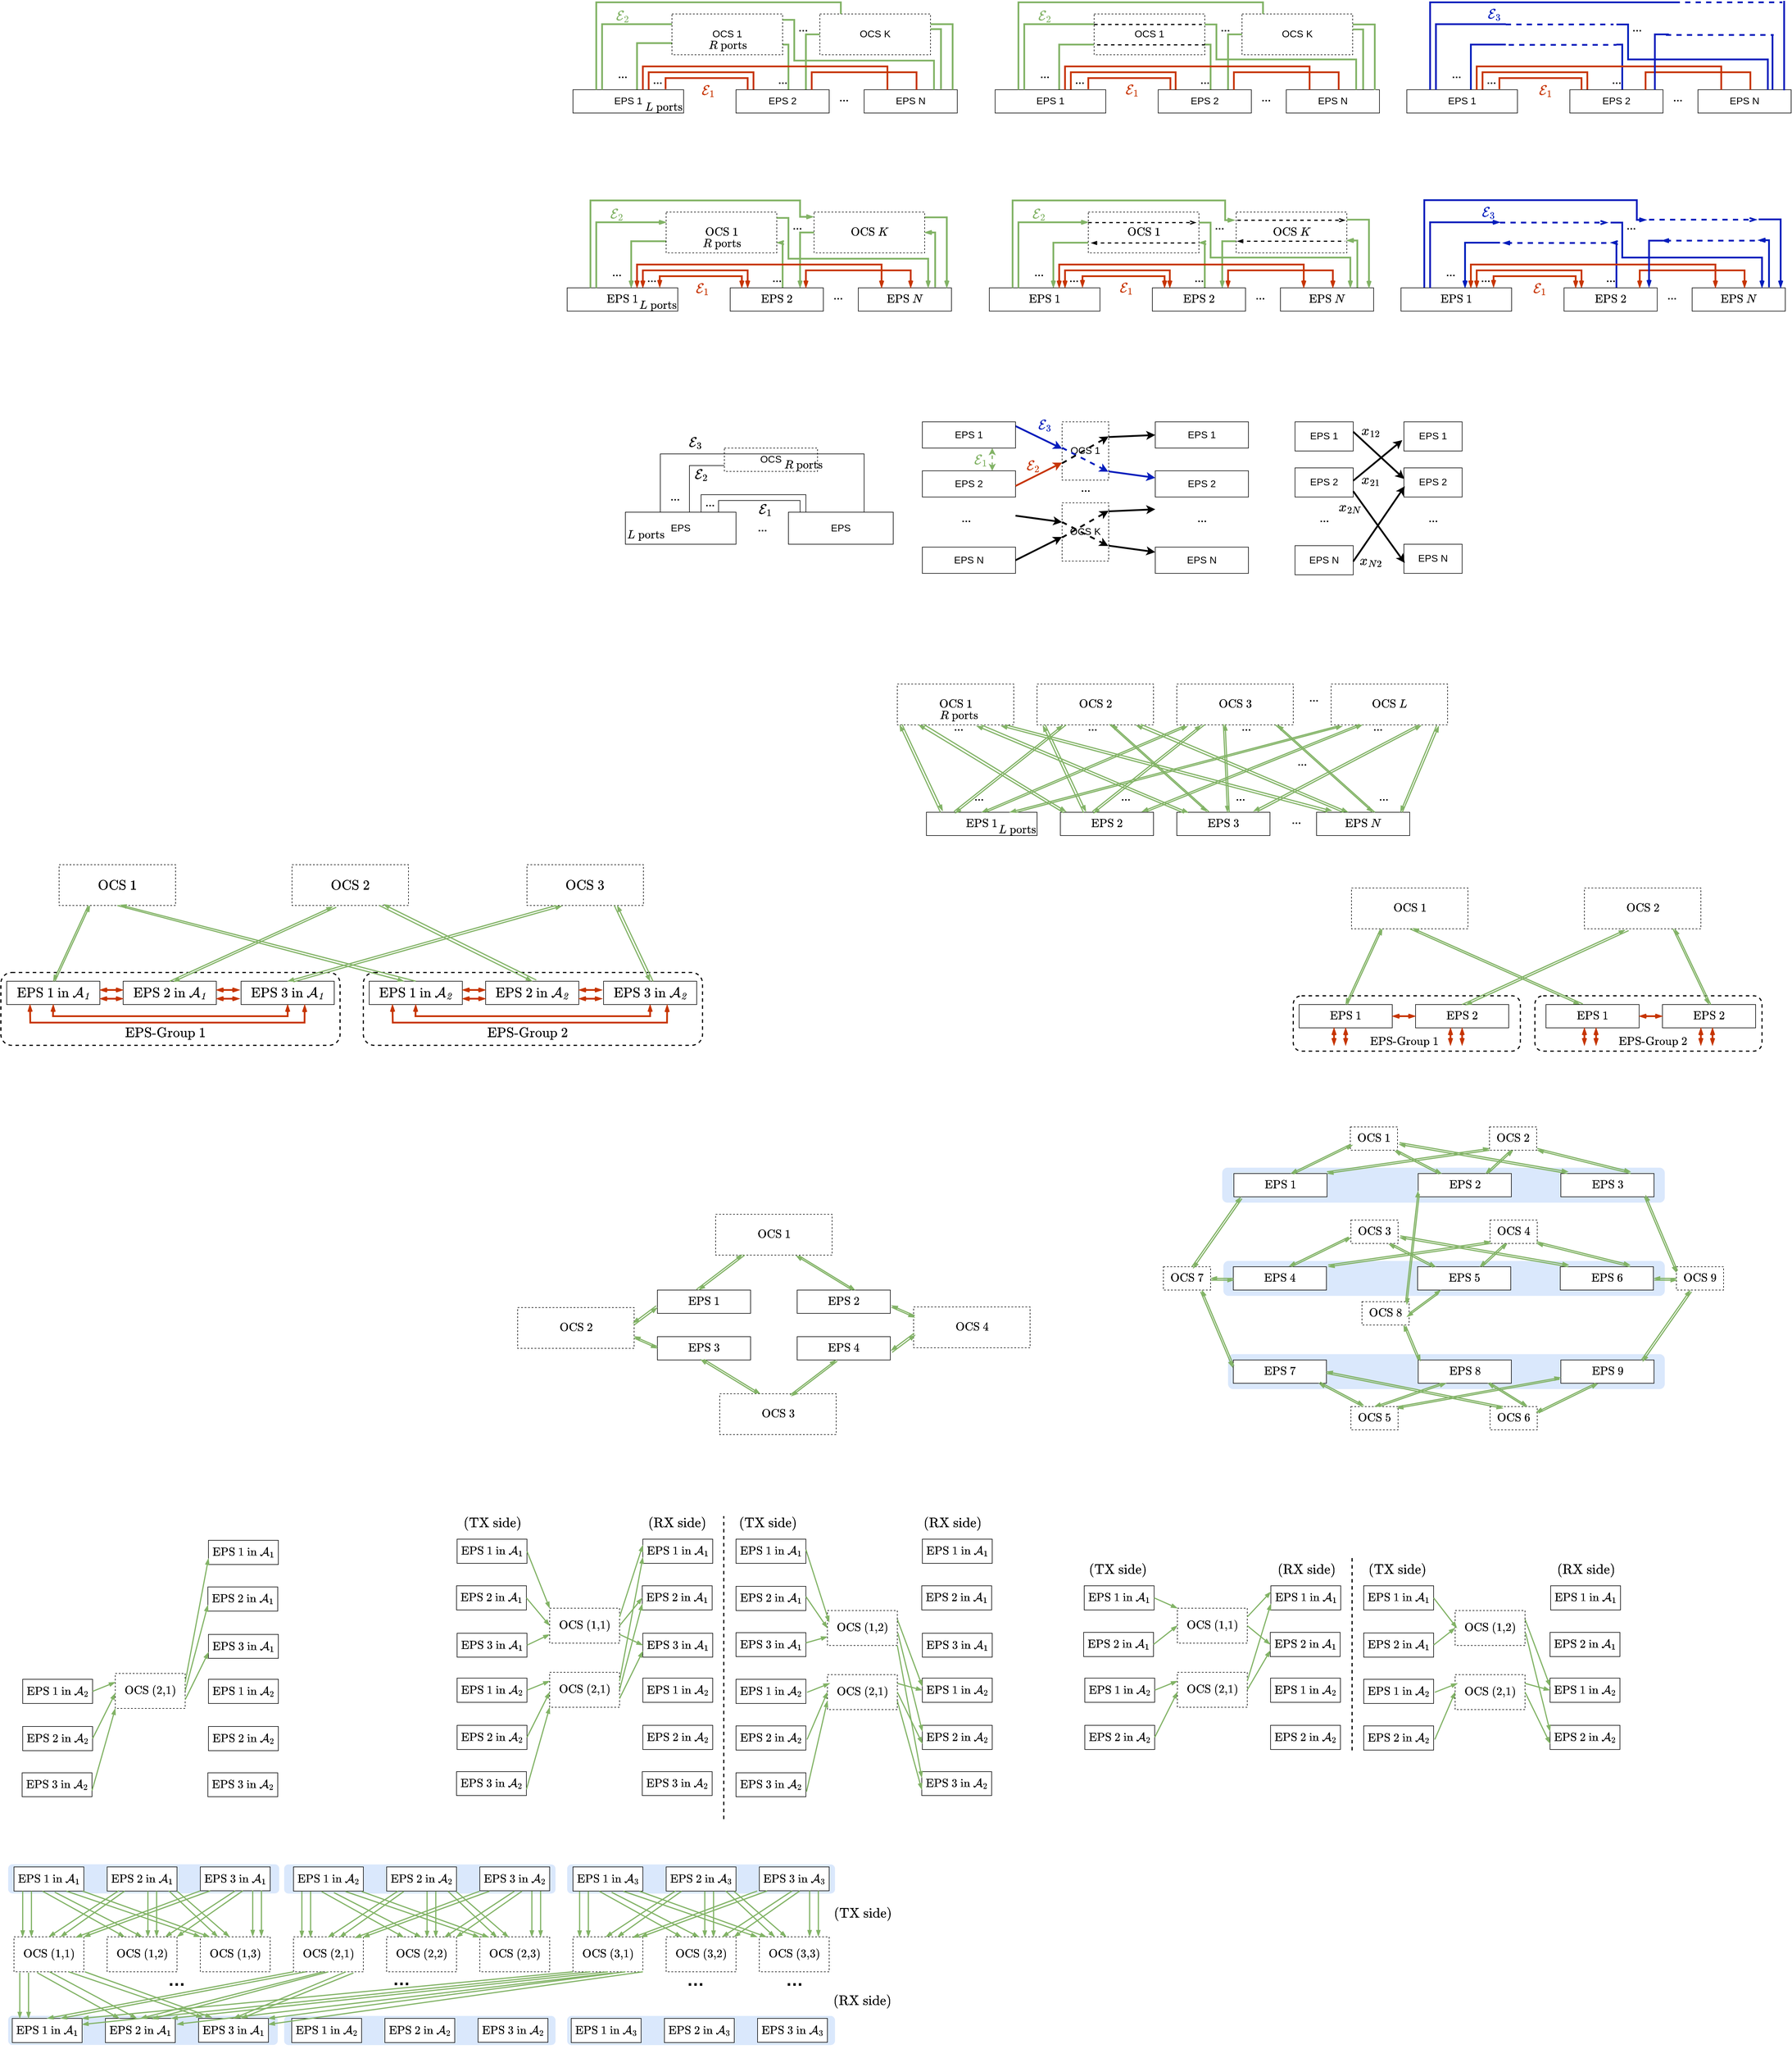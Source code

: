 <mxfile version="13.3.1" type="device"><diagram id="ZszxRvxk-ympc6w_CJFQ" name="第 1 页"><mxGraphModel dx="4807" dy="2080" grid="1" gridSize="10" guides="1" tooltips="1" connect="1" arrows="1" fold="1" page="1" pageScale="1" pageWidth="827" pageHeight="1169" math="1" shadow="0"><root><mxCell id="0"/><mxCell id="1" parent="0"/><mxCell id="EByI1p3mYJPBEnf4Fpho-167" value="" style="rounded=1;whiteSpace=wrap;html=1;strokeWidth=2;dashed=1;fillColor=#dae8fc;strokeColor=none;" parent="1" vertex="1"><mxGeometry x="-610" y="3575.75" width="460" height="50" as="geometry"/></mxCell><mxCell id="EByI1p3mYJPBEnf4Fpho-166" value="" style="rounded=1;whiteSpace=wrap;html=1;strokeWidth=2;dashed=1;fillColor=#dae8fc;strokeColor=none;" parent="1" vertex="1"><mxGeometry x="-610" y="3315.75" width="460" height="50" as="geometry"/></mxCell><mxCell id="EByI1p3mYJPBEnf4Fpho-165" value="" style="rounded=1;whiteSpace=wrap;html=1;strokeWidth=2;dashed=1;fillColor=#dae8fc;strokeColor=none;" parent="1" vertex="1"><mxGeometry x="-1096" y="3575.75" width="466" height="50" as="geometry"/></mxCell><mxCell id="EByI1p3mYJPBEnf4Fpho-164" value="" style="rounded=1;whiteSpace=wrap;html=1;strokeWidth=2;dashed=1;fillColor=#dae8fc;strokeColor=none;" parent="1" vertex="1"><mxGeometry x="-1096" y="3315.75" width="466" height="50" as="geometry"/></mxCell><mxCell id="EByI1p3mYJPBEnf4Fpho-162" value="" style="rounded=1;whiteSpace=wrap;html=1;strokeWidth=2;dashed=1;fillColor=#dae8fc;strokeColor=none;" parent="1" vertex="1"><mxGeometry x="-1570" y="3575.5" width="463" height="50" as="geometry"/></mxCell><mxCell id="EByI1p3mYJPBEnf4Fpho-161" value="" style="rounded=1;whiteSpace=wrap;html=1;strokeWidth=2;dashed=1;fillColor=#dae8fc;strokeColor=none;" parent="1" vertex="1"><mxGeometry x="-1570" y="3315.5" width="465.5" height="50" as="geometry"/></mxCell><mxCell id="1eywVJSDLfpBnKLOl3Xd-180" value="" style="rounded=1;whiteSpace=wrap;html=1;strokeWidth=2;dashed=1;fillColor=#dae8fc;strokeColor=none;" parent="1" vertex="1"><mxGeometry x="525" y="2440" width="750" height="60" as="geometry"/></mxCell><mxCell id="1eywVJSDLfpBnKLOl3Xd-179" value="" style="rounded=1;whiteSpace=wrap;html=1;strokeWidth=2;dashed=1;fillColor=#dae8fc;strokeColor=none;" parent="1" vertex="1"><mxGeometry x="517" y="2280" width="758" height="60" as="geometry"/></mxCell><mxCell id="1eywVJSDLfpBnKLOl3Xd-177" value="" style="rounded=1;whiteSpace=wrap;html=1;strokeWidth=2;dashed=1;fillColor=#dae8fc;strokeColor=none;" parent="1" vertex="1"><mxGeometry x="515" y="2120" width="760" height="60" as="geometry"/></mxCell><mxCell id="1eywVJSDLfpBnKLOl3Xd-86" value="" style="whiteSpace=wrap;html=1;dashed=1;fontSize=17;strokeWidth=2;gradientColor=none;rounded=1;" parent="1" vertex="1"><mxGeometry x="1052" y="1825" width="390" height="95" as="geometry"/></mxCell><mxCell id="1eywVJSDLfpBnKLOl3Xd-85" value="" style="whiteSpace=wrap;html=1;dashed=1;fontSize=17;strokeWidth=2;gradientColor=none;rounded=1;" parent="1" vertex="1"><mxGeometry x="637" y="1825" width="390" height="95" as="geometry"/></mxCell><mxCell id="22tZc5yrOO7TMLLXUvBc-4" value="" style="edgeStyle=orthogonalEdgeStyle;rounded=0;orthogonalLoop=1;jettySize=auto;html=1;endArrow=none;endFill=0;fontSize=17;strokeWidth=3;strokeColor=#C73500;" parent="1" target="22tZc5yrOO7TMLLXUvBc-2" edge="1"><mxGeometry relative="1" as="geometry"><Array as="points"><mxPoint x="-470" y="240"/><mxPoint x="-290" y="240"/></Array><mxPoint x="-470" y="270" as="sourcePoint"/></mxGeometry></mxCell><mxCell id="22tZc5yrOO7TMLLXUvBc-8" value="" style="edgeStyle=orthogonalEdgeStyle;rounded=0;orthogonalLoop=1;jettySize=auto;html=1;endArrow=none;endFill=0;entryX=0;entryY=0.75;entryDx=0;entryDy=0;fontSize=17;strokeWidth=3;strokeColor=#82B366;" parent="1" source="22tZc5yrOO7TMLLXUvBc-1" target="22tZc5yrOO7TMLLXUvBc-3" edge="1"><mxGeometry relative="1" as="geometry"><mxPoint x="-440" y="170" as="targetPoint"/><Array as="points"><mxPoint x="-490" y="190"/></Array></mxGeometry></mxCell><mxCell id="22tZc5yrOO7TMLLXUvBc-1" value="EPS 1" style="whiteSpace=wrap;html=1;fontSize=17;" parent="1" vertex="1"><mxGeometry x="-600" y="270" width="190" height="40" as="geometry"/></mxCell><mxCell id="2JzhFrGh2KQbZ0lEVP-o-10" value="" style="edgeStyle=orthogonalEdgeStyle;rounded=0;orthogonalLoop=1;jettySize=auto;html=1;fontSize=20;endArrow=none;endFill=0;entryX=0;entryY=0.5;entryDx=0;entryDy=0;strokeWidth=3;strokeColor=#82B366;" parent="1" source="22tZc5yrOO7TMLLXUvBc-2" target="2JzhFrGh2KQbZ0lEVP-o-4" edge="1"><mxGeometry relative="1" as="geometry"><Array as="points"><mxPoint x="-200" y="175"/></Array></mxGeometry></mxCell><mxCell id="2JzhFrGh2KQbZ0lEVP-o-11" value="" style="edgeStyle=orthogonalEdgeStyle;rounded=0;orthogonalLoop=1;jettySize=auto;html=1;endArrow=none;endFill=0;fontSize=20;entryX=1;entryY=0.75;entryDx=0;entryDy=0;strokeWidth=3;strokeColor=#82B366;" parent="1" source="22tZc5yrOO7TMLLXUvBc-2" target="22tZc5yrOO7TMLLXUvBc-3" edge="1"><mxGeometry relative="1" as="geometry"><Array as="points"><mxPoint x="-230" y="193"/></Array></mxGeometry></mxCell><mxCell id="22tZc5yrOO7TMLLXUvBc-2" value="EPS 2" style="whiteSpace=wrap;html=1;fontSize=17;" parent="1" vertex="1"><mxGeometry x="-320" y="270" width="160" height="40" as="geometry"/></mxCell><mxCell id="22tZc5yrOO7TMLLXUvBc-3" value="OCS 1" style="whiteSpace=wrap;html=1;dashed=1;fontSize=17;" parent="1" vertex="1"><mxGeometry x="-430" y="140" width="190" height="70" as="geometry"/></mxCell><mxCell id="22tZc5yrOO7TMLLXUvBc-9" value="&lt;div style=&quot;font-size: 20px&quot;&gt;$$\mathcal{E}_2$$&lt;/div&gt;" style="text;html=1;align=center;verticalAlign=middle;resizable=0;points=[];autosize=1;strokeColor=none;fontSize=20;fontColor=#82B366;" parent="1" vertex="1"><mxGeometry x="-605" y="128" width="180" height="30" as="geometry"/></mxCell><mxCell id="22tZc5yrOO7TMLLXUvBc-13" value="$$L \text{ ports}$$" style="text;html=1;align=center;verticalAlign=middle;resizable=0;points=[];autosize=1;strokeColor=none;fontSize=17;" parent="1" vertex="1"><mxGeometry x="-519" y="286" width="150" height="30" as="geometry"/></mxCell><mxCell id="22tZc5yrOO7TMLLXUvBc-14" value="$$R \text{ ports}$$" style="text;html=1;align=center;verticalAlign=middle;resizable=0;points=[];autosize=1;strokeColor=none;fontSize=17;" parent="1" vertex="1"><mxGeometry x="-415" y="180" width="160" height="30" as="geometry"/></mxCell><mxCell id="22tZc5yrOO7TMLLXUvBc-15" value="EPS N" style="whiteSpace=wrap;html=1;fontSize=17;" parent="1" vertex="1"><mxGeometry x="-100" y="270" width="160" height="40" as="geometry"/></mxCell><mxCell id="22tZc5yrOO7TMLLXUvBc-24" value="OCS 1" style="whiteSpace=wrap;html=1;dashed=1;fontSize=17;" parent="1" vertex="1"><mxGeometry x="240" y="840" width="80" height="100" as="geometry"/></mxCell><mxCell id="sPZq-aTQ5KOfBbnGF4KN-2" value="&lt;b style=&quot;font-size: 17px;&quot;&gt;…&lt;/b&gt;" style="text;html=1;align=center;verticalAlign=middle;resizable=0;points=[];autosize=1;fontSize=17;" parent="1" vertex="1"><mxGeometry x="-220" y="150" width="30" height="30" as="geometry"/></mxCell><mxCell id="sPZq-aTQ5KOfBbnGF4KN-3" value="&lt;b style=&quot;font-size: 17px;&quot;&gt;…&lt;/b&gt;" style="text;html=1;align=center;verticalAlign=middle;resizable=0;points=[];autosize=1;fontSize=17;" parent="1" vertex="1"><mxGeometry x="-150" y="270" width="30" height="30" as="geometry"/></mxCell><mxCell id="sPZq-aTQ5KOfBbnGF4KN-4" value="&lt;b style=&quot;font-size: 17px;&quot;&gt;…&lt;/b&gt;" style="text;html=1;align=center;verticalAlign=middle;resizable=0;points=[];autosize=1;fontSize=17;" parent="1" vertex="1"><mxGeometry x="-530" y="230" width="30" height="30" as="geometry"/></mxCell><mxCell id="sPZq-aTQ5KOfBbnGF4KN-5" value="&lt;b style=&quot;font-size: 17px;&quot;&gt;…&lt;/b&gt;" style="text;html=1;align=center;verticalAlign=middle;resizable=0;points=[];autosize=1;fontSize=17;" parent="1" vertex="1"><mxGeometry x="-470" y="240" width="30" height="30" as="geometry"/></mxCell><mxCell id="CjP0bnYi3ANLeaxM0FV5-12" value="" style="rounded=0;orthogonalLoop=1;jettySize=auto;html=1;exitX=1;exitY=0.25;exitDx=0;exitDy=0;fillColor=#0050ef;strokeColor=#001DBC;strokeWidth=3;" parent="1" edge="1"><mxGeometry relative="1" as="geometry"><mxPoint x="160" y="847.25" as="sourcePoint"/><mxPoint x="240" y="886" as="targetPoint"/></mxGeometry></mxCell><mxCell id="CjP0bnYi3ANLeaxM0FV5-1" value="EPS 1" style="whiteSpace=wrap;html=1;fontSize=17;" parent="1" vertex="1"><mxGeometry y="840" width="160" height="45" as="geometry"/></mxCell><mxCell id="CjP0bnYi3ANLeaxM0FV5-34" value="" style="edgeStyle=none;rounded=0;orthogonalLoop=1;jettySize=auto;html=1;dashed=1;strokeWidth=2;fontSize=20;fontColor=#C73500;fillColor=#d5e8d4;strokeColor=#82b366;startArrow=classic;startFill=1;" parent="1" edge="1"><mxGeometry relative="1" as="geometry"><mxPoint x="120" y="924" as="sourcePoint"/><mxPoint x="120" y="885" as="targetPoint"/></mxGeometry></mxCell><mxCell id="CjP0bnYi3ANLeaxM0FV5-3" value="EPS 2" style="whiteSpace=wrap;html=1;fontSize=17;" parent="1" vertex="1"><mxGeometry y="924" width="160" height="45" as="geometry"/></mxCell><mxCell id="CjP0bnYi3ANLeaxM0FV5-4" value="EPS 1" style="whiteSpace=wrap;html=1;fontSize=17;" parent="1" vertex="1"><mxGeometry x="400" y="840" width="160" height="45" as="geometry"/></mxCell><mxCell id="CjP0bnYi3ANLeaxM0FV5-5" value="EPS 2" style="whiteSpace=wrap;html=1;fontSize=17;" parent="1" vertex="1"><mxGeometry x="400" y="924" width="160" height="45" as="geometry"/></mxCell><mxCell id="CjP0bnYi3ANLeaxM0FV5-6" value="EPS N" style="whiteSpace=wrap;html=1;fontSize=17;" parent="1" vertex="1"><mxGeometry y="1055" width="160" height="45" as="geometry"/></mxCell><mxCell id="CjP0bnYi3ANLeaxM0FV5-7" value="OCS K" style="whiteSpace=wrap;html=1;dashed=1;fontSize=17;" parent="1" vertex="1"><mxGeometry x="240" y="979" width="80" height="100" as="geometry"/></mxCell><mxCell id="CjP0bnYi3ANLeaxM0FV5-8" value="EPS N" style="whiteSpace=wrap;html=1;fontSize=17;" parent="1" vertex="1"><mxGeometry x="400" y="1055" width="160" height="45" as="geometry"/></mxCell><mxCell id="CjP0bnYi3ANLeaxM0FV5-9" value="&lt;b style=&quot;font-size: 17px;&quot;&gt;…&lt;/b&gt;" style="text;html=1;align=center;verticalAlign=middle;resizable=0;points=[];autosize=1;fontSize=17;" parent="1" vertex="1"><mxGeometry x="265" y="940" width="30" height="30" as="geometry"/></mxCell><mxCell id="CjP0bnYi3ANLeaxM0FV5-10" value="&lt;b style=&quot;font-size: 17px;&quot;&gt;…&lt;/b&gt;" style="text;html=1;align=center;verticalAlign=middle;resizable=0;points=[];autosize=1;fontSize=17;" parent="1" vertex="1"><mxGeometry x="60" y="992" width="30" height="30" as="geometry"/></mxCell><mxCell id="CjP0bnYi3ANLeaxM0FV5-11" value="&lt;b style=&quot;font-size: 17px;&quot;&gt;…&lt;/b&gt;" style="text;html=1;align=center;verticalAlign=middle;resizable=0;points=[];autosize=1;fontSize=17;" parent="1" vertex="1"><mxGeometry x="465" y="992" width="30" height="30" as="geometry"/></mxCell><mxCell id="CjP0bnYi3ANLeaxM0FV5-13" value="" style="rounded=0;orthogonalLoop=1;jettySize=auto;html=1;fillColor=#0050ef;strokeColor=#001DBC;strokeWidth=3;" parent="1" edge="1"><mxGeometry relative="1" as="geometry"><mxPoint x="320" y="925" as="sourcePoint"/><mxPoint x="400" y="936" as="targetPoint"/></mxGeometry></mxCell><mxCell id="CjP0bnYi3ANLeaxM0FV5-14" value="" style="rounded=0;orthogonalLoop=1;jettySize=auto;html=1;entryX=0.992;entryY=0.855;entryDx=0;entryDy=0;entryPerimeter=0;dashed=1;fillColor=#0050ef;strokeColor=#001DBC;strokeWidth=3;" parent="1" target="22tZc5yrOO7TMLLXUvBc-24" edge="1"><mxGeometry relative="1" as="geometry"><mxPoint x="240" y="884.5" as="sourcePoint"/><mxPoint x="320" y="895.5" as="targetPoint"/></mxGeometry></mxCell><mxCell id="CjP0bnYi3ANLeaxM0FV5-15" value="" style="rounded=0;orthogonalLoop=1;jettySize=auto;html=1;strokeWidth=3;fillColor=#fa6800;strokeColor=#C73500;" parent="1" target="22tZc5yrOO7TMLLXUvBc-24" edge="1"><mxGeometry relative="1" as="geometry"><mxPoint x="160" y="950" as="sourcePoint"/><mxPoint x="240" y="961" as="targetPoint"/></mxGeometry></mxCell><mxCell id="CjP0bnYi3ANLeaxM0FV5-16" value="" style="rounded=0;orthogonalLoop=1;jettySize=auto;html=1;entryX=1;entryY=0.25;entryDx=0;entryDy=0;dashed=1;strokeWidth=3;" parent="1" target="22tZc5yrOO7TMLLXUvBc-24" edge="1"><mxGeometry relative="1" as="geometry"><mxPoint x="240" y="911" as="sourcePoint"/><mxPoint x="320" y="922" as="targetPoint"/></mxGeometry></mxCell><mxCell id="CjP0bnYi3ANLeaxM0FV5-17" value="" style="rounded=0;orthogonalLoop=1;jettySize=auto;html=1;entryX=0;entryY=0.5;entryDx=0;entryDy=0;strokeWidth=3;" parent="1" target="CjP0bnYi3ANLeaxM0FV5-4" edge="1"><mxGeometry relative="1" as="geometry"><mxPoint x="320" y="866" as="sourcePoint"/><mxPoint x="400" y="820" as="targetPoint"/></mxGeometry></mxCell><mxCell id="CjP0bnYi3ANLeaxM0FV5-18" value="" style="rounded=0;orthogonalLoop=1;jettySize=auto;html=1;strokeWidth=3;" parent="1" edge="1"><mxGeometry relative="1" as="geometry"><mxPoint x="160" y="1001" as="sourcePoint"/><mxPoint x="240" y="1012" as="targetPoint"/></mxGeometry></mxCell><mxCell id="CjP0bnYi3ANLeaxM0FV5-19" value="" style="rounded=0;orthogonalLoop=1;jettySize=auto;html=1;strokeWidth=3;" parent="1" edge="1"><mxGeometry relative="1" as="geometry"><mxPoint x="320" y="1052.5" as="sourcePoint"/><mxPoint x="400" y="1063.5" as="targetPoint"/></mxGeometry></mxCell><mxCell id="CjP0bnYi3ANLeaxM0FV5-20" value="" style="rounded=0;orthogonalLoop=1;jettySize=auto;html=1;entryX=0.992;entryY=0.855;entryDx=0;entryDy=0;entryPerimeter=0;dashed=1;strokeWidth=3;" parent="1" edge="1"><mxGeometry relative="1" as="geometry"><mxPoint x="240" y="1012" as="sourcePoint"/><mxPoint x="319.36" y="1053.0" as="targetPoint"/></mxGeometry></mxCell><mxCell id="CjP0bnYi3ANLeaxM0FV5-21" value="" style="rounded=0;orthogonalLoop=1;jettySize=auto;html=1;strokeWidth=3;" parent="1" edge="1"><mxGeometry relative="1" as="geometry"><mxPoint x="160" y="1077.5" as="sourcePoint"/><mxPoint x="240" y="1037.5" as="targetPoint"/></mxGeometry></mxCell><mxCell id="CjP0bnYi3ANLeaxM0FV5-22" value="" style="rounded=0;orthogonalLoop=1;jettySize=auto;html=1;entryX=1;entryY=0.25;entryDx=0;entryDy=0;dashed=1;strokeWidth=3;" parent="1" edge="1"><mxGeometry relative="1" as="geometry"><mxPoint x="240" y="1038.5" as="sourcePoint"/><mxPoint x="320" y="992.5" as="targetPoint"/></mxGeometry></mxCell><mxCell id="CjP0bnYi3ANLeaxM0FV5-23" value="" style="rounded=0;orthogonalLoop=1;jettySize=auto;html=1;entryX=0;entryY=0.5;entryDx=0;entryDy=0;strokeWidth=3;" parent="1" edge="1"><mxGeometry relative="1" as="geometry"><mxPoint x="320" y="993.5" as="sourcePoint"/><mxPoint x="400" y="990" as="targetPoint"/></mxGeometry></mxCell><mxCell id="CjP0bnYi3ANLeaxM0FV5-31" value="&lt;div style=&quot;font-size: 20px;&quot;&gt;$$\mathcal{E}_3$$&lt;/div&gt;" style="text;html=1;align=center;verticalAlign=middle;resizable=0;points=[];autosize=1;strokeColor=none;fontSize=20;fontColor=#001DBC;" parent="1" vertex="1"><mxGeometry x="120" y="830" width="180" height="30" as="geometry"/></mxCell><mxCell id="CjP0bnYi3ANLeaxM0FV5-33" value="&lt;div style=&quot;font-size: 20px&quot;&gt;$$\mathcal{E}_2$$&lt;/div&gt;" style="text;html=1;align=center;verticalAlign=middle;resizable=0;points=[];autosize=1;strokeColor=none;fontSize=20;fontColor=#C73500;" parent="1" vertex="1"><mxGeometry x="100" y="900" width="180" height="30" as="geometry"/></mxCell><mxCell id="CjP0bnYi3ANLeaxM0FV5-35" value="&lt;div style=&quot;font-size: 20px&quot;&gt;$$\mathcal{E}_1$$&lt;/div&gt;" style="text;html=1;align=center;verticalAlign=middle;resizable=0;points=[];autosize=1;strokeColor=none;fontSize=20;fontColor=#82B366;" parent="1" vertex="1"><mxGeometry x="10" y="890" width="180" height="30" as="geometry"/></mxCell><mxCell id="CjP0bnYi3ANLeaxM0FV5-38" value="" style="edgeStyle=orthogonalEdgeStyle;rounded=0;orthogonalLoop=1;jettySize=auto;html=1;endArrow=none;endFill=0;fontSize=17;" parent="1" target="CjP0bnYi3ANLeaxM0FV5-41" edge="1"><mxGeometry relative="1" as="geometry"><Array as="points"><mxPoint x="-380" y="965"/><mxPoint x="-200" y="965"/></Array><mxPoint x="-380" y="995" as="sourcePoint"/></mxGeometry></mxCell><mxCell id="CjP0bnYi3ANLeaxM0FV5-39" value="" style="edgeStyle=orthogonalEdgeStyle;rounded=0;orthogonalLoop=1;jettySize=auto;html=1;endArrow=none;endFill=0;entryX=0;entryY=0.75;entryDx=0;entryDy=0;fontSize=17;" parent="1" source="CjP0bnYi3ANLeaxM0FV5-40" target="CjP0bnYi3ANLeaxM0FV5-42" edge="1"><mxGeometry relative="1" as="geometry"><mxPoint x="-350" y="895" as="targetPoint"/><Array as="points"><mxPoint x="-400" y="915"/></Array></mxGeometry></mxCell><mxCell id="CjP0bnYi3ANLeaxM0FV5-40" value="EPS" style="whiteSpace=wrap;html=1;fontSize=17;" parent="1" vertex="1"><mxGeometry x="-510" y="995" width="190" height="55" as="geometry"/></mxCell><mxCell id="CjP0bnYi3ANLeaxM0FV5-41" value="EPS" style="whiteSpace=wrap;html=1;fontSize=17;" parent="1" vertex="1"><mxGeometry x="-230" y="995" width="180" height="55" as="geometry"/></mxCell><mxCell id="CjP0bnYi3ANLeaxM0FV5-42" value="OCS" style="whiteSpace=wrap;html=1;dashed=1;fontSize=17;" parent="1" vertex="1"><mxGeometry x="-340" y="885" width="160" height="40" as="geometry"/></mxCell><mxCell id="CjP0bnYi3ANLeaxM0FV5-43" value="" style="edgeStyle=orthogonalEdgeStyle;rounded=0;orthogonalLoop=1;jettySize=auto;html=1;endArrow=none;endFill=0;fontSize=17;" parent="1" edge="1"><mxGeometry relative="1" as="geometry"><mxPoint x="-410" y="995" as="sourcePoint"/><mxPoint x="-160" y="995" as="targetPoint"/><Array as="points"><mxPoint x="-350" y="995"/><mxPoint x="-350" y="975"/><mxPoint x="-210" y="975"/><mxPoint x="-210" y="995"/></Array></mxGeometry></mxCell><mxCell id="CjP0bnYi3ANLeaxM0FV5-44" value="&lt;div style=&quot;font-size: 20px&quot;&gt;$$\mathcal{E}_1$$&lt;/div&gt;" style="text;html=1;align=center;verticalAlign=middle;resizable=0;points=[];autosize=1;strokeColor=none;fontSize=20;" parent="1" vertex="1"><mxGeometry x="-360" y="975" width="180" height="30" as="geometry"/></mxCell><mxCell id="CjP0bnYi3ANLeaxM0FV5-45" value="&lt;div style=&quot;font-size: 20px&quot;&gt;$$\mathcal{E}_2$$&lt;/div&gt;" style="text;html=1;align=center;verticalAlign=middle;resizable=0;points=[];autosize=1;strokeColor=none;fontSize=20;" parent="1" vertex="1"><mxGeometry x="-470" y="915" width="180" height="30" as="geometry"/></mxCell><mxCell id="CjP0bnYi3ANLeaxM0FV5-46" value="" style="edgeStyle=orthogonalEdgeStyle;rounded=0;orthogonalLoop=1;jettySize=auto;html=1;endArrow=none;endFill=0;fontSize=17;" parent="1" edge="1"><mxGeometry relative="1" as="geometry"><mxPoint x="-450" y="995" as="sourcePoint"/><mxPoint x="-100" y="995" as="targetPoint"/><Array as="points"><mxPoint x="-450" y="895"/><mxPoint x="-100" y="895"/><mxPoint x="-100" y="995"/></Array></mxGeometry></mxCell><mxCell id="CjP0bnYi3ANLeaxM0FV5-47" value="$$R \text{ ports}$$" style="text;html=1;align=center;verticalAlign=middle;resizable=0;points=[];autosize=1;strokeColor=none;fontSize=17;" parent="1" vertex="1"><mxGeometry x="-285" y="900" width="160" height="30" as="geometry"/></mxCell><mxCell id="CjP0bnYi3ANLeaxM0FV5-48" value="&lt;b style=&quot;font-size: 17px;&quot;&gt;…&lt;/b&gt;" style="text;html=1;align=center;verticalAlign=middle;resizable=0;points=[];autosize=1;fontSize=17;" parent="1" vertex="1"><mxGeometry x="-440" y="955" width="30" height="30" as="geometry"/></mxCell><mxCell id="CjP0bnYi3ANLeaxM0FV5-49" value="&lt;b style=&quot;font-size: 17px;&quot;&gt;…&lt;/b&gt;" style="text;html=1;align=center;verticalAlign=middle;resizable=0;points=[];autosize=1;fontSize=17;" parent="1" vertex="1"><mxGeometry x="-380" y="965" width="30" height="30" as="geometry"/></mxCell><mxCell id="CjP0bnYi3ANLeaxM0FV5-50" value="$$L \text{ ports}$$" style="text;html=1;align=center;verticalAlign=middle;resizable=0;points=[];autosize=1;strokeColor=none;fontSize=17;" parent="1" vertex="1"><mxGeometry x="-550" y="1020" width="150" height="30" as="geometry"/></mxCell><mxCell id="CjP0bnYi3ANLeaxM0FV5-51" value="&lt;div style=&quot;font-size: 20px;&quot;&gt;$$\mathcal{E}_3$$&lt;/div&gt;" style="text;html=1;align=center;verticalAlign=middle;resizable=0;points=[];autosize=1;strokeColor=none;fontSize=20;" parent="1" vertex="1"><mxGeometry x="-480" y="860" width="180" height="30" as="geometry"/></mxCell><mxCell id="CjP0bnYi3ANLeaxM0FV5-52" value="EPS 1" style="whiteSpace=wrap;html=1;fontSize=17;" parent="1" vertex="1"><mxGeometry x="640" y="840" width="100" height="50" as="geometry"/></mxCell><mxCell id="CjP0bnYi3ANLeaxM0FV5-53" value="EPS 1" style="whiteSpace=wrap;html=1;fontSize=17;" parent="1" vertex="1"><mxGeometry x="827" y="840" width="100" height="50" as="geometry"/></mxCell><mxCell id="CjP0bnYi3ANLeaxM0FV5-54" value="EPS 2" style="whiteSpace=wrap;html=1;fontSize=17;" parent="1" vertex="1"><mxGeometry x="640" y="919" width="100" height="50" as="geometry"/></mxCell><mxCell id="CjP0bnYi3ANLeaxM0FV5-55" value="EPS N" style="whiteSpace=wrap;html=1;fontSize=17;" parent="1" vertex="1"><mxGeometry x="640" y="1052.5" width="100" height="50" as="geometry"/></mxCell><mxCell id="CjP0bnYi3ANLeaxM0FV5-56" value="EPS N" style="whiteSpace=wrap;html=1;fontSize=17;" parent="1" vertex="1"><mxGeometry x="827" y="1050" width="100" height="50" as="geometry"/></mxCell><mxCell id="CjP0bnYi3ANLeaxM0FV5-57" value="EPS 2" style="whiteSpace=wrap;html=1;fontSize=17;" parent="1" vertex="1"><mxGeometry x="827" y="919" width="100" height="50" as="geometry"/></mxCell><mxCell id="CjP0bnYi3ANLeaxM0FV5-58" value="" style="rounded=0;orthogonalLoop=1;jettySize=auto;html=1;strokeWidth=3;entryX=0.007;entryY=0.38;entryDx=0;entryDy=0;entryPerimeter=0;" parent="1" target="CjP0bnYi3ANLeaxM0FV5-57" edge="1"><mxGeometry relative="1" as="geometry"><mxPoint x="740" y="857" as="sourcePoint"/><mxPoint x="820" y="868" as="targetPoint"/></mxGeometry></mxCell><mxCell id="CjP0bnYi3ANLeaxM0FV5-59" value="" style="rounded=0;orthogonalLoop=1;jettySize=auto;html=1;strokeWidth=3;entryX=-0.027;entryY=0.627;entryDx=0;entryDy=0;entryPerimeter=0;" parent="1" target="CjP0bnYi3ANLeaxM0FV5-53" edge="1"><mxGeometry relative="1" as="geometry"><mxPoint x="740" y="941" as="sourcePoint"/><mxPoint x="827.7" y="1022.0" as="targetPoint"/></mxGeometry></mxCell><mxCell id="CjP0bnYi3ANLeaxM0FV5-60" value="" style="rounded=0;orthogonalLoop=1;jettySize=auto;html=1;strokeWidth=3;entryX=0.015;entryY=0.63;entryDx=0;entryDy=0;entryPerimeter=0;" parent="1" target="CjP0bnYi3ANLeaxM0FV5-57" edge="1"><mxGeometry relative="1" as="geometry"><mxPoint x="740" y="1079.65" as="sourcePoint"/><mxPoint x="824.3" y="1010.0" as="targetPoint"/></mxGeometry></mxCell><mxCell id="CjP0bnYi3ANLeaxM0FV5-61" value="" style="rounded=0;orthogonalLoop=1;jettySize=auto;html=1;strokeWidth=3;entryX=0.015;entryY=0.643;entryDx=0;entryDy=0;entryPerimeter=0;" parent="1" target="CjP0bnYi3ANLeaxM0FV5-56" edge="1"><mxGeometry relative="1" as="geometry"><mxPoint x="740" y="959.15" as="sourcePoint"/><mxPoint x="828.5" y="830.0" as="targetPoint"/></mxGeometry></mxCell><mxCell id="CjP0bnYi3ANLeaxM0FV5-62" value="&lt;b style=&quot;font-size: 17px;&quot;&gt;…&lt;/b&gt;" style="text;html=1;align=center;verticalAlign=middle;resizable=0;points=[];autosize=1;fontSize=17;" parent="1" vertex="1"><mxGeometry x="675" y="992" width="30" height="30" as="geometry"/></mxCell><mxCell id="CjP0bnYi3ANLeaxM0FV5-63" value="&lt;b style=&quot;font-size: 17px;&quot;&gt;…&lt;/b&gt;" style="text;html=1;align=center;verticalAlign=middle;resizable=0;points=[];autosize=1;fontSize=17;" parent="1" vertex="1"><mxGeometry x="862" y="992" width="30" height="30" as="geometry"/></mxCell><mxCell id="CjP0bnYi3ANLeaxM0FV5-64" value="&lt;div style=&quot;font-size: 20px&quot;&gt;$$x_{12}$$&lt;/div&gt;" style="text;html=1;align=center;verticalAlign=middle;resizable=0;points=[];autosize=1;strokeColor=none;fontSize=20;" parent="1" vertex="1"><mxGeometry x="710" y="840" width="120" height="30" as="geometry"/></mxCell><mxCell id="CjP0bnYi3ANLeaxM0FV5-65" value="&lt;div style=&quot;font-size: 20px&quot;&gt;$$x_{21}$$&lt;/div&gt;" style="text;html=1;align=center;verticalAlign=middle;resizable=0;points=[];autosize=1;strokeColor=none;fontSize=20;" parent="1" vertex="1"><mxGeometry x="710" y="924" width="120" height="30" as="geometry"/></mxCell><mxCell id="CjP0bnYi3ANLeaxM0FV5-66" value="&lt;div style=&quot;font-size: 20px&quot;&gt;$$x_{2N}$$&lt;/div&gt;" style="text;html=1;align=center;verticalAlign=middle;resizable=0;points=[];autosize=1;strokeColor=none;fontSize=20;" parent="1" vertex="1"><mxGeometry x="674" y="971" width="120" height="30" as="geometry"/></mxCell><mxCell id="CjP0bnYi3ANLeaxM0FV5-67" value="&lt;div style=&quot;font-size: 20px&quot;&gt;$$x_{N2}$$&lt;/div&gt;" style="text;html=1;align=center;verticalAlign=middle;resizable=0;points=[];autosize=1;strokeColor=none;fontSize=20;" parent="1" vertex="1"><mxGeometry x="710" y="1062.5" width="120" height="30" as="geometry"/></mxCell><mxCell id="Wc0SKQeFjjWQidoyYaMw-1" value="&lt;b style=&quot;font-size: 17px;&quot;&gt;…&lt;/b&gt;" style="text;html=1;align=center;verticalAlign=middle;resizable=0;points=[];autosize=1;fontSize=17;" parent="1" vertex="1"><mxGeometry x="-290" y="1007.5" width="30" height="30" as="geometry"/></mxCell><mxCell id="2JzhFrGh2KQbZ0lEVP-o-3" value="" style="edgeStyle=orthogonalEdgeStyle;rounded=0;orthogonalLoop=1;jettySize=auto;html=1;endArrow=none;endFill=0;entryX=0;entryY=0.25;entryDx=0;entryDy=0;fontSize=17;strokeWidth=3;strokeColor=#82B366;" parent="1" target="22tZc5yrOO7TMLLXUvBc-3" edge="1"><mxGeometry relative="1" as="geometry"><mxPoint x="-490" y="190" as="targetPoint"/><Array as="points"><mxPoint x="-550" y="158"/></Array><mxPoint x="-550" y="270" as="sourcePoint"/></mxGeometry></mxCell><mxCell id="2JzhFrGh2KQbZ0lEVP-o-4" value="OCS K" style="whiteSpace=wrap;html=1;dashed=1;fontSize=17;" parent="1" vertex="1"><mxGeometry x="-176" y="140" width="190" height="70" as="geometry"/></mxCell><mxCell id="2JzhFrGh2KQbZ0lEVP-o-5" value="" style="edgeStyle=orthogonalEdgeStyle;rounded=0;orthogonalLoop=1;jettySize=auto;html=1;endArrow=none;endFill=0;fontSize=17;entryX=0.25;entryY=0;entryDx=0;entryDy=0;strokeWidth=3;strokeColor=#C73500;" parent="1" target="22tZc5yrOO7TMLLXUvBc-15" edge="1"><mxGeometry relative="1" as="geometry"><Array as="points"><mxPoint x="-480" y="230"/><mxPoint x="-60" y="230"/></Array><mxPoint x="-480" y="270" as="sourcePoint"/><mxPoint x="-300" y="270" as="targetPoint"/></mxGeometry></mxCell><mxCell id="2JzhFrGh2KQbZ0lEVP-o-6" value="" style="edgeStyle=orthogonalEdgeStyle;rounded=0;orthogonalLoop=1;jettySize=auto;html=1;endArrow=none;endFill=0;fontSize=17;strokeWidth=3;strokeColor=#82B366;" parent="1" edge="1"><mxGeometry relative="1" as="geometry"><Array as="points"><mxPoint x="-560" y="120"/><mxPoint x="-140" y="120"/></Array><mxPoint x="-560" y="270" as="sourcePoint"/><mxPoint x="-140" y="140" as="targetPoint"/></mxGeometry></mxCell><mxCell id="2JzhFrGh2KQbZ0lEVP-o-7" value="" style="edgeStyle=orthogonalEdgeStyle;rounded=0;orthogonalLoop=1;jettySize=auto;html=1;endArrow=none;endFill=0;fontSize=17;strokeWidth=3;strokeColor=#C73500;" parent="1" edge="1"><mxGeometry relative="1" as="geometry"><Array as="points"><mxPoint x="-190" y="240"/><mxPoint x="-10" y="240"/></Array><mxPoint x="-190" y="270" as="sourcePoint"/><mxPoint x="-10" y="270" as="targetPoint"/></mxGeometry></mxCell><mxCell id="2JzhFrGh2KQbZ0lEVP-o-9" value="&lt;b style=&quot;font-size: 17px;&quot;&gt;…&lt;/b&gt;" style="text;html=1;align=center;verticalAlign=middle;resizable=0;points=[];autosize=1;fontSize=17;" parent="1" vertex="1"><mxGeometry x="-255" y="240" width="30" height="30" as="geometry"/></mxCell><mxCell id="2JzhFrGh2KQbZ0lEVP-o-12" value="" style="edgeStyle=orthogonalEdgeStyle;rounded=0;orthogonalLoop=1;jettySize=auto;html=1;endArrow=none;endFill=0;fontSize=17;strokeWidth=3;strokeColor=#82B366;" parent="1" edge="1"><mxGeometry relative="1" as="geometry"><Array as="points"><mxPoint x="-220" y="150"/><mxPoint x="-220" y="220"/><mxPoint x="20" y="220"/><mxPoint x="20" y="270"/></Array><mxPoint x="-240" y="150" as="sourcePoint"/><mxPoint x="20" y="270" as="targetPoint"/></mxGeometry></mxCell><mxCell id="2JzhFrGh2KQbZ0lEVP-o-15" value="" style="edgeStyle=orthogonalEdgeStyle;rounded=0;orthogonalLoop=1;jettySize=auto;html=1;endArrow=none;endFill=0;fontSize=17;strokeWidth=3;strokeColor=#C73500;" parent="1" target="2JzhFrGh2KQbZ0lEVP-o-20" edge="1"><mxGeometry relative="1" as="geometry"><Array as="points"><mxPoint x="255" y="240"/><mxPoint x="435" y="240"/></Array><mxPoint x="255" y="270" as="sourcePoint"/></mxGeometry></mxCell><mxCell id="2JzhFrGh2KQbZ0lEVP-o-16" value="" style="edgeStyle=orthogonalEdgeStyle;rounded=0;orthogonalLoop=1;jettySize=auto;html=1;endArrow=none;endFill=0;entryX=0;entryY=0.75;entryDx=0;entryDy=0;fontSize=17;strokeColor=#82B366;strokeWidth=3;" parent="1" source="2JzhFrGh2KQbZ0lEVP-o-17" target="2JzhFrGh2KQbZ0lEVP-o-21" edge="1"><mxGeometry relative="1" as="geometry"><mxPoint x="285" y="170" as="targetPoint"/><Array as="points"><mxPoint x="235" y="193"/></Array></mxGeometry></mxCell><mxCell id="2JzhFrGh2KQbZ0lEVP-o-17" value="EPS 1" style="whiteSpace=wrap;html=1;fontSize=17;" parent="1" vertex="1"><mxGeometry x="125" y="270" width="190" height="40" as="geometry"/></mxCell><mxCell id="2JzhFrGh2KQbZ0lEVP-o-18" value="" style="edgeStyle=orthogonalEdgeStyle;rounded=0;orthogonalLoop=1;jettySize=auto;html=1;fontSize=20;endArrow=none;endFill=0;entryX=0;entryY=0.5;entryDx=0;entryDy=0;strokeWidth=3;strokeColor=#82B366;" parent="1" source="2JzhFrGh2KQbZ0lEVP-o-20" target="2JzhFrGh2KQbZ0lEVP-o-33" edge="1"><mxGeometry relative="1" as="geometry"><Array as="points"><mxPoint x="525" y="175"/></Array></mxGeometry></mxCell><mxCell id="2JzhFrGh2KQbZ0lEVP-o-19" value="" style="edgeStyle=orthogonalEdgeStyle;rounded=0;orthogonalLoop=1;jettySize=auto;html=1;endArrow=none;endFill=0;fontSize=20;entryX=1;entryY=0.75;entryDx=0;entryDy=0;strokeColor=#82B366;strokeWidth=3;" parent="1" source="2JzhFrGh2KQbZ0lEVP-o-20" target="2JzhFrGh2KQbZ0lEVP-o-21" edge="1"><mxGeometry relative="1" as="geometry"><Array as="points"><mxPoint x="495" y="193"/></Array></mxGeometry></mxCell><mxCell id="2JzhFrGh2KQbZ0lEVP-o-20" value="EPS 2" style="whiteSpace=wrap;html=1;fontSize=17;" parent="1" vertex="1"><mxGeometry x="405" y="270" width="160" height="40" as="geometry"/></mxCell><mxCell id="2JzhFrGh2KQbZ0lEVP-o-21" value="OCS 1" style="whiteSpace=wrap;html=1;dashed=1;fontSize=17;" parent="1" vertex="1"><mxGeometry x="295" y="140" width="190" height="70" as="geometry"/></mxCell><mxCell id="2JzhFrGh2KQbZ0lEVP-o-24" value="&lt;div style=&quot;font-size: 20px&quot;&gt;$$\mathcal{E}_2$$&lt;/div&gt;" style="text;html=1;align=center;verticalAlign=middle;resizable=0;points=[];autosize=1;strokeColor=none;fontSize=20;fontColor=#82B366;" parent="1" vertex="1"><mxGeometry x="120" y="128" width="180" height="30" as="geometry"/></mxCell><mxCell id="2JzhFrGh2KQbZ0lEVP-o-27" value="EPS N" style="whiteSpace=wrap;html=1;fontSize=17;" parent="1" vertex="1"><mxGeometry x="625" y="270" width="160" height="40" as="geometry"/></mxCell><mxCell id="2JzhFrGh2KQbZ0lEVP-o-28" value="&lt;b style=&quot;font-size: 17px;&quot;&gt;…&lt;/b&gt;" style="text;html=1;align=center;verticalAlign=middle;resizable=0;points=[];autosize=1;fontSize=17;" parent="1" vertex="1"><mxGeometry x="505" y="150" width="30" height="30" as="geometry"/></mxCell><mxCell id="2JzhFrGh2KQbZ0lEVP-o-29" value="&lt;b style=&quot;font-size: 17px;&quot;&gt;…&lt;/b&gt;" style="text;html=1;align=center;verticalAlign=middle;resizable=0;points=[];autosize=1;fontSize=17;" parent="1" vertex="1"><mxGeometry x="575" y="270" width="30" height="30" as="geometry"/></mxCell><mxCell id="2JzhFrGh2KQbZ0lEVP-o-30" value="&lt;b style=&quot;font-size: 17px;&quot;&gt;…&lt;/b&gt;" style="text;html=1;align=center;verticalAlign=middle;resizable=0;points=[];autosize=1;fontSize=17;" parent="1" vertex="1"><mxGeometry x="195" y="230" width="30" height="30" as="geometry"/></mxCell><mxCell id="2JzhFrGh2KQbZ0lEVP-o-31" value="&lt;b style=&quot;font-size: 17px;&quot;&gt;…&lt;/b&gt;" style="text;html=1;align=center;verticalAlign=middle;resizable=0;points=[];autosize=1;fontSize=17;" parent="1" vertex="1"><mxGeometry x="255" y="240" width="30" height="30" as="geometry"/></mxCell><mxCell id="2JzhFrGh2KQbZ0lEVP-o-32" value="" style="edgeStyle=orthogonalEdgeStyle;rounded=0;orthogonalLoop=1;jettySize=auto;html=1;endArrow=none;endFill=0;entryX=0;entryY=0.25;entryDx=0;entryDy=0;fontSize=17;strokeColor=#82B366;strokeWidth=3;" parent="1" target="2JzhFrGh2KQbZ0lEVP-o-21" edge="1"><mxGeometry relative="1" as="geometry"><mxPoint x="235" y="190" as="targetPoint"/><Array as="points"><mxPoint x="175" y="158"/></Array><mxPoint x="175" y="270" as="sourcePoint"/></mxGeometry></mxCell><mxCell id="2JzhFrGh2KQbZ0lEVP-o-33" value="OCS K" style="whiteSpace=wrap;html=1;dashed=1;fontSize=17;" parent="1" vertex="1"><mxGeometry x="549" y="140" width="190" height="70" as="geometry"/></mxCell><mxCell id="2JzhFrGh2KQbZ0lEVP-o-34" value="" style="edgeStyle=orthogonalEdgeStyle;rounded=0;orthogonalLoop=1;jettySize=auto;html=1;endArrow=none;endFill=0;fontSize=17;entryX=0.25;entryY=0;entryDx=0;entryDy=0;strokeWidth=3;strokeColor=#C73500;" parent="1" target="2JzhFrGh2KQbZ0lEVP-o-27" edge="1"><mxGeometry relative="1" as="geometry"><Array as="points"><mxPoint x="245" y="230"/><mxPoint x="665" y="230"/></Array><mxPoint x="245" y="270" as="sourcePoint"/><mxPoint x="425" y="270" as="targetPoint"/></mxGeometry></mxCell><mxCell id="2JzhFrGh2KQbZ0lEVP-o-35" value="" style="edgeStyle=orthogonalEdgeStyle;rounded=0;orthogonalLoop=1;jettySize=auto;html=1;endArrow=none;endFill=0;fontSize=17;strokeColor=#82B366;strokeWidth=3;fontColor=#82B366;" parent="1" edge="1"><mxGeometry relative="1" as="geometry"><Array as="points"><mxPoint x="165" y="120"/><mxPoint x="585" y="120"/></Array><mxPoint x="165" y="270" as="sourcePoint"/><mxPoint x="585" y="140" as="targetPoint"/></mxGeometry></mxCell><mxCell id="2JzhFrGh2KQbZ0lEVP-o-36" value="" style="edgeStyle=orthogonalEdgeStyle;rounded=0;orthogonalLoop=1;jettySize=auto;html=1;endArrow=none;endFill=0;fontSize=17;strokeWidth=3;strokeColor=#C73500;" parent="1" edge="1"><mxGeometry relative="1" as="geometry"><Array as="points"><mxPoint x="535" y="240"/><mxPoint x="715" y="240"/></Array><mxPoint x="535" y="270" as="sourcePoint"/><mxPoint x="715" y="270" as="targetPoint"/></mxGeometry></mxCell><mxCell id="2JzhFrGh2KQbZ0lEVP-o-37" value="&lt;b style=&quot;font-size: 17px;&quot;&gt;…&lt;/b&gt;" style="text;html=1;align=center;verticalAlign=middle;resizable=0;points=[];autosize=1;fontSize=17;" parent="1" vertex="1"><mxGeometry x="470" y="240" width="30" height="30" as="geometry"/></mxCell><mxCell id="2JzhFrGh2KQbZ0lEVP-o-38" value="" style="edgeStyle=orthogonalEdgeStyle;rounded=0;orthogonalLoop=1;jettySize=auto;html=1;endArrow=none;endFill=0;fontSize=17;entryX=0.75;entryY=0;entryDx=0;entryDy=0;strokeColor=#82B366;strokeWidth=3;" parent="1" target="2JzhFrGh2KQbZ0lEVP-o-27" edge="1"><mxGeometry relative="1" as="geometry"><Array as="points"><mxPoint x="505" y="158"/><mxPoint x="505" y="218"/><mxPoint x="745" y="218"/></Array><mxPoint x="485" y="158" as="sourcePoint"/><mxPoint x="775" y="260" as="targetPoint"/></mxGeometry></mxCell><mxCell id="2JzhFrGh2KQbZ0lEVP-o-40" value="" style="rounded=0;orthogonalLoop=1;jettySize=auto;html=1;dashed=1;strokeWidth=2;endArrow=none;endFill=0;" parent="1" edge="1"><mxGeometry relative="1" as="geometry"><mxPoint x="295" y="158" as="sourcePoint"/><mxPoint x="480" y="158" as="targetPoint"/></mxGeometry></mxCell><mxCell id="2JzhFrGh2KQbZ0lEVP-o-42" value="" style="rounded=0;orthogonalLoop=1;jettySize=auto;html=1;dashed=1;strokeWidth=2;endArrow=none;endFill=0;" parent="1" edge="1"><mxGeometry relative="1" as="geometry"><mxPoint x="300" y="193" as="sourcePoint"/><mxPoint x="485" y="193" as="targetPoint"/></mxGeometry></mxCell><mxCell id="2JzhFrGh2KQbZ0lEVP-o-43" value="" style="edgeStyle=orthogonalEdgeStyle;rounded=0;orthogonalLoop=1;jettySize=auto;html=1;endArrow=none;endFill=0;fontSize=17;strokeWidth=3;strokeColor=#C73500;" parent="1" target="2JzhFrGh2KQbZ0lEVP-o-48" edge="1"><mxGeometry relative="1" as="geometry"><Array as="points"><mxPoint x="962" y="240"/><mxPoint x="1142" y="240"/></Array><mxPoint x="962" y="270" as="sourcePoint"/></mxGeometry></mxCell><mxCell id="2JzhFrGh2KQbZ0lEVP-o-44" value="" style="edgeStyle=orthogonalEdgeStyle;rounded=0;orthogonalLoop=1;jettySize=auto;html=1;endArrow=none;endFill=0;entryX=0;entryY=0.75;entryDx=0;entryDy=0;fontSize=17;fontColor=#001DBC;strokeWidth=3;strokeColor=#001DBC;" parent="1" source="2JzhFrGh2KQbZ0lEVP-o-45" edge="1"><mxGeometry relative="1" as="geometry"><mxPoint x="1002" y="192.5" as="targetPoint"/><Array as="points"><mxPoint x="942" y="193"/></Array></mxGeometry></mxCell><mxCell id="2JzhFrGh2KQbZ0lEVP-o-45" value="EPS 1" style="whiteSpace=wrap;html=1;fontSize=17;" parent="1" vertex="1"><mxGeometry x="832" y="270" width="190" height="40" as="geometry"/></mxCell><mxCell id="2JzhFrGh2KQbZ0lEVP-o-47" value="" style="edgeStyle=orthogonalEdgeStyle;rounded=0;orthogonalLoop=1;jettySize=auto;html=1;endArrow=none;endFill=0;fontSize=20;entryX=1;entryY=0.75;entryDx=0;entryDy=0;fontColor=#001DBC;strokeWidth=3;strokeColor=#001DBC;" parent="1" source="2JzhFrGh2KQbZ0lEVP-o-48" edge="1"><mxGeometry relative="1" as="geometry"><Array as="points"><mxPoint x="1202" y="193"/></Array><mxPoint x="1192" y="192.5" as="targetPoint"/></mxGeometry></mxCell><mxCell id="2JzhFrGh2KQbZ0lEVP-o-48" value="EPS 2" style="whiteSpace=wrap;html=1;fontSize=17;" parent="1" vertex="1"><mxGeometry x="1112" y="270" width="160" height="40" as="geometry"/></mxCell><mxCell id="2JzhFrGh2KQbZ0lEVP-o-50" value="" style="edgeStyle=orthogonalEdgeStyle;rounded=0;orthogonalLoop=1;jettySize=auto;html=1;endArrow=none;endFill=0;fontSize=17;strokeWidth=3;strokeColor=#C73500;exitX=0.967;exitY=0.967;exitDx=0;exitDy=0;exitPerimeter=0;" parent="1" source="2JzhFrGh2KQbZ0lEVP-o-57" edge="1"><mxGeometry relative="1" as="geometry"><mxPoint x="932" y="270" as="sourcePoint"/><mxPoint x="1132" y="270" as="targetPoint"/><Array as="points"><mxPoint x="992" y="250"/><mxPoint x="1132" y="250"/><mxPoint x="1132" y="270"/></Array></mxGeometry></mxCell><mxCell id="2JzhFrGh2KQbZ0lEVP-o-53" value="EPS N" style="whiteSpace=wrap;html=1;fontSize=17;" parent="1" vertex="1"><mxGeometry x="1332" y="270" width="160" height="40" as="geometry"/></mxCell><mxCell id="2JzhFrGh2KQbZ0lEVP-o-54" value="&lt;b style=&quot;font-size: 17px;&quot;&gt;…&lt;/b&gt;" style="text;html=1;align=center;verticalAlign=middle;resizable=0;points=[];autosize=1;fontSize=17;" parent="1" vertex="1"><mxGeometry x="1212" y="150" width="30" height="30" as="geometry"/></mxCell><mxCell id="2JzhFrGh2KQbZ0lEVP-o-55" value="&lt;b style=&quot;font-size: 17px;&quot;&gt;…&lt;/b&gt;" style="text;html=1;align=center;verticalAlign=middle;resizable=0;points=[];autosize=1;fontSize=17;" parent="1" vertex="1"><mxGeometry x="1282" y="270" width="30" height="30" as="geometry"/></mxCell><mxCell id="2JzhFrGh2KQbZ0lEVP-o-56" value="&lt;b style=&quot;font-size: 17px;&quot;&gt;…&lt;/b&gt;" style="text;html=1;align=center;verticalAlign=middle;resizable=0;points=[];autosize=1;fontSize=17;" parent="1" vertex="1"><mxGeometry x="902" y="230" width="30" height="30" as="geometry"/></mxCell><mxCell id="2JzhFrGh2KQbZ0lEVP-o-57" value="&lt;b style=&quot;font-size: 17px;&quot;&gt;…&lt;/b&gt;" style="text;html=1;align=center;verticalAlign=middle;resizable=0;points=[];autosize=1;fontSize=17;" parent="1" vertex="1"><mxGeometry x="962" y="240" width="30" height="30" as="geometry"/></mxCell><mxCell id="2JzhFrGh2KQbZ0lEVP-o-58" value="" style="edgeStyle=orthogonalEdgeStyle;rounded=0;orthogonalLoop=1;jettySize=auto;html=1;endArrow=none;endFill=0;entryX=0;entryY=0.25;entryDx=0;entryDy=0;fontSize=17;fontColor=#001DBC;strokeWidth=3;strokeColor=#001DBC;" parent="1" edge="1"><mxGeometry relative="1" as="geometry"><mxPoint x="1002" y="157.5" as="targetPoint"/><Array as="points"><mxPoint x="882" y="158"/></Array><mxPoint x="882" y="270" as="sourcePoint"/></mxGeometry></mxCell><mxCell id="2JzhFrGh2KQbZ0lEVP-o-60" value="" style="edgeStyle=orthogonalEdgeStyle;rounded=0;orthogonalLoop=1;jettySize=auto;html=1;endArrow=none;endFill=0;fontSize=17;entryX=0.25;entryY=0;entryDx=0;entryDy=0;strokeWidth=3;strokeColor=#C73500;" parent="1" target="2JzhFrGh2KQbZ0lEVP-o-53" edge="1"><mxGeometry relative="1" as="geometry"><Array as="points"><mxPoint x="952" y="230"/><mxPoint x="1372" y="230"/></Array><mxPoint x="952" y="270" as="sourcePoint"/><mxPoint x="1132" y="270" as="targetPoint"/></mxGeometry></mxCell><mxCell id="2JzhFrGh2KQbZ0lEVP-o-61" value="" style="edgeStyle=orthogonalEdgeStyle;rounded=0;orthogonalLoop=1;jettySize=auto;html=1;endArrow=none;endFill=0;fontSize=17;fontColor=#001DBC;strokeWidth=3;strokeColor=#001DBC;" parent="1" edge="1"><mxGeometry relative="1" as="geometry"><Array as="points"><mxPoint x="872" y="120"/><mxPoint x="1292" y="120"/></Array><mxPoint x="872" y="270" as="sourcePoint"/><mxPoint x="1292" y="120" as="targetPoint"/></mxGeometry></mxCell><mxCell id="2JzhFrGh2KQbZ0lEVP-o-62" value="" style="edgeStyle=orthogonalEdgeStyle;rounded=0;orthogonalLoop=1;jettySize=auto;html=1;endArrow=none;endFill=0;fontSize=17;strokeWidth=3;strokeColor=#C73500;" parent="1" edge="1"><mxGeometry relative="1" as="geometry"><Array as="points"><mxPoint x="1242" y="240"/><mxPoint x="1422" y="240"/></Array><mxPoint x="1242" y="270" as="sourcePoint"/><mxPoint x="1422" y="270" as="targetPoint"/></mxGeometry></mxCell><mxCell id="2JzhFrGh2KQbZ0lEVP-o-63" value="&lt;b style=&quot;font-size: 17px;&quot;&gt;…&lt;/b&gt;" style="text;html=1;align=center;verticalAlign=middle;resizable=0;points=[];autosize=1;fontSize=17;" parent="1" vertex="1"><mxGeometry x="1177" y="240" width="30" height="30" as="geometry"/></mxCell><mxCell id="2JzhFrGh2KQbZ0lEVP-o-64" value="" style="edgeStyle=orthogonalEdgeStyle;rounded=0;orthogonalLoop=1;jettySize=auto;html=1;endArrow=none;endFill=0;fontSize=17;entryX=0.75;entryY=0;entryDx=0;entryDy=0;fontColor=#001DBC;strokeWidth=3;strokeColor=#001DBC;" parent="1" target="2JzhFrGh2KQbZ0lEVP-o-53" edge="1"><mxGeometry relative="1" as="geometry"><Array as="points"><mxPoint x="1212" y="158"/><mxPoint x="1212" y="218"/><mxPoint x="1452" y="218"/></Array><mxPoint x="1192" y="158" as="sourcePoint"/><mxPoint x="1482" y="260" as="targetPoint"/></mxGeometry></mxCell><mxCell id="2JzhFrGh2KQbZ0lEVP-o-65" value="" style="rounded=0;orthogonalLoop=1;jettySize=auto;html=1;dashed=1;strokeWidth=3;endArrow=none;endFill=0;fontColor=#001DBC;strokeColor=#001DBC;" parent="1" edge="1"><mxGeometry relative="1" as="geometry"><mxPoint x="1002" y="158" as="sourcePoint"/><mxPoint x="1187" y="158" as="targetPoint"/></mxGeometry></mxCell><mxCell id="2JzhFrGh2KQbZ0lEVP-o-66" value="" style="rounded=0;orthogonalLoop=1;jettySize=auto;html=1;dashed=1;strokeWidth=3;endArrow=none;endFill=0;fontColor=#001DBC;strokeColor=#001DBC;" parent="1" edge="1"><mxGeometry relative="1" as="geometry"><mxPoint x="1007" y="193" as="sourcePoint"/><mxPoint x="1192" y="193" as="targetPoint"/></mxGeometry></mxCell><mxCell id="2JzhFrGh2KQbZ0lEVP-o-67" value="" style="edgeStyle=orthogonalEdgeStyle;rounded=0;orthogonalLoop=1;jettySize=auto;html=1;fontSize=20;endArrow=none;endFill=0;entryX=0;entryY=0.5;entryDx=0;entryDy=0;fontColor=#001DBC;strokeWidth=3;strokeColor=#001DBC;" parent="1" edge="1"><mxGeometry relative="1" as="geometry"><Array as="points"><mxPoint x="1258" y="175"/></Array><mxPoint x="1258" y="270" as="sourcePoint"/><mxPoint x="1282" y="175" as="targetPoint"/></mxGeometry></mxCell><mxCell id="2JzhFrGh2KQbZ0lEVP-o-68" value="" style="rounded=0;orthogonalLoop=1;jettySize=auto;html=1;dashed=1;strokeWidth=3;endArrow=none;endFill=0;fontColor=#001DBC;strokeColor=#001DBC;" parent="1" edge="1"><mxGeometry relative="1" as="geometry"><mxPoint x="1277" y="176" as="sourcePoint"/><mxPoint x="1462" y="176" as="targetPoint"/></mxGeometry></mxCell><mxCell id="2JzhFrGh2KQbZ0lEVP-o-69" value="" style="rounded=0;orthogonalLoop=1;jettySize=auto;html=1;dashed=1;strokeWidth=3;endArrow=none;endFill=0;fontColor=#001DBC;strokeColor=#001DBC;" parent="1" edge="1"><mxGeometry relative="1" as="geometry"><mxPoint x="1292" y="120" as="sourcePoint"/><mxPoint x="1477" y="120" as="targetPoint"/></mxGeometry></mxCell><mxCell id="2JzhFrGh2KQbZ0lEVP-o-71" value="" style="edgeStyle=orthogonalEdgeStyle;rounded=0;orthogonalLoop=1;jettySize=auto;html=1;fontSize=20;endArrow=none;endFill=0;fontColor=#001DBC;strokeWidth=3;strokeColor=#001DBC;" parent="1" edge="1"><mxGeometry relative="1" as="geometry"><Array as="points"><mxPoint x="1460" y="175"/></Array><mxPoint x="1460" y="270" as="sourcePoint"/><mxPoint x="1460" y="175" as="targetPoint"/></mxGeometry></mxCell><mxCell id="2JzhFrGh2KQbZ0lEVP-o-72" value="" style="edgeStyle=orthogonalEdgeStyle;rounded=0;orthogonalLoop=1;jettySize=auto;html=1;fontSize=20;endArrow=none;endFill=0;exitX=0.925;exitY=0.025;exitDx=0;exitDy=0;exitPerimeter=0;strokeWidth=3;strokeColor=#001DBC;" parent="1" source="2JzhFrGh2KQbZ0lEVP-o-53" edge="1"><mxGeometry relative="1" as="geometry"><Array as="points"/><mxPoint x="1480" y="212.5" as="sourcePoint"/><mxPoint x="1480" y="117.5" as="targetPoint"/></mxGeometry></mxCell><mxCell id="2JzhFrGh2KQbZ0lEVP-o-73" value="&lt;div style=&quot;font-size: 20px;&quot;&gt;$$\mathcal{E}_3$$&lt;/div&gt;" style="text;html=1;align=center;verticalAlign=middle;resizable=0;points=[];autosize=1;strokeColor=none;fontSize=20;fontColor=#001DBC;" parent="1" vertex="1"><mxGeometry x="892" y="125" width="180" height="30" as="geometry"/></mxCell><mxCell id="2JzhFrGh2KQbZ0lEVP-o-74" value="&lt;div style=&quot;font-size: 20px&quot;&gt;$$\mathcal{E}_1$$&lt;/div&gt;" style="text;html=1;align=center;verticalAlign=middle;resizable=0;points=[];autosize=1;strokeColor=none;fontSize=20;fontColor=#C73500;" parent="1" vertex="1"><mxGeometry x="980" y="256" width="180" height="30" as="geometry"/></mxCell><mxCell id="2JzhFrGh2KQbZ0lEVP-o-75" value="" style="edgeStyle=orthogonalEdgeStyle;rounded=0;orthogonalLoop=1;jettySize=auto;html=1;fontSize=20;endArrow=none;endFill=0;fontColor=#001DBC;strokeWidth=3;strokeColor=#82B366;entryX=1;entryY=0.371;entryDx=0;entryDy=0;entryPerimeter=0;" parent="1" target="2JzhFrGh2KQbZ0lEVP-o-4" edge="1"><mxGeometry relative="1" as="geometry"><Array as="points"><mxPoint x="32" y="166"/></Array><mxPoint x="32" y="269" as="sourcePoint"/><mxPoint x="20" y="175" as="targetPoint"/></mxGeometry></mxCell><mxCell id="2JzhFrGh2KQbZ0lEVP-o-76" value="" style="edgeStyle=orthogonalEdgeStyle;rounded=0;orthogonalLoop=1;jettySize=auto;html=1;fontSize=20;endArrow=none;endFill=0;exitX=0.925;exitY=0.025;exitDx=0;exitDy=0;exitPerimeter=0;strokeWidth=3;strokeColor=#82B366;entryX=1;entryY=0.25;entryDx=0;entryDy=0;" parent="1" target="2JzhFrGh2KQbZ0lEVP-o-4" edge="1"><mxGeometry relative="1" as="geometry"><Array as="points"><mxPoint x="52" y="158"/></Array><mxPoint x="52" y="270" as="sourcePoint"/><mxPoint x="52" y="116.5" as="targetPoint"/></mxGeometry></mxCell><mxCell id="2JzhFrGh2KQbZ0lEVP-o-77" value="" style="edgeStyle=orthogonalEdgeStyle;rounded=0;orthogonalLoop=1;jettySize=auto;html=1;fontSize=20;endArrow=none;endFill=0;fontColor=#001DBC;strokeWidth=3;strokeColor=#82B366;entryX=1;entryY=0.371;entryDx=0;entryDy=0;entryPerimeter=0;" parent="1" edge="1"><mxGeometry relative="1" as="geometry"><Array as="points"><mxPoint x="757" y="166.5"/></Array><mxPoint x="757" y="269.5" as="sourcePoint"/><mxPoint x="739" y="166.47" as="targetPoint"/></mxGeometry></mxCell><mxCell id="2JzhFrGh2KQbZ0lEVP-o-78" value="" style="edgeStyle=orthogonalEdgeStyle;rounded=0;orthogonalLoop=1;jettySize=auto;html=1;fontSize=20;endArrow=none;endFill=0;exitX=0.925;exitY=0.025;exitDx=0;exitDy=0;exitPerimeter=0;strokeWidth=3;strokeColor=#82B366;entryX=1;entryY=0.25;entryDx=0;entryDy=0;" parent="1" edge="1"><mxGeometry relative="1" as="geometry"><Array as="points"><mxPoint x="777" y="158.5"/></Array><mxPoint x="777" y="270.5" as="sourcePoint"/><mxPoint x="739" y="158" as="targetPoint"/></mxGeometry></mxCell><mxCell id="2JzhFrGh2KQbZ0lEVP-o-81" value="" style="edgeStyle=orthogonalEdgeStyle;rounded=0;orthogonalLoop=1;jettySize=auto;html=1;endArrow=none;endFill=0;fontSize=17;strokeWidth=3;strokeColor=#C73500;exitX=0.967;exitY=0.967;exitDx=0;exitDy=0;exitPerimeter=0;" parent="1" edge="1"><mxGeometry relative="1" as="geometry"><mxPoint x="285.01" y="269.01" as="sourcePoint"/><mxPoint x="426" y="270" as="targetPoint"/><Array as="points"><mxPoint x="286" y="250"/><mxPoint x="426" y="250"/><mxPoint x="426" y="270"/></Array></mxGeometry></mxCell><mxCell id="2JzhFrGh2KQbZ0lEVP-o-82" value="" style="edgeStyle=orthogonalEdgeStyle;rounded=0;orthogonalLoop=1;jettySize=auto;html=1;endArrow=none;endFill=0;fontSize=17;strokeWidth=3;strokeColor=#C73500;exitX=0.967;exitY=0.967;exitDx=0;exitDy=0;exitPerimeter=0;" parent="1" edge="1"><mxGeometry relative="1" as="geometry"><mxPoint x="-440.99" y="269.01" as="sourcePoint"/><mxPoint x="-300" y="270" as="targetPoint"/><Array as="points"><mxPoint x="-440" y="250"/><mxPoint x="-300" y="250"/><mxPoint x="-300" y="270"/></Array></mxGeometry></mxCell><mxCell id="2JzhFrGh2KQbZ0lEVP-o-83" value="&lt;div style=&quot;font-size: 20px&quot;&gt;$$\mathcal{E}_1$$&lt;/div&gt;" style="text;html=1;align=center;verticalAlign=middle;resizable=0;points=[];autosize=1;strokeColor=none;fontSize=20;fontColor=#C73500;" parent="1" vertex="1"><mxGeometry x="270" y="255" width="180" height="30" as="geometry"/></mxCell><mxCell id="2JzhFrGh2KQbZ0lEVP-o-84" value="&lt;div style=&quot;font-size: 20px&quot;&gt;$$\mathcal{E}_1$$&lt;/div&gt;" style="text;html=1;align=center;verticalAlign=middle;resizable=0;points=[];autosize=1;strokeColor=none;fontSize=20;fontColor=#C73500;" parent="1" vertex="1"><mxGeometry x="-458" y="256" width="180" height="30" as="geometry"/></mxCell><mxCell id="2JzhFrGh2KQbZ0lEVP-o-85" value="" style="edgeStyle=orthogonalEdgeStyle;rounded=0;orthogonalLoop=1;jettySize=auto;html=1;endArrow=openThin;endFill=0;fontSize=17;strokeWidth=3;strokeColor=#C73500;startArrow=openThin;startFill=0;" parent="1" target="2JzhFrGh2KQbZ0lEVP-o-90" edge="1"><mxGeometry relative="1" as="geometry"><Array as="points"><mxPoint x="-480" y="580"/><mxPoint x="-300" y="580"/></Array><mxPoint x="-480" y="610" as="sourcePoint"/></mxGeometry></mxCell><mxCell id="2JzhFrGh2KQbZ0lEVP-o-86" value="" style="edgeStyle=orthogonalEdgeStyle;rounded=0;orthogonalLoop=1;jettySize=auto;html=1;endArrow=none;endFill=0;entryX=0;entryY=0.75;entryDx=0;entryDy=0;fontSize=17;strokeWidth=3;strokeColor=#82B366;startArrow=openThin;startFill=0;" parent="1" source="2JzhFrGh2KQbZ0lEVP-o-87" target="2JzhFrGh2KQbZ0lEVP-o-91" edge="1"><mxGeometry relative="1" as="geometry"><mxPoint x="-450" y="510" as="targetPoint"/><Array as="points"><mxPoint x="-500" y="530"/></Array></mxGeometry></mxCell><mxCell id="2JzhFrGh2KQbZ0lEVP-o-87" value="$$\text{EPS }1$$" style="whiteSpace=wrap;html=1;fontSize=17;" parent="1" vertex="1"><mxGeometry x="-610" y="610" width="190" height="40" as="geometry"/></mxCell><mxCell id="2JzhFrGh2KQbZ0lEVP-o-88" value="" style="edgeStyle=orthogonalEdgeStyle;rounded=0;orthogonalLoop=1;jettySize=auto;html=1;fontSize=20;endArrow=none;endFill=0;entryX=0;entryY=0.5;entryDx=0;entryDy=0;strokeWidth=3;strokeColor=#82B366;startArrow=openThin;startFill=0;" parent="1" source="2JzhFrGh2KQbZ0lEVP-o-90" target="2JzhFrGh2KQbZ0lEVP-o-101" edge="1"><mxGeometry relative="1" as="geometry"><Array as="points"><mxPoint x="-210" y="515"/></Array></mxGeometry></mxCell><mxCell id="2JzhFrGh2KQbZ0lEVP-o-89" value="" style="edgeStyle=orthogonalEdgeStyle;rounded=0;orthogonalLoop=1;jettySize=auto;html=1;endArrow=openThin;endFill=0;fontSize=20;entryX=1;entryY=0.75;entryDx=0;entryDy=0;strokeWidth=3;strokeColor=#82B366;" parent="1" source="2JzhFrGh2KQbZ0lEVP-o-90" target="2JzhFrGh2KQbZ0lEVP-o-91" edge="1"><mxGeometry relative="1" as="geometry"><Array as="points"><mxPoint x="-240" y="533"/></Array></mxGeometry></mxCell><mxCell id="2JzhFrGh2KQbZ0lEVP-o-90" value="$$\text{EPS }2$$" style="whiteSpace=wrap;html=1;fontSize=17;" parent="1" vertex="1"><mxGeometry x="-330" y="610" width="160" height="40" as="geometry"/></mxCell><mxCell id="2JzhFrGh2KQbZ0lEVP-o-91" value="$$\text{OCS }1$$" style="whiteSpace=wrap;html=1;dashed=1;fontSize=17;" parent="1" vertex="1"><mxGeometry x="-440" y="480" width="190" height="70" as="geometry"/></mxCell><mxCell id="2JzhFrGh2KQbZ0lEVP-o-92" value="&lt;div style=&quot;font-size: 20px&quot;&gt;$$\mathcal{E}_2$$&lt;/div&gt;" style="text;html=1;align=center;verticalAlign=middle;resizable=0;points=[];autosize=1;strokeColor=none;fontSize=20;fontColor=#82B366;" parent="1" vertex="1"><mxGeometry x="-615" y="468" width="180" height="30" as="geometry"/></mxCell><mxCell id="2JzhFrGh2KQbZ0lEVP-o-93" value="$$L \text{ ports}$$" style="text;html=1;align=center;verticalAlign=middle;resizable=0;points=[];autosize=1;strokeColor=none;fontSize=17;" parent="1" vertex="1"><mxGeometry x="-529" y="626" width="150" height="30" as="geometry"/></mxCell><mxCell id="2JzhFrGh2KQbZ0lEVP-o-94" value="$$R \text{ ports}$$" style="text;html=1;align=center;verticalAlign=middle;resizable=0;points=[];autosize=1;strokeColor=none;fontSize=17;" parent="1" vertex="1"><mxGeometry x="-425" y="520" width="160" height="30" as="geometry"/></mxCell><mxCell id="2JzhFrGh2KQbZ0lEVP-o-95" value="$$\text{EPS }N$$" style="whiteSpace=wrap;html=1;fontSize=17;" parent="1" vertex="1"><mxGeometry x="-110" y="610" width="160" height="40" as="geometry"/></mxCell><mxCell id="2JzhFrGh2KQbZ0lEVP-o-96" value="&lt;b style=&quot;font-size: 17px;&quot;&gt;…&lt;/b&gt;" style="text;html=1;align=center;verticalAlign=middle;resizable=0;points=[];autosize=1;fontSize=17;" parent="1" vertex="1"><mxGeometry x="-230" y="490" width="30" height="30" as="geometry"/></mxCell><mxCell id="2JzhFrGh2KQbZ0lEVP-o-97" value="&lt;b style=&quot;font-size: 17px;&quot;&gt;…&lt;/b&gt;" style="text;html=1;align=center;verticalAlign=middle;resizable=0;points=[];autosize=1;fontSize=17;" parent="1" vertex="1"><mxGeometry x="-160" y="610" width="30" height="30" as="geometry"/></mxCell><mxCell id="2JzhFrGh2KQbZ0lEVP-o-98" value="&lt;b style=&quot;font-size: 17px;&quot;&gt;…&lt;/b&gt;" style="text;html=1;align=center;verticalAlign=middle;resizable=0;points=[];autosize=1;fontSize=17;" parent="1" vertex="1"><mxGeometry x="-540" y="570" width="30" height="30" as="geometry"/></mxCell><mxCell id="2JzhFrGh2KQbZ0lEVP-o-99" value="&lt;b style=&quot;font-size: 17px;&quot;&gt;…&lt;/b&gt;" style="text;html=1;align=center;verticalAlign=middle;resizable=0;points=[];autosize=1;fontSize=17;" parent="1" vertex="1"><mxGeometry x="-480" y="580" width="30" height="30" as="geometry"/></mxCell><mxCell id="2JzhFrGh2KQbZ0lEVP-o-100" value="" style="edgeStyle=orthogonalEdgeStyle;rounded=0;orthogonalLoop=1;jettySize=auto;html=1;endArrow=openThin;endFill=0;entryX=0;entryY=0.25;entryDx=0;entryDy=0;fontSize=17;strokeWidth=3;strokeColor=#82B366;" parent="1" target="2JzhFrGh2KQbZ0lEVP-o-91" edge="1"><mxGeometry relative="1" as="geometry"><mxPoint x="-500" y="530" as="targetPoint"/><Array as="points"><mxPoint x="-560" y="498"/></Array><mxPoint x="-560" y="610" as="sourcePoint"/></mxGeometry></mxCell><mxCell id="2JzhFrGh2KQbZ0lEVP-o-101" value="$$\text{OCS }K$$" style="whiteSpace=wrap;html=1;dashed=1;fontSize=17;" parent="1" vertex="1"><mxGeometry x="-186" y="480" width="190" height="70" as="geometry"/></mxCell><mxCell id="2JzhFrGh2KQbZ0lEVP-o-102" value="" style="edgeStyle=orthogonalEdgeStyle;rounded=0;orthogonalLoop=1;jettySize=auto;html=1;endArrow=openThin;endFill=0;fontSize=17;entryX=0.25;entryY=0;entryDx=0;entryDy=0;strokeWidth=3;strokeColor=#C73500;startArrow=openThin;startFill=0;" parent="1" target="2JzhFrGh2KQbZ0lEVP-o-95" edge="1"><mxGeometry relative="1" as="geometry"><Array as="points"><mxPoint x="-490" y="570"/><mxPoint x="-70" y="570"/></Array><mxPoint x="-490" y="610" as="sourcePoint"/><mxPoint x="-310" y="610" as="targetPoint"/></mxGeometry></mxCell><mxCell id="2JzhFrGh2KQbZ0lEVP-o-103" value="" style="edgeStyle=orthogonalEdgeStyle;rounded=0;orthogonalLoop=1;jettySize=auto;html=1;endArrow=openThin;endFill=0;fontSize=17;strokeWidth=3;strokeColor=#82B366;entryX=-0.005;entryY=0.116;entryDx=0;entryDy=0;entryPerimeter=0;" parent="1" target="2JzhFrGh2KQbZ0lEVP-o-101" edge="1"><mxGeometry relative="1" as="geometry"><Array as="points"><mxPoint x="-570" y="460"/><mxPoint x="-210" y="460"/><mxPoint x="-210" y="488"/></Array><mxPoint x="-570" y="610" as="sourcePoint"/><mxPoint x="-150" y="480" as="targetPoint"/></mxGeometry></mxCell><mxCell id="2JzhFrGh2KQbZ0lEVP-o-104" value="" style="edgeStyle=orthogonalEdgeStyle;rounded=0;orthogonalLoop=1;jettySize=auto;html=1;endArrow=openThin;endFill=0;fontSize=17;strokeWidth=3;strokeColor=#C73500;startArrow=openThin;startFill=0;" parent="1" edge="1"><mxGeometry relative="1" as="geometry"><Array as="points"><mxPoint x="-200" y="580"/><mxPoint x="-20" y="580"/></Array><mxPoint x="-200" y="610" as="sourcePoint"/><mxPoint x="-20" y="610" as="targetPoint"/></mxGeometry></mxCell><mxCell id="2JzhFrGh2KQbZ0lEVP-o-105" value="&lt;b style=&quot;font-size: 17px;&quot;&gt;…&lt;/b&gt;" style="text;html=1;align=center;verticalAlign=middle;resizable=0;points=[];autosize=1;fontSize=17;" parent="1" vertex="1"><mxGeometry x="-265" y="580" width="30" height="30" as="geometry"/></mxCell><mxCell id="2JzhFrGh2KQbZ0lEVP-o-106" value="" style="edgeStyle=orthogonalEdgeStyle;rounded=0;orthogonalLoop=1;jettySize=auto;html=1;endArrow=openThin;endFill=0;fontSize=17;strokeWidth=3;strokeColor=#82B366;" parent="1" edge="1"><mxGeometry relative="1" as="geometry"><Array as="points"><mxPoint x="-230" y="490"/><mxPoint x="-230" y="560"/><mxPoint x="10" y="560"/><mxPoint x="10" y="610"/></Array><mxPoint x="-250" y="490" as="sourcePoint"/><mxPoint x="10" y="610" as="targetPoint"/></mxGeometry></mxCell><mxCell id="2JzhFrGh2KQbZ0lEVP-o-107" value="" style="edgeStyle=orthogonalEdgeStyle;rounded=0;orthogonalLoop=1;jettySize=auto;html=1;endArrow=openThin;endFill=0;fontSize=17;strokeWidth=3;strokeColor=#C73500;startArrow=openThin;startFill=0;" parent="1" target="2JzhFrGh2KQbZ0lEVP-o-112" edge="1"><mxGeometry relative="1" as="geometry"><Array as="points"><mxPoint x="245" y="580"/><mxPoint x="425" y="580"/></Array><mxPoint x="245" y="610" as="sourcePoint"/></mxGeometry></mxCell><mxCell id="2JzhFrGh2KQbZ0lEVP-o-108" value="" style="edgeStyle=orthogonalEdgeStyle;rounded=0;orthogonalLoop=1;jettySize=auto;html=1;endArrow=none;endFill=0;entryX=0;entryY=0.75;entryDx=0;entryDy=0;fontSize=17;strokeColor=#82B366;strokeWidth=3;startArrow=openThin;startFill=0;" parent="1" source="2JzhFrGh2KQbZ0lEVP-o-109" target="2JzhFrGh2KQbZ0lEVP-o-113" edge="1"><mxGeometry relative="1" as="geometry"><mxPoint x="275" y="510" as="targetPoint"/><Array as="points"><mxPoint x="225" y="533"/></Array></mxGeometry></mxCell><mxCell id="2JzhFrGh2KQbZ0lEVP-o-109" value="$$\text{EPS }1$$" style="whiteSpace=wrap;html=1;fontSize=17;" parent="1" vertex="1"><mxGeometry x="115" y="610" width="190" height="40" as="geometry"/></mxCell><mxCell id="2JzhFrGh2KQbZ0lEVP-o-110" value="" style="edgeStyle=orthogonalEdgeStyle;rounded=0;orthogonalLoop=1;jettySize=auto;html=1;fontSize=20;endArrow=none;endFill=0;entryX=-0.004;entryY=0.704;entryDx=0;entryDy=0;strokeWidth=3;strokeColor=#82B366;entryPerimeter=0;startArrow=openThin;startFill=0;" parent="1" source="2JzhFrGh2KQbZ0lEVP-o-112" target="2JzhFrGh2KQbZ0lEVP-o-121" edge="1"><mxGeometry relative="1" as="geometry"><Array as="points"><mxPoint x="515" y="530"/><mxPoint x="538" y="530"/></Array></mxGeometry></mxCell><mxCell id="2JzhFrGh2KQbZ0lEVP-o-111" value="" style="edgeStyle=orthogonalEdgeStyle;rounded=0;orthogonalLoop=1;jettySize=auto;html=1;endArrow=openThin;endFill=0;fontSize=20;entryX=1;entryY=0.75;entryDx=0;entryDy=0;strokeColor=#82B366;strokeWidth=3;" parent="1" source="2JzhFrGh2KQbZ0lEVP-o-112" target="2JzhFrGh2KQbZ0lEVP-o-113" edge="1"><mxGeometry relative="1" as="geometry"><Array as="points"><mxPoint x="485" y="533"/></Array></mxGeometry></mxCell><mxCell id="2JzhFrGh2KQbZ0lEVP-o-112" value="$$\text{EPS }2$$" style="whiteSpace=wrap;html=1;fontSize=17;" parent="1" vertex="1"><mxGeometry x="395" y="610" width="160" height="40" as="geometry"/></mxCell><mxCell id="2JzhFrGh2KQbZ0lEVP-o-113" value="$$\text{OCS }1$$" style="whiteSpace=wrap;html=1;dashed=1;fontSize=17;" parent="1" vertex="1"><mxGeometry x="285" y="480" width="190" height="70" as="geometry"/></mxCell><mxCell id="2JzhFrGh2KQbZ0lEVP-o-114" value="&lt;div style=&quot;font-size: 20px&quot;&gt;$$\mathcal{E}_2$$&lt;/div&gt;" style="text;html=1;align=center;verticalAlign=middle;resizable=0;points=[];autosize=1;strokeColor=none;fontSize=20;fontColor=#82B366;" parent="1" vertex="1"><mxGeometry x="110" y="468" width="180" height="30" as="geometry"/></mxCell><mxCell id="2JzhFrGh2KQbZ0lEVP-o-115" value="$$\text{EPS }N$$" style="whiteSpace=wrap;html=1;fontSize=17;" parent="1" vertex="1"><mxGeometry x="615" y="610" width="160" height="40" as="geometry"/></mxCell><mxCell id="2JzhFrGh2KQbZ0lEVP-o-116" value="&lt;b style=&quot;font-size: 17px;&quot;&gt;…&lt;/b&gt;" style="text;html=1;align=center;verticalAlign=middle;resizable=0;points=[];autosize=1;fontSize=17;" parent="1" vertex="1"><mxGeometry x="495" y="490" width="30" height="30" as="geometry"/></mxCell><mxCell id="2JzhFrGh2KQbZ0lEVP-o-117" value="&lt;b style=&quot;font-size: 17px;&quot;&gt;…&lt;/b&gt;" style="text;html=1;align=center;verticalAlign=middle;resizable=0;points=[];autosize=1;fontSize=17;" parent="1" vertex="1"><mxGeometry x="565" y="610" width="30" height="30" as="geometry"/></mxCell><mxCell id="2JzhFrGh2KQbZ0lEVP-o-118" value="&lt;b style=&quot;font-size: 17px;&quot;&gt;…&lt;/b&gt;" style="text;html=1;align=center;verticalAlign=middle;resizable=0;points=[];autosize=1;fontSize=17;" parent="1" vertex="1"><mxGeometry x="185" y="570" width="30" height="30" as="geometry"/></mxCell><mxCell id="2JzhFrGh2KQbZ0lEVP-o-119" value="&lt;b style=&quot;font-size: 17px;&quot;&gt;…&lt;/b&gt;" style="text;html=1;align=center;verticalAlign=middle;resizable=0;points=[];autosize=1;fontSize=17;" parent="1" vertex="1"><mxGeometry x="245" y="580" width="30" height="30" as="geometry"/></mxCell><mxCell id="2JzhFrGh2KQbZ0lEVP-o-120" value="" style="edgeStyle=orthogonalEdgeStyle;rounded=0;orthogonalLoop=1;jettySize=auto;html=1;endArrow=openThin;endFill=0;entryX=0;entryY=0.25;entryDx=0;entryDy=0;fontSize=17;strokeColor=#82B366;strokeWidth=3;" parent="1" target="2JzhFrGh2KQbZ0lEVP-o-113" edge="1"><mxGeometry relative="1" as="geometry"><mxPoint x="225" y="530" as="targetPoint"/><Array as="points"><mxPoint x="165" y="498"/></Array><mxPoint x="165" y="610" as="sourcePoint"/></mxGeometry></mxCell><mxCell id="2JzhFrGh2KQbZ0lEVP-o-121" value="$$\text{OCS }K$$" style="whiteSpace=wrap;html=1;dashed=1;fontSize=17;" parent="1" vertex="1"><mxGeometry x="539" y="480" width="190" height="70" as="geometry"/></mxCell><mxCell id="2JzhFrGh2KQbZ0lEVP-o-122" value="" style="edgeStyle=orthogonalEdgeStyle;rounded=0;orthogonalLoop=1;jettySize=auto;html=1;endArrow=openThin;endFill=0;fontSize=17;entryX=0.25;entryY=0;entryDx=0;entryDy=0;strokeWidth=3;strokeColor=#C73500;startArrow=openThin;startFill=0;" parent="1" target="2JzhFrGh2KQbZ0lEVP-o-115" edge="1"><mxGeometry relative="1" as="geometry"><Array as="points"><mxPoint x="235" y="570"/><mxPoint x="655" y="570"/></Array><mxPoint x="235" y="610" as="sourcePoint"/><mxPoint x="415" y="610" as="targetPoint"/></mxGeometry></mxCell><mxCell id="2JzhFrGh2KQbZ0lEVP-o-123" value="" style="edgeStyle=orthogonalEdgeStyle;rounded=0;orthogonalLoop=1;jettySize=auto;html=1;endArrow=openThin;endFill=0;fontSize=17;strokeColor=#82B366;strokeWidth=3;fontColor=#82B366;entryX=-0.013;entryY=0.198;entryDx=0;entryDy=0;entryPerimeter=0;" parent="1" target="2JzhFrGh2KQbZ0lEVP-o-121" edge="1"><mxGeometry relative="1" as="geometry"><Array as="points"><mxPoint x="155" y="460"/><mxPoint x="520" y="460"/><mxPoint x="520" y="494"/></Array><mxPoint x="155" y="610" as="sourcePoint"/><mxPoint x="575" y="480" as="targetPoint"/></mxGeometry></mxCell><mxCell id="2JzhFrGh2KQbZ0lEVP-o-124" value="" style="edgeStyle=orthogonalEdgeStyle;rounded=0;orthogonalLoop=1;jettySize=auto;html=1;endArrow=openThin;endFill=0;fontSize=17;strokeWidth=3;strokeColor=#C73500;startArrow=openThin;startFill=0;" parent="1" edge="1"><mxGeometry relative="1" as="geometry"><Array as="points"><mxPoint x="525" y="580"/><mxPoint x="705" y="580"/></Array><mxPoint x="525" y="610" as="sourcePoint"/><mxPoint x="705" y="610" as="targetPoint"/></mxGeometry></mxCell><mxCell id="2JzhFrGh2KQbZ0lEVP-o-125" value="&lt;b style=&quot;font-size: 17px;&quot;&gt;…&lt;/b&gt;" style="text;html=1;align=center;verticalAlign=middle;resizable=0;points=[];autosize=1;fontSize=17;" parent="1" vertex="1"><mxGeometry x="460" y="580" width="30" height="30" as="geometry"/></mxCell><mxCell id="2JzhFrGh2KQbZ0lEVP-o-126" value="" style="edgeStyle=orthogonalEdgeStyle;rounded=0;orthogonalLoop=1;jettySize=auto;html=1;endArrow=openThin;endFill=0;fontSize=17;entryX=0.75;entryY=0;entryDx=0;entryDy=0;strokeColor=#82B366;strokeWidth=3;" parent="1" target="2JzhFrGh2KQbZ0lEVP-o-115" edge="1"><mxGeometry relative="1" as="geometry"><Array as="points"><mxPoint x="495" y="498"/><mxPoint x="495" y="558"/><mxPoint x="735" y="558"/></Array><mxPoint x="475" y="498" as="sourcePoint"/><mxPoint x="765" y="600" as="targetPoint"/></mxGeometry></mxCell><mxCell id="2JzhFrGh2KQbZ0lEVP-o-127" value="" style="rounded=0;orthogonalLoop=1;jettySize=auto;html=1;dashed=1;strokeWidth=2;endArrow=openThin;endFill=0;startArrow=none;startFill=0;" parent="1" edge="1"><mxGeometry relative="1" as="geometry"><mxPoint x="285" y="498" as="sourcePoint"/><mxPoint x="470" y="498" as="targetPoint"/></mxGeometry></mxCell><mxCell id="2JzhFrGh2KQbZ0lEVP-o-128" value="" style="rounded=0;orthogonalLoop=1;jettySize=auto;html=1;dashed=1;strokeWidth=2;endArrow=none;endFill=0;startArrow=openThin;startFill=0;" parent="1" edge="1"><mxGeometry relative="1" as="geometry"><mxPoint x="290" y="533" as="sourcePoint"/><mxPoint x="475" y="533" as="targetPoint"/></mxGeometry></mxCell><mxCell id="2JzhFrGh2KQbZ0lEVP-o-129" value="" style="edgeStyle=orthogonalEdgeStyle;rounded=0;orthogonalLoop=1;jettySize=auto;html=1;endArrow=openThin;endFill=0;fontSize=17;strokeWidth=3;strokeColor=#C73500;startArrow=openThin;startFill=0;" parent="1" target="2JzhFrGh2KQbZ0lEVP-o-133" edge="1"><mxGeometry relative="1" as="geometry"><Array as="points"><mxPoint x="952" y="580"/><mxPoint x="1132" y="580"/></Array><mxPoint x="952.0" y="610" as="sourcePoint"/></mxGeometry></mxCell><mxCell id="2JzhFrGh2KQbZ0lEVP-o-130" value="" style="edgeStyle=orthogonalEdgeStyle;rounded=0;orthogonalLoop=1;jettySize=auto;html=1;endArrow=none;endFill=0;entryX=0;entryY=0.75;entryDx=0;entryDy=0;fontSize=17;fontColor=#001DBC;strokeWidth=3;strokeColor=#001DBC;startArrow=openThin;startFill=0;" parent="1" source="2JzhFrGh2KQbZ0lEVP-o-131" edge="1"><mxGeometry relative="1" as="geometry"><mxPoint x="992.0" y="532.5" as="targetPoint"/><Array as="points"><mxPoint x="932" y="533"/></Array></mxGeometry></mxCell><mxCell id="2JzhFrGh2KQbZ0lEVP-o-131" value="$$\text{EPS }1$$" style="whiteSpace=wrap;html=1;fontSize=17;" parent="1" vertex="1"><mxGeometry x="822" y="610" width="190" height="40" as="geometry"/></mxCell><mxCell id="2JzhFrGh2KQbZ0lEVP-o-132" value="" style="edgeStyle=orthogonalEdgeStyle;rounded=0;orthogonalLoop=1;jettySize=auto;html=1;endArrow=openThin;endFill=0;fontSize=20;entryX=1;entryY=0.75;entryDx=0;entryDy=0;fontColor=#001DBC;strokeWidth=3;strokeColor=#001DBC;startArrow=none;startFill=0;" parent="1" source="2JzhFrGh2KQbZ0lEVP-o-133" edge="1"><mxGeometry relative="1" as="geometry"><Array as="points"><mxPoint x="1192" y="533"/></Array><mxPoint x="1182.0" y="532.5" as="targetPoint"/></mxGeometry></mxCell><mxCell id="2JzhFrGh2KQbZ0lEVP-o-133" value="$$\text{EPS }2$$" style="whiteSpace=wrap;html=1;fontSize=17;" parent="1" vertex="1"><mxGeometry x="1102" y="610" width="160" height="40" as="geometry"/></mxCell><mxCell id="2JzhFrGh2KQbZ0lEVP-o-134" value="" style="edgeStyle=orthogonalEdgeStyle;rounded=0;orthogonalLoop=1;jettySize=auto;html=1;endArrow=openThin;endFill=0;fontSize=17;strokeWidth=3;strokeColor=#C73500;exitX=0.967;exitY=0.967;exitDx=0;exitDy=0;exitPerimeter=0;startArrow=openThin;startFill=0;" parent="1" source="2JzhFrGh2KQbZ0lEVP-o-139" edge="1"><mxGeometry relative="1" as="geometry"><mxPoint x="922" y="610" as="sourcePoint"/><mxPoint x="1122.0" y="610" as="targetPoint"/><Array as="points"><mxPoint x="982" y="590"/><mxPoint x="1122" y="590"/><mxPoint x="1122" y="610"/></Array></mxGeometry></mxCell><mxCell id="2JzhFrGh2KQbZ0lEVP-o-135" value="$$\text{EPS }N$$" style="whiteSpace=wrap;html=1;fontSize=17;" parent="1" vertex="1"><mxGeometry x="1322" y="610" width="160" height="40" as="geometry"/></mxCell><mxCell id="2JzhFrGh2KQbZ0lEVP-o-136" value="&lt;b style=&quot;font-size: 17px;&quot;&gt;…&lt;/b&gt;" style="text;html=1;align=center;verticalAlign=middle;resizable=0;points=[];autosize=1;fontSize=17;" parent="1" vertex="1"><mxGeometry x="1202" y="490" width="30" height="30" as="geometry"/></mxCell><mxCell id="2JzhFrGh2KQbZ0lEVP-o-137" value="&lt;b style=&quot;font-size: 17px;&quot;&gt;…&lt;/b&gt;" style="text;html=1;align=center;verticalAlign=middle;resizable=0;points=[];autosize=1;fontSize=17;" parent="1" vertex="1"><mxGeometry x="1272" y="610" width="30" height="30" as="geometry"/></mxCell><mxCell id="2JzhFrGh2KQbZ0lEVP-o-138" value="&lt;b style=&quot;font-size: 17px;&quot;&gt;…&lt;/b&gt;" style="text;html=1;align=center;verticalAlign=middle;resizable=0;points=[];autosize=1;fontSize=17;" parent="1" vertex="1"><mxGeometry x="892" y="570" width="30" height="30" as="geometry"/></mxCell><mxCell id="2JzhFrGh2KQbZ0lEVP-o-139" value="&lt;b style=&quot;font-size: 17px;&quot;&gt;…&lt;/b&gt;" style="text;html=1;align=center;verticalAlign=middle;resizable=0;points=[];autosize=1;fontSize=17;" parent="1" vertex="1"><mxGeometry x="952" y="580" width="30" height="30" as="geometry"/></mxCell><mxCell id="2JzhFrGh2KQbZ0lEVP-o-140" value="" style="edgeStyle=orthogonalEdgeStyle;rounded=0;orthogonalLoop=1;jettySize=auto;html=1;endArrow=openThin;endFill=0;entryX=0;entryY=0.25;entryDx=0;entryDy=0;fontSize=17;fontColor=#001DBC;strokeWidth=3;strokeColor=#001DBC;startArrow=none;startFill=0;" parent="1" edge="1"><mxGeometry relative="1" as="geometry"><mxPoint x="992.0" y="497.5" as="targetPoint"/><Array as="points"><mxPoint x="872" y="498"/></Array><mxPoint x="872.0" y="610" as="sourcePoint"/></mxGeometry></mxCell><mxCell id="2JzhFrGh2KQbZ0lEVP-o-141" value="" style="edgeStyle=orthogonalEdgeStyle;rounded=0;orthogonalLoop=1;jettySize=auto;html=1;endArrow=openThin;endFill=0;fontSize=17;entryX=0.25;entryY=0;entryDx=0;entryDy=0;strokeWidth=3;strokeColor=#C73500;startArrow=openThin;startFill=0;" parent="1" target="2JzhFrGh2KQbZ0lEVP-o-135" edge="1"><mxGeometry relative="1" as="geometry"><Array as="points"><mxPoint x="942" y="570"/><mxPoint x="1362" y="570"/></Array><mxPoint x="942.0" y="610" as="sourcePoint"/><mxPoint x="1122" y="610" as="targetPoint"/></mxGeometry></mxCell><mxCell id="2JzhFrGh2KQbZ0lEVP-o-143" value="" style="edgeStyle=orthogonalEdgeStyle;rounded=0;orthogonalLoop=1;jettySize=auto;html=1;endArrow=openThin;endFill=0;fontSize=17;strokeWidth=3;strokeColor=#C73500;startArrow=openThin;startFill=0;" parent="1" edge="1"><mxGeometry relative="1" as="geometry"><Array as="points"><mxPoint x="1232" y="580"/><mxPoint x="1412" y="580"/></Array><mxPoint x="1232.0" y="610" as="sourcePoint"/><mxPoint x="1412.0" y="610" as="targetPoint"/></mxGeometry></mxCell><mxCell id="2JzhFrGh2KQbZ0lEVP-o-144" value="&lt;b style=&quot;font-size: 17px;&quot;&gt;…&lt;/b&gt;" style="text;html=1;align=center;verticalAlign=middle;resizable=0;points=[];autosize=1;fontSize=17;" parent="1" vertex="1"><mxGeometry x="1167" y="580" width="30" height="30" as="geometry"/></mxCell><mxCell id="2JzhFrGh2KQbZ0lEVP-o-145" value="" style="edgeStyle=orthogonalEdgeStyle;rounded=0;orthogonalLoop=1;jettySize=auto;html=1;endArrow=openThin;endFill=0;fontSize=17;entryX=0.75;entryY=0;entryDx=0;entryDy=0;fontColor=#001DBC;strokeWidth=3;strokeColor=#001DBC;" parent="1" target="2JzhFrGh2KQbZ0lEVP-o-135" edge="1"><mxGeometry relative="1" as="geometry"><Array as="points"><mxPoint x="1202" y="498"/><mxPoint x="1202" y="558"/><mxPoint x="1442" y="558"/></Array><mxPoint x="1182.0" y="498" as="sourcePoint"/><mxPoint x="1472" y="600" as="targetPoint"/></mxGeometry></mxCell><mxCell id="2JzhFrGh2KQbZ0lEVP-o-146" value="" style="rounded=0;orthogonalLoop=1;jettySize=auto;html=1;dashed=1;strokeWidth=3;endArrow=openThin;endFill=0;fontColor=#001DBC;strokeColor=#001DBC;startArrow=none;startFill=0;" parent="1" edge="1"><mxGeometry relative="1" as="geometry"><mxPoint x="992.0" y="498" as="sourcePoint"/><mxPoint x="1177.0" y="498" as="targetPoint"/></mxGeometry></mxCell><mxCell id="2JzhFrGh2KQbZ0lEVP-o-147" value="" style="rounded=0;orthogonalLoop=1;jettySize=auto;html=1;dashed=1;strokeWidth=3;endArrow=none;endFill=0;fontColor=#001DBC;strokeColor=#001DBC;startArrow=openThin;startFill=0;" parent="1" edge="1"><mxGeometry relative="1" as="geometry"><mxPoint x="997.0" y="533" as="sourcePoint"/><mxPoint x="1182.0" y="533" as="targetPoint"/></mxGeometry></mxCell><mxCell id="2JzhFrGh2KQbZ0lEVP-o-148" value="" style="edgeStyle=orthogonalEdgeStyle;rounded=0;orthogonalLoop=1;jettySize=auto;html=1;fontSize=20;endArrow=none;endFill=0;fontColor=#001DBC;strokeWidth=3;strokeColor=#001DBC;startArrow=openThin;startFill=0;" parent="1" edge="1"><mxGeometry relative="1" as="geometry"><Array as="points"><mxPoint x="1248" y="529"/></Array><mxPoint x="1248" y="609" as="sourcePoint"/><mxPoint x="1272" y="529" as="targetPoint"/></mxGeometry></mxCell><mxCell id="2JzhFrGh2KQbZ0lEVP-o-149" value="" style="rounded=0;orthogonalLoop=1;jettySize=auto;html=1;dashed=1;strokeWidth=3;endArrow=none;endFill=0;fontColor=#001DBC;strokeColor=#001DBC;startArrow=openThin;startFill=0;" parent="1" edge="1"><mxGeometry relative="1" as="geometry"><mxPoint x="1270" y="529" as="sourcePoint"/><mxPoint x="1447.0" y="529" as="targetPoint"/></mxGeometry></mxCell><mxCell id="2JzhFrGh2KQbZ0lEVP-o-150" value="" style="rounded=0;orthogonalLoop=1;jettySize=auto;html=1;dashed=1;strokeWidth=3;endArrow=openThin;endFill=0;fontColor=#001DBC;strokeColor=#001DBC;" parent="1" edge="1"><mxGeometry relative="1" as="geometry"><mxPoint x="1248.0" y="493" as="sourcePoint"/><mxPoint x="1433.0" y="493" as="targetPoint"/></mxGeometry></mxCell><mxCell id="2JzhFrGh2KQbZ0lEVP-o-153" value="&lt;div style=&quot;font-size: 20px;&quot;&gt;$$\mathcal{E}_3$$&lt;/div&gt;" style="text;html=1;align=center;verticalAlign=middle;resizable=0;points=[];autosize=1;strokeColor=none;fontSize=20;fontColor=#001DBC;" parent="1" vertex="1"><mxGeometry x="882" y="465" width="180" height="30" as="geometry"/></mxCell><mxCell id="2JzhFrGh2KQbZ0lEVP-o-154" value="&lt;div style=&quot;font-size: 20px&quot;&gt;$$\mathcal{E}_1$$&lt;/div&gt;" style="text;html=1;align=center;verticalAlign=middle;resizable=0;points=[];autosize=1;strokeColor=none;fontSize=20;fontColor=#C73500;" parent="1" vertex="1"><mxGeometry x="970" y="596" width="180" height="30" as="geometry"/></mxCell><mxCell id="2JzhFrGh2KQbZ0lEVP-o-155" value="" style="edgeStyle=orthogonalEdgeStyle;rounded=0;orthogonalLoop=1;jettySize=auto;html=1;fontSize=20;endArrow=openThin;endFill=0;fontColor=#001DBC;strokeWidth=3;strokeColor=#82B366;entryX=1;entryY=0.5;entryDx=0;entryDy=0;" parent="1" target="2JzhFrGh2KQbZ0lEVP-o-101" edge="1"><mxGeometry relative="1" as="geometry"><Array as="points"><mxPoint x="22" y="515"/></Array><mxPoint x="22.0" y="609" as="sourcePoint"/><mxPoint x="10" y="515" as="targetPoint"/></mxGeometry></mxCell><mxCell id="2JzhFrGh2KQbZ0lEVP-o-156" value="" style="edgeStyle=orthogonalEdgeStyle;rounded=0;orthogonalLoop=1;jettySize=auto;html=1;fontSize=20;endArrow=none;endFill=0;exitX=0.925;exitY=0.025;exitDx=0;exitDy=0;exitPerimeter=0;strokeWidth=3;strokeColor=#82B366;entryX=1.003;entryY=0.133;entryDx=0;entryDy=0;startArrow=openThin;startFill=0;entryPerimeter=0;" parent="1" target="2JzhFrGh2KQbZ0lEVP-o-101" edge="1"><mxGeometry relative="1" as="geometry"><Array as="points"><mxPoint x="42" y="489"/><mxPoint x="5" y="489"/></Array><mxPoint x="42.0" y="610" as="sourcePoint"/><mxPoint x="42" y="456.5" as="targetPoint"/></mxGeometry></mxCell><mxCell id="2JzhFrGh2KQbZ0lEVP-o-157" value="" style="edgeStyle=orthogonalEdgeStyle;rounded=0;orthogonalLoop=1;jettySize=auto;html=1;fontSize=20;endArrow=openThin;endFill=0;fontColor=#001DBC;strokeWidth=3;strokeColor=#82B366;entryX=0.998;entryY=0.696;entryDx=0;entryDy=0;entryPerimeter=0;" parent="1" target="2JzhFrGh2KQbZ0lEVP-o-121" edge="1"><mxGeometry relative="1" as="geometry"><Array as="points"><mxPoint x="747" y="529"/></Array><mxPoint x="747.0" y="609.5" as="sourcePoint"/><mxPoint x="729" y="506.47" as="targetPoint"/></mxGeometry></mxCell><mxCell id="2JzhFrGh2KQbZ0lEVP-o-158" value="" style="edgeStyle=orthogonalEdgeStyle;rounded=0;orthogonalLoop=1;jettySize=auto;html=1;fontSize=20;endArrow=none;endFill=0;exitX=0.925;exitY=0.025;exitDx=0;exitDy=0;exitPerimeter=0;strokeWidth=3;strokeColor=#82B366;entryX=1.001;entryY=0.19;entryDx=0;entryDy=0;entryPerimeter=0;startArrow=openThin;startFill=0;" parent="1" target="2JzhFrGh2KQbZ0lEVP-o-121" edge="1"><mxGeometry relative="1" as="geometry"><Array as="points"><mxPoint x="767" y="493"/><mxPoint x="729" y="493"/></Array><mxPoint x="767.0" y="610.5" as="sourcePoint"/><mxPoint x="729" y="498" as="targetPoint"/></mxGeometry></mxCell><mxCell id="2JzhFrGh2KQbZ0lEVP-o-159" value="" style="edgeStyle=orthogonalEdgeStyle;rounded=0;orthogonalLoop=1;jettySize=auto;html=1;endArrow=openThin;endFill=0;fontSize=17;strokeWidth=3;strokeColor=#C73500;exitX=0.967;exitY=0.967;exitDx=0;exitDy=0;exitPerimeter=0;startArrow=openThin;startFill=0;" parent="1" edge="1"><mxGeometry relative="1" as="geometry"><mxPoint x="275.01" y="609.01" as="sourcePoint"/><mxPoint x="416" y="610" as="targetPoint"/><Array as="points"><mxPoint x="276" y="590"/><mxPoint x="416" y="590"/><mxPoint x="416" y="610"/></Array></mxGeometry></mxCell><mxCell id="2JzhFrGh2KQbZ0lEVP-o-160" value="" style="edgeStyle=orthogonalEdgeStyle;rounded=0;orthogonalLoop=1;jettySize=auto;html=1;endArrow=openThin;endFill=0;fontSize=17;strokeWidth=3;strokeColor=#C73500;exitX=0.967;exitY=0.967;exitDx=0;exitDy=0;exitPerimeter=0;startArrow=openThin;startFill=0;" parent="1" edge="1"><mxGeometry relative="1" as="geometry"><mxPoint x="-450.99" y="609.01" as="sourcePoint"/><mxPoint x="-310" y="610" as="targetPoint"/><Array as="points"><mxPoint x="-450" y="590"/><mxPoint x="-310" y="590"/><mxPoint x="-310" y="610"/></Array></mxGeometry></mxCell><mxCell id="2JzhFrGh2KQbZ0lEVP-o-161" value="&lt;div style=&quot;font-size: 20px&quot;&gt;$$\mathcal{E}_1$$&lt;/div&gt;" style="text;html=1;align=center;verticalAlign=middle;resizable=0;points=[];autosize=1;strokeColor=none;fontSize=20;fontColor=#C73500;" parent="1" vertex="1"><mxGeometry x="260" y="595" width="180" height="30" as="geometry"/></mxCell><mxCell id="2JzhFrGh2KQbZ0lEVP-o-162" value="&lt;div style=&quot;font-size: 20px&quot;&gt;$$\mathcal{E}_1$$&lt;/div&gt;" style="text;html=1;align=center;verticalAlign=middle;resizable=0;points=[];autosize=1;strokeColor=none;fontSize=20;fontColor=#C73500;" parent="1" vertex="1"><mxGeometry x="-468" y="596" width="180" height="30" as="geometry"/></mxCell><mxCell id="2JzhFrGh2KQbZ0lEVP-o-163" value="" style="rounded=0;orthogonalLoop=1;jettySize=auto;html=1;dashed=1;strokeWidth=2;endArrow=openThin;endFill=0;startArrow=none;startFill=0;" parent="1" edge="1"><mxGeometry relative="1" as="geometry"><mxPoint x="541" y="494" as="sourcePoint"/><mxPoint x="726" y="494" as="targetPoint"/></mxGeometry></mxCell><mxCell id="2JzhFrGh2KQbZ0lEVP-o-164" value="" style="rounded=0;orthogonalLoop=1;jettySize=auto;html=1;dashed=1;strokeWidth=2;endArrow=none;endFill=0;startArrow=openThin;startFill=0;" parent="1" edge="1"><mxGeometry relative="1" as="geometry"><mxPoint x="541" y="530" as="sourcePoint"/><mxPoint x="726" y="530" as="targetPoint"/></mxGeometry></mxCell><mxCell id="2JzhFrGh2KQbZ0lEVP-o-165" value="" style="edgeStyle=orthogonalEdgeStyle;rounded=0;orthogonalLoop=1;jettySize=auto;html=1;endArrow=openThin;endFill=0;fontSize=17;strokeColor=#001DBC;strokeWidth=3;fontColor=#82B366;entryX=-0.013;entryY=0.198;entryDx=0;entryDy=0;entryPerimeter=0;" parent="1" edge="1"><mxGeometry relative="1" as="geometry"><Array as="points"><mxPoint x="862" y="459.5"/><mxPoint x="1227" y="459.5"/><mxPoint x="1227" y="493.5"/></Array><mxPoint x="862" y="609.5" as="sourcePoint"/><mxPoint x="1243.53" y="493.36" as="targetPoint"/></mxGeometry></mxCell><mxCell id="2JzhFrGh2KQbZ0lEVP-o-166" value="" style="edgeStyle=orthogonalEdgeStyle;rounded=0;orthogonalLoop=1;jettySize=auto;html=1;fontSize=20;endArrow=openThin;endFill=0;fontColor=#001DBC;strokeWidth=3;strokeColor=#001DBC;entryX=0.998;entryY=0.696;entryDx=0;entryDy=0;entryPerimeter=0;" parent="1" edge="1"><mxGeometry relative="1" as="geometry"><Array as="points"><mxPoint x="1454" y="528.5"/></Array><mxPoint x="1454.0" y="609.0" as="sourcePoint"/><mxPoint x="1435.62" y="528.22" as="targetPoint"/></mxGeometry></mxCell><mxCell id="2JzhFrGh2KQbZ0lEVP-o-167" value="" style="edgeStyle=orthogonalEdgeStyle;rounded=0;orthogonalLoop=1;jettySize=auto;html=1;fontSize=20;endArrow=none;endFill=0;exitX=0.925;exitY=0.025;exitDx=0;exitDy=0;exitPerimeter=0;strokeWidth=3;strokeColor=#001DBC;entryX=1.001;entryY=0.19;entryDx=0;entryDy=0;entryPerimeter=0;startArrow=openThin;startFill=0;" parent="1" edge="1"><mxGeometry relative="1" as="geometry"><Array as="points"><mxPoint x="1474" y="492.5"/><mxPoint x="1436" y="492.5"/></Array><mxPoint x="1474.0" y="610" as="sourcePoint"/><mxPoint x="1436.19" y="492.8" as="targetPoint"/></mxGeometry></mxCell><mxCell id="sumX2-SmlRGa-UYCBayA-3" value="$$\text{EPS }1$$" style="whiteSpace=wrap;html=1;fontSize=17;" parent="1" vertex="1"><mxGeometry x="7" y="1510" width="190" height="40" as="geometry"/></mxCell><mxCell id="sumX2-SmlRGa-UYCBayA-6" value="$$\text{EPS }2$$" style="whiteSpace=wrap;html=1;fontSize=17;" parent="1" vertex="1"><mxGeometry x="237" y="1510" width="160" height="40" as="geometry"/></mxCell><mxCell id="sumX2-SmlRGa-UYCBayA-7" value="$$\text{OCS }1$$" style="whiteSpace=wrap;html=1;dashed=1;fontSize=17;" parent="1" vertex="1"><mxGeometry x="-43" y="1290" width="200" height="70" as="geometry"/></mxCell><mxCell id="sumX2-SmlRGa-UYCBayA-9" value="$$L \text{ ports}$$" style="text;html=1;align=center;verticalAlign=middle;resizable=0;points=[];autosize=1;strokeColor=none;fontSize=17;" parent="1" vertex="1"><mxGeometry x="88" y="1526" width="150" height="30" as="geometry"/></mxCell><mxCell id="sumX2-SmlRGa-UYCBayA-10" value="$$R \text{ ports}$$" style="text;html=1;align=center;verticalAlign=middle;resizable=0;points=[];autosize=1;strokeColor=none;fontSize=17;" parent="1" vertex="1"><mxGeometry x="-18" y="1330" width="160" height="30" as="geometry"/></mxCell><mxCell id="sumX2-SmlRGa-UYCBayA-11" value="$$\text{EPS }N$$" style="whiteSpace=wrap;html=1;fontSize=17;" parent="1" vertex="1"><mxGeometry x="677" y="1510" width="160" height="40" as="geometry"/></mxCell><mxCell id="sumX2-SmlRGa-UYCBayA-13" value="&lt;b style=&quot;font-size: 17px;&quot;&gt;…&lt;/b&gt;" style="text;html=1;align=center;verticalAlign=middle;resizable=0;points=[];autosize=1;fontSize=17;" parent="1" vertex="1"><mxGeometry x="627" y="1510" width="30" height="30" as="geometry"/></mxCell><mxCell id="sumX2-SmlRGa-UYCBayA-17" value="$$\text{OCS }2$$" style="whiteSpace=wrap;html=1;dashed=1;fontSize=17;" parent="1" vertex="1"><mxGeometry x="197" y="1290" width="200" height="70" as="geometry"/></mxCell><mxCell id="sumX2-SmlRGa-UYCBayA-27" value="$$\text{EPS }3$$" style="whiteSpace=wrap;html=1;fontSize=17;" parent="1" vertex="1"><mxGeometry x="437" y="1510" width="160" height="40" as="geometry"/></mxCell><mxCell id="sumX2-SmlRGa-UYCBayA-30" value="$$\text{OCS }3$$" style="whiteSpace=wrap;html=1;dashed=1;fontSize=17;" parent="1" vertex="1"><mxGeometry x="437" y="1290" width="200" height="70" as="geometry"/></mxCell><mxCell id="sumX2-SmlRGa-UYCBayA-31" value="$$\text{OCS }L$$" style="whiteSpace=wrap;html=1;dashed=1;fontSize=17;" parent="1" vertex="1"><mxGeometry x="702" y="1290" width="200" height="70" as="geometry"/></mxCell><mxCell id="sumX2-SmlRGa-UYCBayA-32" value="&lt;b style=&quot;font-size: 17px;&quot;&gt;…&lt;/b&gt;" style="text;html=1;align=center;verticalAlign=middle;resizable=0;points=[];autosize=1;fontSize=17;" parent="1" vertex="1"><mxGeometry x="657" y="1300" width="30" height="30" as="geometry"/></mxCell><mxCell id="sumX2-SmlRGa-UYCBayA-39" value="" style="group" parent="1" vertex="1" connectable="0"><mxGeometry x="-39" y="1359" width="110" height="151" as="geometry"/></mxCell><mxCell id="sumX2-SmlRGa-UYCBayA-40" value="" style="endArrow=blockThin;html=1;endFill=1;strokeWidth=2;strokeColor=#82B366;entryX=0;entryY=1;entryDx=0;entryDy=0;" parent="sumX2-SmlRGa-UYCBayA-39" edge="1"><mxGeometry width="50" height="50" relative="1" as="geometry"><mxPoint x="70" y="151" as="sourcePoint"/><mxPoint y="1" as="targetPoint"/></mxGeometry></mxCell><mxCell id="sumX2-SmlRGa-UYCBayA-41" value="" style="endArrow=blockThin;html=1;endFill=1;strokeWidth=2;strokeColor=#82B366;" parent="sumX2-SmlRGa-UYCBayA-39" edge="1"><mxGeometry width="50" height="50" relative="1" as="geometry"><mxPoint x="4" as="sourcePoint"/><mxPoint x="74" y="149" as="targetPoint"/></mxGeometry></mxCell><mxCell id="sumX2-SmlRGa-UYCBayA-53" value="" style="group" parent="sumX2-SmlRGa-UYCBayA-39" vertex="1" connectable="0"><mxGeometry x="36" width="74" height="151" as="geometry"/></mxCell><mxCell id="sumX2-SmlRGa-UYCBayA-56" value="" style="group;rotation=40;" parent="sumX2-SmlRGa-UYCBayA-53" vertex="1" connectable="0"><mxGeometry width="74" height="151" as="geometry"/></mxCell><mxCell id="sumX2-SmlRGa-UYCBayA-54" value="" style="endArrow=blockThin;html=1;endFill=1;strokeWidth=2;strokeColor=#82B366;exitX=0.223;exitY=-0.058;exitDx=0;exitDy=0;exitPerimeter=0;entryX=0.22;entryY=1.01;entryDx=0;entryDy=0;entryPerimeter=0;" parent="sumX2-SmlRGa-UYCBayA-56" target="sumX2-SmlRGa-UYCBayA-17" edge="1"><mxGeometry width="50" height="50" relative="1" as="geometry"><mxPoint x="57.37" y="149.68" as="sourcePoint"/><mxPoint x="250" y="2" as="targetPoint"/></mxGeometry></mxCell><mxCell id="sumX2-SmlRGa-UYCBayA-55" value="" style="endArrow=blockThin;html=1;endFill=1;strokeWidth=2;strokeColor=#82B366;" parent="sumX2-SmlRGa-UYCBayA-56" edge="1"><mxGeometry width="50" height="50" relative="1" as="geometry"><mxPoint x="250" y="1" as="sourcePoint"/><mxPoint x="59" y="153" as="targetPoint"/></mxGeometry></mxCell><mxCell id="sumX2-SmlRGa-UYCBayA-48" value="" style="endArrow=blockThin;html=1;endFill=1;strokeWidth=2;strokeColor=#82B366;entryX=0;entryY=1;entryDx=0;entryDy=0;" parent="1" edge="1"><mxGeometry width="50" height="50" relative="1" as="geometry"><mxPoint x="277" y="1511" as="sourcePoint"/><mxPoint x="207" y="1361" as="targetPoint"/></mxGeometry></mxCell><mxCell id="sumX2-SmlRGa-UYCBayA-49" value="" style="endArrow=blockThin;html=1;endFill=1;strokeWidth=2;strokeColor=#82B366;" parent="1" edge="1"><mxGeometry width="50" height="50" relative="1" as="geometry"><mxPoint x="211" y="1360" as="sourcePoint"/><mxPoint x="281" y="1509" as="targetPoint"/></mxGeometry></mxCell><mxCell id="sumX2-SmlRGa-UYCBayA-58" value="" style="endArrow=blockThin;html=1;endFill=1;strokeWidth=2;strokeColor=#82B366;exitX=0.223;exitY=-0.058;exitDx=0;exitDy=0;exitPerimeter=0;entryX=0.22;entryY=1.01;entryDx=0;entryDy=0;entryPerimeter=0;" parent="1" edge="1"><mxGeometry width="50" height="50" relative="1" as="geometry"><mxPoint x="292.0" y="1508.68" as="sourcePoint"/><mxPoint x="478.63" y="1360.7" as="targetPoint"/></mxGeometry></mxCell><mxCell id="sumX2-SmlRGa-UYCBayA-59" value="" style="endArrow=blockThin;html=1;endFill=1;strokeWidth=2;strokeColor=#82B366;" parent="1" edge="1"><mxGeometry width="50" height="50" relative="1" as="geometry"><mxPoint x="484.63" y="1360" as="sourcePoint"/><mxPoint x="293.63" y="1512" as="targetPoint"/></mxGeometry></mxCell><mxCell id="sumX2-SmlRGa-UYCBayA-60" value="" style="endArrow=blockThin;html=1;endFill=1;strokeWidth=2;strokeColor=#82B366;exitX=0.223;exitY=-0.058;exitDx=0;exitDy=0;exitPerimeter=0;" parent="1" edge="1"><mxGeometry width="50" height="50" relative="1" as="geometry"><mxPoint x="575.69" y="1508.68" as="sourcePoint"/><mxPoint x="857" y="1361" as="targetPoint"/></mxGeometry></mxCell><mxCell id="sumX2-SmlRGa-UYCBayA-61" value="" style="endArrow=blockThin;html=1;endFill=1;strokeWidth=2;strokeColor=#82B366;exitX=0.75;exitY=1;exitDx=0;exitDy=0;entryX=0.821;entryY=-0.039;entryDx=0;entryDy=0;entryPerimeter=0;" parent="1" source="sumX2-SmlRGa-UYCBayA-31" target="sumX2-SmlRGa-UYCBayA-27" edge="1"><mxGeometry width="50" height="50" relative="1" as="geometry"><mxPoint x="768.32" y="1360" as="sourcePoint"/><mxPoint x="577.32" y="1512" as="targetPoint"/></mxGeometry></mxCell><mxCell id="sumX2-SmlRGa-UYCBayA-62" value="" style="endArrow=blockThin;html=1;endFill=1;strokeWidth=2;strokeColor=#82B366;exitX=0.75;exitY=1;exitDx=0;exitDy=0;entryX=0.5;entryY=0;entryDx=0;entryDy=0;" parent="1" target="sumX2-SmlRGa-UYCBayA-3" edge="1"><mxGeometry width="50" height="50" relative="1" as="geometry"><mxPoint x="450.64" y="1361.32" as="sourcePoint"/><mxPoint x="167.0" y="1509.76" as="targetPoint"/></mxGeometry></mxCell><mxCell id="sumX2-SmlRGa-UYCBayA-63" value="" style="endArrow=blockThin;html=1;endFill=1;strokeWidth=2;strokeColor=#82B366;exitX=0.543;exitY=-0.011;exitDx=0;exitDy=0;exitPerimeter=0;" parent="1" source="sumX2-SmlRGa-UYCBayA-3" edge="1"><mxGeometry width="50" height="50" relative="1" as="geometry"><mxPoint x="174.33" y="1510.0" as="sourcePoint"/><mxPoint x="455.64" y="1362.32" as="targetPoint"/></mxGeometry></mxCell><mxCell id="sumX2-SmlRGa-UYCBayA-64" value="" style="endArrow=blockThin;html=1;endFill=1;strokeWidth=2;strokeColor=#82B366;exitX=0.808;exitY=0.004;exitDx=0;exitDy=0;exitPerimeter=0;" parent="1" source="sumX2-SmlRGa-UYCBayA-3" edge="1"><mxGeometry width="50" height="50" relative="1" as="geometry"><mxPoint x="155" y="1510" as="sourcePoint"/><mxPoint x="721.32" y="1362.32" as="targetPoint"/></mxGeometry></mxCell><mxCell id="sumX2-SmlRGa-UYCBayA-65" value="" style="endArrow=blockThin;html=1;endFill=1;strokeWidth=2;strokeColor=#82B366;exitX=0.75;exitY=1;exitDx=0;exitDy=0;" parent="1" edge="1"><mxGeometry width="50" height="50" relative="1" as="geometry"><mxPoint x="716.32" y="1361.32" as="sourcePoint"/><mxPoint x="150" y="1510" as="targetPoint"/></mxGeometry></mxCell><mxCell id="sumX2-SmlRGa-UYCBayA-66" value="" style="endArrow=blockThin;html=1;endFill=1;strokeWidth=2;strokeColor=#82B366;exitX=0.925;exitY=-0.025;exitDx=0;exitDy=0;exitPerimeter=0;" parent="1" source="sumX2-SmlRGa-UYCBayA-6" edge="1"><mxGeometry width="50" height="50" relative="1" as="geometry"><mxPoint x="474.33" y="1507.68" as="sourcePoint"/><mxPoint x="755.64" y="1360" as="targetPoint"/></mxGeometry></mxCell><mxCell id="sumX2-SmlRGa-UYCBayA-67" value="" style="endArrow=blockThin;html=1;endFill=1;strokeWidth=2;strokeColor=#82B366;exitX=0.75;exitY=1;exitDx=0;exitDy=0;entryX=0.875;entryY=-0.025;entryDx=0;entryDy=0;entryPerimeter=0;" parent="1" target="sumX2-SmlRGa-UYCBayA-6" edge="1"><mxGeometry width="50" height="50" relative="1" as="geometry"><mxPoint x="750.64" y="1359" as="sourcePoint"/><mxPoint x="377" y="1507" as="targetPoint"/></mxGeometry></mxCell><mxCell id="sumX2-SmlRGa-UYCBayA-68" value="" style="endArrow=blockThin;html=1;endFill=1;strokeWidth=2;strokeColor=#82B366;entryX=0.072;entryY=0.995;entryDx=0;entryDy=0;entryPerimeter=0;" parent="1" target="sumX2-SmlRGa-UYCBayA-10" edge="1"><mxGeometry width="50" height="50" relative="1" as="geometry"><mxPoint x="243" y="1511" as="sourcePoint"/><mxPoint x="173" y="1361" as="targetPoint"/></mxGeometry></mxCell><mxCell id="sumX2-SmlRGa-UYCBayA-69" value="" style="endArrow=blockThin;html=1;endFill=1;strokeWidth=2;strokeColor=#82B366;" parent="1" edge="1"><mxGeometry width="50" height="50" relative="1" as="geometry"><mxPoint x="2" y="1359" as="sourcePoint"/><mxPoint x="247" y="1509" as="targetPoint"/></mxGeometry></mxCell><mxCell id="sumX2-SmlRGa-UYCBayA-72" value="" style="endArrow=blockThin;html=1;endFill=1;strokeWidth=2;strokeColor=#82B366;exitX=0.223;exitY=-0.058;exitDx=0;exitDy=0;exitPerimeter=0;" parent="1" edge="1"><mxGeometry width="50" height="50" relative="1" as="geometry"><mxPoint x="824.33" y="1510.0" as="sourcePoint"/><mxPoint x="887" y="1362" as="targetPoint"/></mxGeometry></mxCell><mxCell id="sumX2-SmlRGa-UYCBayA-73" value="" style="endArrow=blockThin;html=1;endFill=1;strokeWidth=2;strokeColor=#82B366;exitX=0.886;exitY=1.014;exitDx=0;exitDy=0;entryX=0.821;entryY=-0.039;entryDx=0;entryDy=0;entryPerimeter=0;exitPerimeter=0;" parent="1" edge="1"><mxGeometry width="50" height="50" relative="1" as="geometry"><mxPoint x="883.2" y="1360.98" as="sourcePoint"/><mxPoint x="821.0" y="1509.76" as="targetPoint"/></mxGeometry></mxCell><mxCell id="sumX2-SmlRGa-UYCBayA-74" value="" style="endArrow=blockThin;html=1;endFill=1;strokeWidth=2;strokeColor=#82B366;entryX=0.864;entryY=1;entryDx=0;entryDy=0;entryPerimeter=0;" parent="1" target="sumX2-SmlRGa-UYCBayA-30" edge="1"><mxGeometry width="50" height="50" relative="1" as="geometry"><mxPoint x="777" y="1510" as="sourcePoint"/><mxPoint x="850" y="1362" as="targetPoint"/></mxGeometry></mxCell><mxCell id="sumX2-SmlRGa-UYCBayA-76" value="" style="endArrow=blockThin;html=1;endFill=1;strokeWidth=2;strokeColor=#82B366;exitX=0.291;exitY=0.009;exitDx=0;exitDy=0;exitPerimeter=0;entryX=0.85;entryY=1.01;entryDx=0;entryDy=0;entryPerimeter=0;" parent="1" source="sumX2-SmlRGa-UYCBayA-11" target="sumX2-SmlRGa-UYCBayA-17" edge="1"><mxGeometry width="50" height="50" relative="1" as="geometry"><mxPoint x="734.33" y="1510" as="sourcePoint"/><mxPoint x="797" y="1362" as="targetPoint"/></mxGeometry></mxCell><mxCell id="sumX2-SmlRGa-UYCBayA-77" value="" style="endArrow=blockThin;html=1;endFill=1;strokeWidth=2;strokeColor=#82B366;entryX=0.821;entryY=-0.039;entryDx=0;entryDy=0;entryPerimeter=0;" parent="1" edge="1"><mxGeometry width="50" height="50" relative="1" as="geometry"><mxPoint x="375" y="1359" as="sourcePoint"/><mxPoint x="731" y="1509.76" as="targetPoint"/></mxGeometry></mxCell><mxCell id="sumX2-SmlRGa-UYCBayA-78" value="" style="endArrow=blockThin;html=1;endFill=1;strokeWidth=2;strokeColor=#82B366;exitX=0.291;exitY=0.009;exitDx=0;exitDy=0;exitPerimeter=0;entryX=0.85;entryY=1.01;entryDx=0;entryDy=0;entryPerimeter=0;" parent="1" edge="1"><mxGeometry width="50" height="50" relative="1" as="geometry"><mxPoint x="449.56" y="1511.36" as="sourcePoint"/><mxPoint x="93.0" y="1361.7" as="targetPoint"/></mxGeometry></mxCell><mxCell id="sumX2-SmlRGa-UYCBayA-79" value="" style="endArrow=blockThin;html=1;endFill=1;strokeWidth=2;strokeColor=#82B366;entryX=0.821;entryY=-0.039;entryDx=0;entryDy=0;entryPerimeter=0;" parent="1" edge="1"><mxGeometry width="50" height="50" relative="1" as="geometry"><mxPoint x="101" y="1360" as="sourcePoint"/><mxPoint x="457" y="1510.76" as="targetPoint"/></mxGeometry></mxCell><mxCell id="sumX2-SmlRGa-UYCBayA-80" value="" style="endArrow=blockThin;html=1;endFill=1;strokeWidth=2;strokeColor=#82B366;exitX=0.115;exitY=-0.008;exitDx=0;exitDy=0;exitPerimeter=0;entryX=0.85;entryY=1.01;entryDx=0;entryDy=0;entryPerimeter=0;" parent="1" source="sumX2-SmlRGa-UYCBayA-11" edge="1"><mxGeometry width="50" height="50" relative="1" as="geometry"><mxPoint x="491.56" y="1511.36" as="sourcePoint"/><mxPoint x="135.0" y="1361.7" as="targetPoint"/></mxGeometry></mxCell><mxCell id="sumX2-SmlRGa-UYCBayA-81" value="" style="endArrow=blockThin;html=1;endFill=1;strokeWidth=2;strokeColor=#82B366;entryX=0.166;entryY=-0.059;entryDx=0;entryDy=0;entryPerimeter=0;" parent="1" target="sumX2-SmlRGa-UYCBayA-11" edge="1"><mxGeometry width="50" height="50" relative="1" as="geometry"><mxPoint x="143" y="1360" as="sourcePoint"/><mxPoint x="497" y="1511" as="targetPoint"/></mxGeometry></mxCell><mxCell id="sumX2-SmlRGa-UYCBayA-86" value="" style="endArrow=blockThin;html=1;endFill=1;strokeWidth=2;strokeColor=#82B366;entryX=0.864;entryY=1;entryDx=0;entryDy=0;entryPerimeter=0;" parent="1" edge="1"><mxGeometry width="50" height="50" relative="1" as="geometry"><mxPoint x="606.4" y="1360" as="sourcePoint"/><mxPoint x="773.6" y="1510" as="targetPoint"/></mxGeometry></mxCell><mxCell id="sumX2-SmlRGa-UYCBayA-87" value="" style="endArrow=blockThin;html=1;endFill=1;strokeWidth=2;strokeColor=#82B366;entryX=0.864;entryY=1;entryDx=0;entryDy=0;entryPerimeter=0;" parent="1" edge="1"><mxGeometry width="50" height="50" relative="1" as="geometry"><mxPoint x="492" y="1509" as="sourcePoint"/><mxPoint x="324.8" y="1359" as="targetPoint"/></mxGeometry></mxCell><mxCell id="sumX2-SmlRGa-UYCBayA-88" value="" style="endArrow=blockThin;html=1;endFill=1;strokeWidth=2;strokeColor=#82B366;entryX=0.864;entryY=1;entryDx=0;entryDy=0;entryPerimeter=0;" parent="1" edge="1"><mxGeometry width="50" height="50" relative="1" as="geometry"><mxPoint x="321.4" y="1359" as="sourcePoint"/><mxPoint x="488.6" y="1509" as="targetPoint"/></mxGeometry></mxCell><mxCell id="sumX2-SmlRGa-UYCBayA-89" value="" style="endArrow=blockThin;html=1;endFill=1;strokeWidth=2;strokeColor=#82B366;" parent="1" edge="1"><mxGeometry width="50" height="50" relative="1" as="geometry"><mxPoint x="527" y="1510" as="sourcePoint"/><mxPoint x="520" y="1359" as="targetPoint"/></mxGeometry></mxCell><mxCell id="sumX2-SmlRGa-UYCBayA-90" value="" style="endArrow=blockThin;html=1;endFill=1;strokeWidth=2;strokeColor=#82B366;" parent="1" edge="1"><mxGeometry width="50" height="50" relative="1" as="geometry"><mxPoint x="517" y="1359" as="sourcePoint"/><mxPoint x="524" y="1510" as="targetPoint"/></mxGeometry></mxCell><mxCell id="sumX2-SmlRGa-UYCBayA-91" value="&lt;b style=&quot;font-size: 17px;&quot;&gt;…&lt;/b&gt;" style="text;html=1;align=center;verticalAlign=middle;resizable=0;points=[];autosize=1;fontSize=17;" parent="1" vertex="1"><mxGeometry x="637" y="1410" width="30" height="30" as="geometry"/></mxCell><mxCell id="8XrM740gCqiTs1p_Ks1r-1" value="&lt;b style=&quot;font-size: 17px;&quot;&gt;…&lt;/b&gt;" style="text;html=1;align=center;verticalAlign=middle;resizable=0;points=[];autosize=1;fontSize=17;" parent="1" vertex="1"><mxGeometry x="47" y="1350" width="30" height="30" as="geometry"/></mxCell><mxCell id="8XrM740gCqiTs1p_Ks1r-2" value="&lt;b style=&quot;font-size: 17px;&quot;&gt;…&lt;/b&gt;" style="text;html=1;align=center;verticalAlign=middle;resizable=0;points=[];autosize=1;fontSize=17;" parent="1" vertex="1"><mxGeometry x="277" y="1350" width="30" height="30" as="geometry"/></mxCell><mxCell id="8XrM740gCqiTs1p_Ks1r-3" value="&lt;b style=&quot;font-size: 17px;&quot;&gt;…&lt;/b&gt;" style="text;html=1;align=center;verticalAlign=middle;resizable=0;points=[];autosize=1;fontSize=17;" parent="1" vertex="1"><mxGeometry x="541" y="1350" width="30" height="30" as="geometry"/></mxCell><mxCell id="8XrM740gCqiTs1p_Ks1r-4" value="&lt;b style=&quot;font-size: 17px;&quot;&gt;…&lt;/b&gt;" style="text;html=1;align=center;verticalAlign=middle;resizable=0;points=[];autosize=1;fontSize=17;" parent="1" vertex="1"><mxGeometry x="82" y="1470" width="30" height="30" as="geometry"/></mxCell><mxCell id="8XrM740gCqiTs1p_Ks1r-5" value="&lt;b style=&quot;font-size: 17px;&quot;&gt;…&lt;/b&gt;" style="text;html=1;align=center;verticalAlign=middle;resizable=0;points=[];autosize=1;fontSize=17;" parent="1" vertex="1"><mxGeometry x="334" y="1470" width="30" height="30" as="geometry"/></mxCell><mxCell id="8XrM740gCqiTs1p_Ks1r-6" value="&lt;b style=&quot;font-size: 17px;&quot;&gt;…&lt;/b&gt;" style="text;html=1;align=center;verticalAlign=middle;resizable=0;points=[];autosize=1;fontSize=17;" parent="1" vertex="1"><mxGeometry x="531" y="1470" width="30" height="30" as="geometry"/></mxCell><mxCell id="8XrM740gCqiTs1p_Ks1r-7" value="&lt;b style=&quot;font-size: 17px;&quot;&gt;…&lt;/b&gt;" style="text;html=1;align=center;verticalAlign=middle;resizable=0;points=[];autosize=1;fontSize=17;" parent="1" vertex="1"><mxGeometry x="777" y="1470" width="30" height="30" as="geometry"/></mxCell><mxCell id="8XrM740gCqiTs1p_Ks1r-8" value="&lt;b style=&quot;font-size: 17px;&quot;&gt;…&lt;/b&gt;" style="text;html=1;align=center;verticalAlign=middle;resizable=0;points=[];autosize=1;fontSize=17;" parent="1" vertex="1"><mxGeometry x="767" y="1350" width="30" height="30" as="geometry"/></mxCell><mxCell id="1eywVJSDLfpBnKLOl3Xd-26" value="$$\text{EPS }1$$" style="whiteSpace=wrap;html=1;fontSize=17;" parent="1" vertex="1"><mxGeometry x="-455" y="2330" width="160" height="40" as="geometry"/></mxCell><mxCell id="1eywVJSDLfpBnKLOl3Xd-27" value="$$\text{EPS }3$$" style="whiteSpace=wrap;html=1;fontSize=17;" parent="1" vertex="1"><mxGeometry x="-455" y="2410" width="160" height="40" as="geometry"/></mxCell><mxCell id="1eywVJSDLfpBnKLOl3Xd-28" value="$$\text{EPS }2$$" style="whiteSpace=wrap;html=1;fontSize=17;" parent="1" vertex="1"><mxGeometry x="-215" y="2330" width="160" height="40" as="geometry"/></mxCell><mxCell id="1eywVJSDLfpBnKLOl3Xd-29" value="$$\text{EPS }4$$" style="whiteSpace=wrap;html=1;fontSize=17;" parent="1" vertex="1"><mxGeometry x="-215" y="2410" width="160" height="40" as="geometry"/></mxCell><mxCell id="1eywVJSDLfpBnKLOl3Xd-30" value="$$\text{OCS }1$$" style="whiteSpace=wrap;html=1;dashed=1;fontSize=17;" parent="1" vertex="1"><mxGeometry x="-355" y="2200" width="200" height="70" as="geometry"/></mxCell><mxCell id="1eywVJSDLfpBnKLOl3Xd-31" value="$$\text{OCS }3$$" style="whiteSpace=wrap;html=1;dashed=1;fontSize=17;" parent="1" vertex="1"><mxGeometry x="-348" y="2508" width="200" height="70" as="geometry"/></mxCell><mxCell id="1eywVJSDLfpBnKLOl3Xd-32" value="$$\text{OCS }2$$" style="whiteSpace=wrap;html=1;dashed=1;fontSize=17;" parent="1" vertex="1"><mxGeometry x="-695" y="2360" width="200" height="70" as="geometry"/></mxCell><mxCell id="1eywVJSDLfpBnKLOl3Xd-33" value="$$\text{OCS }4$$" style="whiteSpace=wrap;html=1;dashed=1;fontSize=17;" parent="1" vertex="1"><mxGeometry x="-15" y="2359" width="200" height="70" as="geometry"/></mxCell><mxCell id="1eywVJSDLfpBnKLOl3Xd-35" value="" style="endArrow=blockThin;html=1;endFill=1;strokeWidth=2;strokeColor=#82B366;exitX=0.25;exitY=1;exitDx=0;exitDy=0;" parent="1" source="1eywVJSDLfpBnKLOl3Xd-30" edge="1"><mxGeometry width="50" height="50" relative="1" as="geometry"><mxPoint x="-386" y="2212" as="sourcePoint"/><mxPoint x="-384" y="2330" as="targetPoint"/></mxGeometry></mxCell><mxCell id="1eywVJSDLfpBnKLOl3Xd-40" value="" style="endArrow=blockThin;html=1;endFill=1;strokeWidth=2;strokeColor=#82B366;exitX=0.25;exitY=1;exitDx=0;exitDy=0;" parent="1" edge="1"><mxGeometry width="50" height="50" relative="1" as="geometry"><mxPoint x="-388" y="2329" as="sourcePoint"/><mxPoint x="-309" y="2269" as="targetPoint"/></mxGeometry></mxCell><mxCell id="1eywVJSDLfpBnKLOl3Xd-41" value="" style="endArrow=blockThin;html=1;endFill=1;strokeWidth=2;strokeColor=#82B366;exitX=0.25;exitY=1;exitDx=0;exitDy=0;entryX=0;entryY=0.75;entryDx=0;entryDy=0;" parent="1" target="1eywVJSDLfpBnKLOl3Xd-26" edge="1"><mxGeometry width="50" height="50" relative="1" as="geometry"><mxPoint x="-495" y="2390" as="sourcePoint"/><mxPoint x="-416" y="2330" as="targetPoint"/></mxGeometry></mxCell><mxCell id="1eywVJSDLfpBnKLOl3Xd-42" value="" style="endArrow=blockThin;html=1;endFill=1;strokeWidth=2;strokeColor=#82B366;exitX=0.25;exitY=1;exitDx=0;exitDy=0;entryX=0;entryY=0.75;entryDx=0;entryDy=0;" parent="1" edge="1"><mxGeometry width="50" height="50" relative="1" as="geometry"><mxPoint x="-457" y="2357" as="sourcePoint"/><mxPoint x="-497" y="2387" as="targetPoint"/></mxGeometry></mxCell><mxCell id="1eywVJSDLfpBnKLOl3Xd-43" value="" style="endArrow=blockThin;html=1;endFill=1;strokeWidth=2;strokeColor=#82B366;exitX=1;exitY=0.75;exitDx=0;exitDy=0;entryX=0;entryY=0.5;entryDx=0;entryDy=0;" parent="1" source="1eywVJSDLfpBnKLOl3Xd-32" target="1eywVJSDLfpBnKLOl3Xd-27" edge="1"><mxGeometry width="50" height="50" relative="1" as="geometry"><mxPoint x="-475" y="2410" as="sourcePoint"/><mxPoint x="-435" y="2380" as="targetPoint"/></mxGeometry></mxCell><mxCell id="1eywVJSDLfpBnKLOl3Xd-44" value="" style="endArrow=blockThin;html=1;endFill=1;strokeWidth=2;strokeColor=#82B366;exitX=1;exitY=0.75;exitDx=0;exitDy=0;entryX=0;entryY=0.5;entryDx=0;entryDy=0;" parent="1" edge="1"><mxGeometry width="50" height="50" relative="1" as="geometry"><mxPoint x="-455" y="2427" as="sourcePoint"/><mxPoint x="-495" y="2409.5" as="targetPoint"/></mxGeometry></mxCell><mxCell id="1eywVJSDLfpBnKLOl3Xd-45" value="" style="endArrow=blockThin;html=1;endFill=1;strokeWidth=2;strokeColor=#82B366;exitX=0.25;exitY=1;exitDx=0;exitDy=0;" parent="1" edge="1"><mxGeometry width="50" height="50" relative="1" as="geometry"><mxPoint x="-227" y="2510" as="sourcePoint"/><mxPoint x="-148" y="2450" as="targetPoint"/></mxGeometry></mxCell><mxCell id="1eywVJSDLfpBnKLOl3Xd-46" value="" style="endArrow=blockThin;html=1;endFill=1;strokeWidth=2;strokeColor=#82B366;exitX=0.25;exitY=1;exitDx=0;exitDy=0;" parent="1" edge="1"><mxGeometry width="50" height="50" relative="1" as="geometry"><mxPoint x="-146" y="2452" as="sourcePoint"/><mxPoint x="-225" y="2512" as="targetPoint"/></mxGeometry></mxCell><mxCell id="1eywVJSDLfpBnKLOl3Xd-47" value="" style="endArrow=blockThin;html=1;endFill=1;strokeWidth=2;strokeColor=#82B366;exitX=0.25;exitY=1;exitDx=0;exitDy=0;entryX=0.463;entryY=0.975;entryDx=0;entryDy=0;entryPerimeter=0;" parent="1" target="1eywVJSDLfpBnKLOl3Xd-27" edge="1"><mxGeometry width="50" height="50" relative="1" as="geometry"><mxPoint x="-284.5" y="2508" as="sourcePoint"/><mxPoint x="-205.5" y="2448" as="targetPoint"/></mxGeometry></mxCell><mxCell id="1eywVJSDLfpBnKLOl3Xd-48" value="" style="endArrow=blockThin;html=1;endFill=1;strokeWidth=2;strokeColor=#82B366;exitX=0.25;exitY=1;exitDx=0;exitDy=0;entryX=0.463;entryY=0.975;entryDx=0;entryDy=0;entryPerimeter=0;" parent="1" edge="1"><mxGeometry width="50" height="50" relative="1" as="geometry"><mxPoint x="-374.92" y="2449" as="sourcePoint"/><mxPoint x="-278.5" y="2508" as="targetPoint"/></mxGeometry></mxCell><mxCell id="1eywVJSDLfpBnKLOl3Xd-49" value="" style="endArrow=blockThin;html=1;endFill=1;strokeWidth=2;strokeColor=#82B366;exitX=0.25;exitY=1;exitDx=0;exitDy=0;entryX=0.463;entryY=0.975;entryDx=0;entryDy=0;entryPerimeter=0;" parent="1" edge="1"><mxGeometry width="50" height="50" relative="1" as="geometry"><mxPoint x="-120.58" y="2330" as="sourcePoint"/><mxPoint x="-217.0" y="2271" as="targetPoint"/></mxGeometry></mxCell><mxCell id="1eywVJSDLfpBnKLOl3Xd-50" value="" style="endArrow=blockThin;html=1;endFill=1;strokeWidth=2;strokeColor=#82B366;exitX=0.25;exitY=1;exitDx=0;exitDy=0;entryX=0.463;entryY=0.975;entryDx=0;entryDy=0;entryPerimeter=0;" parent="1" edge="1"><mxGeometry width="50" height="50" relative="1" as="geometry"><mxPoint x="-212" y="2271" as="sourcePoint"/><mxPoint x="-115.58" y="2330" as="targetPoint"/></mxGeometry></mxCell><mxCell id="1eywVJSDLfpBnKLOl3Xd-51" value="" style="endArrow=blockThin;html=1;endFill=1;strokeWidth=2;strokeColor=#82B366;exitX=0.25;exitY=1;exitDx=0;exitDy=0;entryX=0;entryY=0.75;entryDx=0;entryDy=0;" parent="1" edge="1"><mxGeometry width="50" height="50" relative="1" as="geometry"><mxPoint x="-52" y="2437" as="sourcePoint"/><mxPoint x="-12" y="2407" as="targetPoint"/></mxGeometry></mxCell><mxCell id="1eywVJSDLfpBnKLOl3Xd-52" value="" style="endArrow=blockThin;html=1;endFill=1;strokeWidth=2;strokeColor=#82B366;exitX=0.25;exitY=1;exitDx=0;exitDy=0;entryX=0;entryY=0.75;entryDx=0;entryDy=0;" parent="1" edge="1"><mxGeometry width="50" height="50" relative="1" as="geometry"><mxPoint x="-14" y="2404" as="sourcePoint"/><mxPoint x="-54" y="2434" as="targetPoint"/></mxGeometry></mxCell><mxCell id="1eywVJSDLfpBnKLOl3Xd-53" value="" style="endArrow=blockThin;html=1;endFill=1;strokeWidth=2;strokeColor=#82B366;exitX=1;exitY=0.75;exitDx=0;exitDy=0;entryX=0;entryY=0.5;entryDx=0;entryDy=0;" parent="1" edge="1"><mxGeometry width="50" height="50" relative="1" as="geometry"><mxPoint x="-53" y="2359.5" as="sourcePoint"/><mxPoint x="-13" y="2377" as="targetPoint"/></mxGeometry></mxCell><mxCell id="1eywVJSDLfpBnKLOl3Xd-54" value="" style="endArrow=blockThin;html=1;endFill=1;strokeWidth=2;strokeColor=#82B366;exitX=1;exitY=0.75;exitDx=0;exitDy=0;entryX=0;entryY=0.5;entryDx=0;entryDy=0;" parent="1" edge="1"><mxGeometry width="50" height="50" relative="1" as="geometry"><mxPoint x="-13" y="2374" as="sourcePoint"/><mxPoint x="-53" y="2356.5" as="targetPoint"/></mxGeometry></mxCell><mxCell id="1eywVJSDLfpBnKLOl3Xd-59" value="$$\text{OCS }1$$" style="whiteSpace=wrap;html=1;dashed=1;fontSize=17;" parent="1" vertex="1"><mxGeometry x="737" y="1640" width="200" height="70" as="geometry"/></mxCell><mxCell id="1eywVJSDLfpBnKLOl3Xd-60" value="$$\text{OCS }2$$" style="whiteSpace=wrap;html=1;dashed=1;fontSize=17;" parent="1" vertex="1"><mxGeometry x="1137" y="1640" width="200" height="70" as="geometry"/></mxCell><mxCell id="1eywVJSDLfpBnKLOl3Xd-61" value="$$\text{EPS }1$$" style="whiteSpace=wrap;html=1;fontSize=17;" parent="1" vertex="1"><mxGeometry x="647" y="1840" width="160" height="40" as="geometry"/></mxCell><mxCell id="1eywVJSDLfpBnKLOl3Xd-62" value="$$\text{EPS }2$$" style="whiteSpace=wrap;html=1;fontSize=17;" parent="1" vertex="1"><mxGeometry x="847" y="1840" width="160" height="40" as="geometry"/></mxCell><mxCell id="1eywVJSDLfpBnKLOl3Xd-65" value="" style="rounded=0;orthogonalLoop=1;jettySize=auto;html=1;strokeWidth=3;fillColor=#fa6800;strokeColor=#C73500;entryX=0;entryY=0.5;entryDx=0;entryDy=0;startArrow=openThin;startFill=0;endArrow=openThin;endFill=0;exitX=1;exitY=0.5;exitDx=0;exitDy=0;" parent="1" source="1eywVJSDLfpBnKLOl3Xd-61" target="1eywVJSDLfpBnKLOl3Xd-62" edge="1"><mxGeometry relative="1" as="geometry"><mxPoint x="814" y="1870" as="sourcePoint"/><mxPoint x="817" y="1840" as="targetPoint"/></mxGeometry></mxCell><mxCell id="1eywVJSDLfpBnKLOl3Xd-70" value="" style="endArrow=blockThin;html=1;endFill=1;strokeWidth=2;strokeColor=#82B366;exitX=0.5;exitY=1;exitDx=0;exitDy=0;" parent="1" source="1eywVJSDLfpBnKLOl3Xd-59" edge="1"><mxGeometry width="50" height="50" relative="1" as="geometry"><mxPoint x="1039" y="1732" as="sourcePoint"/><mxPoint x="1129.286" y="1840" as="targetPoint"/></mxGeometry></mxCell><mxCell id="1eywVJSDLfpBnKLOl3Xd-75" value="$$\text{EPS }1$$" style="whiteSpace=wrap;html=1;fontSize=17;" parent="1" vertex="1"><mxGeometry x="1071" y="1840" width="160" height="40" as="geometry"/></mxCell><mxCell id="1eywVJSDLfpBnKLOl3Xd-76" value="$$\text{EPS }2$$" style="whiteSpace=wrap;html=1;fontSize=17;" parent="1" vertex="1"><mxGeometry x="1271" y="1840" width="160" height="40" as="geometry"/></mxCell><mxCell id="1eywVJSDLfpBnKLOl3Xd-77" value="" style="rounded=0;orthogonalLoop=1;jettySize=auto;html=1;strokeWidth=3;fillColor=#fa6800;strokeColor=#C73500;entryX=0;entryY=0.5;entryDx=0;entryDy=0;startArrow=openThin;startFill=0;endArrow=openThin;endFill=0;exitX=1;exitY=0.5;exitDx=0;exitDy=0;" parent="1" source="1eywVJSDLfpBnKLOl3Xd-75" target="1eywVJSDLfpBnKLOl3Xd-76" edge="1"><mxGeometry relative="1" as="geometry"><mxPoint x="1238" y="1870" as="sourcePoint"/><mxPoint x="1241" y="1840" as="targetPoint"/></mxGeometry></mxCell><mxCell id="1eywVJSDLfpBnKLOl3Xd-78" value="" style="endArrow=blockThin;html=1;endFill=1;strokeWidth=2;strokeColor=#82B366;exitX=0.5;exitY=1;exitDx=0;exitDy=0;" parent="1" edge="1"><mxGeometry width="50" height="50" relative="1" as="geometry"><mxPoint x="1134.286" y="1839" as="sourcePoint"/><mxPoint x="842" y="1709" as="targetPoint"/></mxGeometry></mxCell><mxCell id="1eywVJSDLfpBnKLOl3Xd-79" value="" style="endArrow=blockThin;html=1;endFill=1;strokeWidth=2;strokeColor=#82B366;exitX=0.5;exitY=1;exitDx=0;exitDy=0;entryX=0.35;entryY=1.029;entryDx=0;entryDy=0;entryPerimeter=0;" parent="1" target="1eywVJSDLfpBnKLOl3Xd-60" edge="1"><mxGeometry width="50" height="50" relative="1" as="geometry"><mxPoint x="927" y="1840" as="sourcePoint"/><mxPoint x="1219.286" y="1970" as="targetPoint"/></mxGeometry></mxCell><mxCell id="1eywVJSDLfpBnKLOl3Xd-80" value="" style="endArrow=blockThin;html=1;endFill=1;strokeWidth=2;strokeColor=#82B366;exitX=0.5;exitY=1;exitDx=0;exitDy=0;entryX=0.35;entryY=1.029;entryDx=0;entryDy=0;entryPerimeter=0;" parent="1" edge="1"><mxGeometry width="50" height="50" relative="1" as="geometry"><mxPoint x="1213" y="1713.03" as="sourcePoint"/><mxPoint x="933" y="1841" as="targetPoint"/></mxGeometry></mxCell><mxCell id="1eywVJSDLfpBnKLOl3Xd-81" value="" style="endArrow=blockThin;html=1;endFill=1;strokeWidth=2;strokeColor=#82B366;exitX=0.25;exitY=1;exitDx=0;exitDy=0;entryX=0.5;entryY=0;entryDx=0;entryDy=0;" parent="1" source="1eywVJSDLfpBnKLOl3Xd-59" target="1eywVJSDLfpBnKLOl3Xd-61" edge="1"><mxGeometry width="50" height="50" relative="1" as="geometry"><mxPoint x="947" y="1860" as="sourcePoint"/><mxPoint x="1227" y="1732.03" as="targetPoint"/></mxGeometry></mxCell><mxCell id="1eywVJSDLfpBnKLOl3Xd-82" value="" style="endArrow=blockThin;html=1;endFill=1;strokeWidth=2;strokeColor=#82B366;exitX=0.25;exitY=1;exitDx=0;exitDy=0;entryX=0.5;entryY=0;entryDx=0;entryDy=0;" parent="1" edge="1"><mxGeometry width="50" height="50" relative="1" as="geometry"><mxPoint x="730" y="1840" as="sourcePoint"/><mxPoint x="790" y="1710" as="targetPoint"/></mxGeometry></mxCell><mxCell id="1eywVJSDLfpBnKLOl3Xd-83" value="" style="endArrow=blockThin;html=1;endFill=1;strokeWidth=2;strokeColor=#82B366;exitX=0.25;exitY=1;exitDx=0;exitDy=0;entryX=0.5;entryY=0;entryDx=0;entryDy=0;" parent="1" target="1eywVJSDLfpBnKLOl3Xd-76" edge="1"><mxGeometry width="50" height="50" relative="1" as="geometry"><mxPoint x="1289" y="1710" as="sourcePoint"/><mxPoint x="1229" y="1840" as="targetPoint"/></mxGeometry></mxCell><mxCell id="1eywVJSDLfpBnKLOl3Xd-84" value="" style="endArrow=blockThin;html=1;endFill=1;strokeWidth=2;strokeColor=#82B366;exitX=0.25;exitY=1;exitDx=0;exitDy=0;entryX=0.5;entryY=0;entryDx=0;entryDy=0;" parent="1" edge="1"><mxGeometry width="50" height="50" relative="1" as="geometry"><mxPoint x="1354" y="1840" as="sourcePoint"/><mxPoint x="1292" y="1710" as="targetPoint"/></mxGeometry></mxCell><mxCell id="1eywVJSDLfpBnKLOl3Xd-87" value="&lt;meta charset=&quot;utf-8&quot;&gt;&lt;span style=&quot;color: rgb(0, 0, 0); font-family: helvetica; font-size: 17px; font-style: normal; font-weight: 400; letter-spacing: normal; text-align: center; text-indent: 0px; text-transform: none; word-spacing: 0px; background-color: rgb(248, 249, 250); display: inline; float: none;&quot;&gt;$$\text{EPS-Group }1$$&lt;/span&gt;" style="text;whiteSpace=wrap;html=1;" parent="1" vertex="1"><mxGeometry x="767" y="1870" width="160" height="30" as="geometry"/></mxCell><mxCell id="1eywVJSDLfpBnKLOl3Xd-88" value="&lt;span style=&quot;color: rgb(0 , 0 , 0) ; font-family: &amp;#34;helvetica&amp;#34; ; font-size: 17px ; font-style: normal ; font-weight: 400 ; letter-spacing: normal ; text-align: center ; text-indent: 0px ; text-transform: none ; word-spacing: 0px ; background-color: rgb(248 , 249 , 250) ; display: inline ; float: none&quot;&gt;$$\text{EPS-Group }2$$&lt;/span&gt;" style="text;whiteSpace=wrap;html=1;" parent="1" vertex="1"><mxGeometry x="1194" y="1870" width="160" height="30" as="geometry"/></mxCell><mxCell id="1eywVJSDLfpBnKLOl3Xd-91" value="" style="rounded=0;orthogonalLoop=1;jettySize=auto;html=1;strokeWidth=3;fillColor=#fa6800;strokeColor=#C73500;startArrow=openThin;startFill=0;endArrow=openThin;endFill=0;exitX=1;exitY=0.5;exitDx=0;exitDy=0;" parent="1" edge="1"><mxGeometry relative="1" as="geometry"><mxPoint x="707" y="1880" as="sourcePoint"/><mxPoint x="707" y="1910" as="targetPoint"/></mxGeometry></mxCell><mxCell id="1eywVJSDLfpBnKLOl3Xd-92" value="" style="rounded=0;orthogonalLoop=1;jettySize=auto;html=1;strokeWidth=3;fillColor=#fa6800;strokeColor=#C73500;startArrow=openThin;startFill=0;endArrow=openThin;endFill=0;exitX=1;exitY=0.5;exitDx=0;exitDy=0;" parent="1" edge="1"><mxGeometry relative="1" as="geometry"><mxPoint x="727" y="1880" as="sourcePoint"/><mxPoint x="727" y="1910" as="targetPoint"/></mxGeometry></mxCell><mxCell id="1eywVJSDLfpBnKLOl3Xd-93" value="" style="rounded=0;orthogonalLoop=1;jettySize=auto;html=1;strokeWidth=3;fillColor=#fa6800;strokeColor=#C73500;startArrow=openThin;startFill=0;endArrow=openThin;endFill=0;exitX=1;exitY=0.5;exitDx=0;exitDy=0;" parent="1" edge="1"><mxGeometry relative="1" as="geometry"><mxPoint x="907" y="1880" as="sourcePoint"/><mxPoint x="907" y="1910" as="targetPoint"/></mxGeometry></mxCell><mxCell id="1eywVJSDLfpBnKLOl3Xd-94" value="" style="rounded=0;orthogonalLoop=1;jettySize=auto;html=1;strokeWidth=3;fillColor=#fa6800;strokeColor=#C73500;startArrow=openThin;startFill=0;endArrow=openThin;endFill=0;exitX=1;exitY=0.5;exitDx=0;exitDy=0;" parent="1" edge="1"><mxGeometry relative="1" as="geometry"><mxPoint x="927" y="1880" as="sourcePoint"/><mxPoint x="927" y="1910" as="targetPoint"/></mxGeometry></mxCell><mxCell id="1eywVJSDLfpBnKLOl3Xd-95" value="" style="rounded=0;orthogonalLoop=1;jettySize=auto;html=1;strokeWidth=3;fillColor=#fa6800;strokeColor=#C73500;startArrow=openThin;startFill=0;endArrow=openThin;endFill=0;exitX=1;exitY=0.5;exitDx=0;exitDy=0;" parent="1" edge="1"><mxGeometry relative="1" as="geometry"><mxPoint x="1137" y="1880" as="sourcePoint"/><mxPoint x="1137" y="1910" as="targetPoint"/></mxGeometry></mxCell><mxCell id="1eywVJSDLfpBnKLOl3Xd-96" value="" style="rounded=0;orthogonalLoop=1;jettySize=auto;html=1;strokeWidth=3;fillColor=#fa6800;strokeColor=#C73500;startArrow=openThin;startFill=0;endArrow=openThin;endFill=0;exitX=1;exitY=0.5;exitDx=0;exitDy=0;" parent="1" edge="1"><mxGeometry relative="1" as="geometry"><mxPoint x="1157" y="1880" as="sourcePoint"/><mxPoint x="1157" y="1910" as="targetPoint"/></mxGeometry></mxCell><mxCell id="1eywVJSDLfpBnKLOl3Xd-97" value="" style="rounded=0;orthogonalLoop=1;jettySize=auto;html=1;strokeWidth=3;fillColor=#fa6800;strokeColor=#C73500;startArrow=openThin;startFill=0;endArrow=openThin;endFill=0;exitX=1;exitY=0.5;exitDx=0;exitDy=0;" parent="1" edge="1"><mxGeometry relative="1" as="geometry"><mxPoint x="1337" y="1880" as="sourcePoint"/><mxPoint x="1337" y="1910" as="targetPoint"/></mxGeometry></mxCell><mxCell id="1eywVJSDLfpBnKLOl3Xd-98" value="" style="rounded=0;orthogonalLoop=1;jettySize=auto;html=1;strokeWidth=3;fillColor=#fa6800;strokeColor=#C73500;startArrow=openThin;startFill=0;endArrow=openThin;endFill=0;exitX=1;exitY=0.5;exitDx=0;exitDy=0;" parent="1" edge="1"><mxGeometry relative="1" as="geometry"><mxPoint x="1357" y="1880" as="sourcePoint"/><mxPoint x="1357" y="1910" as="targetPoint"/></mxGeometry></mxCell><mxCell id="1eywVJSDLfpBnKLOl3Xd-99" value="$$\text{EPS }1$$" style="whiteSpace=wrap;html=1;fontSize=17;" parent="1" vertex="1"><mxGeometry x="535" y="2130" width="160" height="40" as="geometry"/></mxCell><mxCell id="1eywVJSDLfpBnKLOl3Xd-100" value="$$\text{EPS }4$$" style="whiteSpace=wrap;html=1;fontSize=17;" parent="1" vertex="1"><mxGeometry x="534" y="2290" width="160" height="40" as="geometry"/></mxCell><mxCell id="1eywVJSDLfpBnKLOl3Xd-101" value="$$\text{EPS }2$$" style="whiteSpace=wrap;html=1;fontSize=17;" parent="1" vertex="1"><mxGeometry x="851.5" y="2130" width="160" height="40" as="geometry"/></mxCell><mxCell id="1eywVJSDLfpBnKLOl3Xd-102" value="$$\text{EPS }5$$" style="whiteSpace=wrap;html=1;fontSize=17;" parent="1" vertex="1"><mxGeometry x="850.5" y="2290" width="160" height="40" as="geometry"/></mxCell><mxCell id="1eywVJSDLfpBnKLOl3Xd-103" value="$$\text{EPS }3$$" style="whiteSpace=wrap;html=1;fontSize=17;" parent="1" vertex="1"><mxGeometry x="1096.5" y="2130" width="160" height="40" as="geometry"/></mxCell><mxCell id="1eywVJSDLfpBnKLOl3Xd-104" value="$$\text{EPS }6$$" style="whiteSpace=wrap;html=1;fontSize=17;" parent="1" vertex="1"><mxGeometry x="1095.5" y="2290" width="160" height="40" as="geometry"/></mxCell><mxCell id="1eywVJSDLfpBnKLOl3Xd-105" value="$$\text{EPS }7$$" style="whiteSpace=wrap;html=1;fontSize=17;" parent="1" vertex="1"><mxGeometry x="534" y="2450" width="160" height="40" as="geometry"/></mxCell><mxCell id="1eywVJSDLfpBnKLOl3Xd-106" value="$$\text{EPS }8$$" style="whiteSpace=wrap;html=1;fontSize=17;" parent="1" vertex="1"><mxGeometry x="851.5" y="2450" width="160" height="40" as="geometry"/></mxCell><mxCell id="1eywVJSDLfpBnKLOl3Xd-107" value="$$\text{EPS }9$$" style="whiteSpace=wrap;html=1;fontSize=17;" parent="1" vertex="1"><mxGeometry x="1096.5" y="2450" width="160" height="40" as="geometry"/></mxCell><mxCell id="1eywVJSDLfpBnKLOl3Xd-108" value="$$\text{OCS }1$$" style="whiteSpace=wrap;html=1;dashed=1;fontSize=17;" parent="1" vertex="1"><mxGeometry x="735" y="2050" width="81" height="40" as="geometry"/></mxCell><mxCell id="1eywVJSDLfpBnKLOl3Xd-109" value="$$\text{OCS }2$$" style="whiteSpace=wrap;html=1;dashed=1;fontSize=17;" parent="1" vertex="1"><mxGeometry x="974" y="2050" width="81" height="40" as="geometry"/></mxCell><mxCell id="1eywVJSDLfpBnKLOl3Xd-111" value="$$\text{OCS }7$$" style="whiteSpace=wrap;html=1;dashed=1;fontSize=17;" parent="1" vertex="1"><mxGeometry x="414" y="2290" width="81" height="40" as="geometry"/></mxCell><mxCell id="1eywVJSDLfpBnKLOl3Xd-113" value="$$\text{OCS }5$$" style="whiteSpace=wrap;html=1;dashed=1;fontSize=17;" parent="1" vertex="1"><mxGeometry x="736" y="2530" width="81" height="40" as="geometry"/></mxCell><mxCell id="1eywVJSDLfpBnKLOl3Xd-114" value="$$\text{OCS }6$$" style="whiteSpace=wrap;html=1;dashed=1;fontSize=17;" parent="1" vertex="1"><mxGeometry x="975" y="2530" width="81" height="40" as="geometry"/></mxCell><mxCell id="1eywVJSDLfpBnKLOl3Xd-115" value="$$\text{OCS }3$$" style="whiteSpace=wrap;html=1;dashed=1;fontSize=17;" parent="1" vertex="1"><mxGeometry x="736" y="2210" width="81" height="40" as="geometry"/></mxCell><mxCell id="1eywVJSDLfpBnKLOl3Xd-116" value="$$\text{OCS }4$$" style="whiteSpace=wrap;html=1;dashed=1;fontSize=17;" parent="1" vertex="1"><mxGeometry x="975" y="2210" width="81" height="40" as="geometry"/></mxCell><mxCell id="1eywVJSDLfpBnKLOl3Xd-117" value="$$\text{OCS }9$$" style="whiteSpace=wrap;html=1;dashed=1;fontSize=17;" parent="1" vertex="1"><mxGeometry x="1295" y="2290" width="81" height="40" as="geometry"/></mxCell><mxCell id="1eywVJSDLfpBnKLOl3Xd-119" value="" style="endArrow=blockThin;html=1;endFill=1;strokeWidth=2;strokeColor=#82B366;exitX=0;exitY=0.5;exitDx=0;exitDy=0;entryX=0;entryY=0.75;entryDx=0;entryDy=0;" parent="1" source="1eywVJSDLfpBnKLOl3Xd-100" edge="1"><mxGeometry width="50" height="50" relative="1" as="geometry"><mxPoint x="535" y="2280" as="sourcePoint"/><mxPoint x="495" y="2310" as="targetPoint"/></mxGeometry></mxCell><mxCell id="1eywVJSDLfpBnKLOl3Xd-120" value="" style="endArrow=blockThin;html=1;endFill=1;strokeWidth=2;strokeColor=#82B366;exitX=0;exitY=0.5;exitDx=0;exitDy=0;entryX=0;entryY=0.75;entryDx=0;entryDy=0;" parent="1" edge="1"><mxGeometry width="50" height="50" relative="1" as="geometry"><mxPoint x="496" y="2313" as="sourcePoint"/><mxPoint x="535.0" y="2313" as="targetPoint"/></mxGeometry></mxCell><mxCell id="1eywVJSDLfpBnKLOl3Xd-121" value="" style="endArrow=blockThin;html=1;endFill=1;strokeWidth=2;strokeColor=#82B366;exitX=0;exitY=0.5;exitDx=0;exitDy=0;entryX=0;entryY=0.75;entryDx=0;entryDy=0;" parent="1" edge="1"><mxGeometry width="50" height="50" relative="1" as="geometry"><mxPoint x="1295.0" y="2310" as="sourcePoint"/><mxPoint x="1256" y="2310" as="targetPoint"/></mxGeometry></mxCell><mxCell id="1eywVJSDLfpBnKLOl3Xd-122" value="" style="endArrow=blockThin;html=1;endFill=1;strokeWidth=2;strokeColor=#82B366;exitX=0;exitY=0.5;exitDx=0;exitDy=0;entryX=0;entryY=0.75;entryDx=0;entryDy=0;" parent="1" edge="1"><mxGeometry width="50" height="50" relative="1" as="geometry"><mxPoint x="1257" y="2313" as="sourcePoint"/><mxPoint x="1296.0" y="2313" as="targetPoint"/></mxGeometry></mxCell><mxCell id="1eywVJSDLfpBnKLOl3Xd-123" value="" style="endArrow=blockThin;html=1;endFill=1;strokeWidth=2;strokeColor=#82B366;exitX=0.25;exitY=1;exitDx=0;exitDy=0;entryX=0;entryY=0.25;entryDx=0;entryDy=0;" parent="1" target="1eywVJSDLfpBnKLOl3Xd-117" edge="1"><mxGeometry width="50" height="50" relative="1" as="geometry"><mxPoint x="1240" y="2170.0" as="sourcePoint"/><mxPoint x="1336.42" y="2229" as="targetPoint"/></mxGeometry></mxCell><mxCell id="1eywVJSDLfpBnKLOl3Xd-124" value="" style="endArrow=blockThin;html=1;endFill=1;strokeWidth=2;strokeColor=#82B366;exitX=0.25;exitY=1;exitDx=0;exitDy=0;entryX=0;entryY=0.25;entryDx=0;entryDy=0;" parent="1" edge="1"><mxGeometry width="50" height="50" relative="1" as="geometry"><mxPoint x="1297" y="2297" as="sourcePoint"/><mxPoint x="1242" y="2167.0" as="targetPoint"/></mxGeometry></mxCell><mxCell id="1eywVJSDLfpBnKLOl3Xd-125" value="$$\text{OCS }8$$" style="whiteSpace=wrap;html=1;dashed=1;fontSize=17;" parent="1" vertex="1"><mxGeometry x="755" y="2350" width="81" height="40" as="geometry"/></mxCell><mxCell id="1eywVJSDLfpBnKLOl3Xd-127" value="" style="endArrow=blockThin;html=1;endFill=1;strokeWidth=2;strokeColor=#82B366;exitX=0;exitY=0.75;exitDx=0;exitDy=0;" parent="1" source="1eywVJSDLfpBnKLOl3Xd-108" edge="1"><mxGeometry width="50" height="50" relative="1" as="geometry"><mxPoint x="712" y="2070" as="sourcePoint"/><mxPoint x="633" y="2130" as="targetPoint"/></mxGeometry></mxCell><mxCell id="1eywVJSDLfpBnKLOl3Xd-128" value="" style="endArrow=blockThin;html=1;endFill=1;strokeWidth=2;strokeColor=#82B366;exitX=0;exitY=0.75;exitDx=0;exitDy=0;" parent="1" edge="1"><mxGeometry width="50" height="50" relative="1" as="geometry"><mxPoint x="637" y="2131" as="sourcePoint"/><mxPoint x="739" y="2081" as="targetPoint"/></mxGeometry></mxCell><mxCell id="1eywVJSDLfpBnKLOl3Xd-129" value="" style="endArrow=blockThin;html=1;endFill=1;strokeWidth=2;strokeColor=#82B366;exitX=0;exitY=0.75;exitDx=0;exitDy=0;" parent="1" edge="1"><mxGeometry width="50" height="50" relative="1" as="geometry"><mxPoint x="732" y="2239" as="sourcePoint"/><mxPoint x="630" y="2289" as="targetPoint"/></mxGeometry></mxCell><mxCell id="1eywVJSDLfpBnKLOl3Xd-130" value="" style="endArrow=blockThin;html=1;endFill=1;strokeWidth=2;strokeColor=#82B366;exitX=0;exitY=0.75;exitDx=0;exitDy=0;" parent="1" edge="1"><mxGeometry width="50" height="50" relative="1" as="geometry"><mxPoint x="634" y="2290" as="sourcePoint"/><mxPoint x="736.0" y="2240" as="targetPoint"/></mxGeometry></mxCell><mxCell id="1eywVJSDLfpBnKLOl3Xd-131" value="" style="endArrow=blockThin;html=1;endFill=1;strokeWidth=2;strokeColor=#82B366;exitX=0;exitY=0.75;exitDx=0;exitDy=0;" parent="1" edge="1"><mxGeometry width="50" height="50" relative="1" as="geometry"><mxPoint x="1156" y="2490" as="sourcePoint"/><mxPoint x="1054" y="2540" as="targetPoint"/></mxGeometry></mxCell><mxCell id="1eywVJSDLfpBnKLOl3Xd-132" value="" style="endArrow=blockThin;html=1;endFill=1;strokeWidth=2;strokeColor=#82B366;exitX=0;exitY=0.75;exitDx=0;exitDy=0;" parent="1" edge="1"><mxGeometry width="50" height="50" relative="1" as="geometry"><mxPoint x="1058" y="2541" as="sourcePoint"/><mxPoint x="1160.0" y="2491" as="targetPoint"/></mxGeometry></mxCell><mxCell id="1eywVJSDLfpBnKLOl3Xd-133" value="" style="endArrow=blockThin;html=1;endFill=1;strokeWidth=2;strokeColor=#82B366;exitX=0;exitY=0.75;exitDx=0;exitDy=0;entryX=0.074;entryY=1.003;entryDx=0;entryDy=0;entryPerimeter=0;" parent="1" target="1eywVJSDLfpBnKLOl3Xd-99" edge="1"><mxGeometry width="50" height="50" relative="1" as="geometry"><mxPoint x="463" y="2290" as="sourcePoint"/><mxPoint x="565.0" y="2240" as="targetPoint"/></mxGeometry></mxCell><mxCell id="1eywVJSDLfpBnKLOl3Xd-134" value="" style="endArrow=blockThin;html=1;endFill=1;strokeWidth=2;strokeColor=#82B366;exitX=0;exitY=0.75;exitDx=0;exitDy=0;entryX=0.074;entryY=1.003;entryDx=0;entryDy=0;entryPerimeter=0;" parent="1" edge="1"><mxGeometry width="50" height="50" relative="1" as="geometry"><mxPoint x="548.84" y="2173.12" as="sourcePoint"/><mxPoint x="465" y="2293" as="targetPoint"/></mxGeometry></mxCell><mxCell id="1eywVJSDLfpBnKLOl3Xd-135" value="" style="endArrow=blockThin;html=1;endFill=1;strokeWidth=2;strokeColor=#82B366;exitX=0;exitY=0.75;exitDx=0;exitDy=0;entryX=0.074;entryY=1.003;entryDx=0;entryDy=0;entryPerimeter=0;" parent="1" edge="1"><mxGeometry width="50" height="50" relative="1" as="geometry"><mxPoint x="1235" y="2449.88" as="sourcePoint"/><mxPoint x="1318.84" y="2330" as="targetPoint"/></mxGeometry></mxCell><mxCell id="1eywVJSDLfpBnKLOl3Xd-136" value="" style="endArrow=blockThin;html=1;endFill=1;strokeWidth=2;strokeColor=#82B366;exitX=0;exitY=0.75;exitDx=0;exitDy=0;entryX=0.074;entryY=1.003;entryDx=0;entryDy=0;entryPerimeter=0;" parent="1" edge="1"><mxGeometry width="50" height="50" relative="1" as="geometry"><mxPoint x="1320.84" y="2333" as="sourcePoint"/><mxPoint x="1237" y="2452.88" as="targetPoint"/></mxGeometry></mxCell><mxCell id="1eywVJSDLfpBnKLOl3Xd-137" value="" style="endArrow=blockThin;html=1;endFill=1;strokeWidth=2;strokeColor=#82B366;exitX=0.25;exitY=1;exitDx=0;exitDy=0;entryX=0;entryY=0.25;entryDx=0;entryDy=0;" parent="1" edge="1"><mxGeometry width="50" height="50" relative="1" as="geometry"><mxPoint x="478" y="2333.0" as="sourcePoint"/><mxPoint x="533" y="2463" as="targetPoint"/></mxGeometry></mxCell><mxCell id="1eywVJSDLfpBnKLOl3Xd-138" value="" style="endArrow=blockThin;html=1;endFill=1;strokeWidth=2;strokeColor=#82B366;exitX=0.25;exitY=1;exitDx=0;exitDy=0;entryX=0;entryY=0.25;entryDx=0;entryDy=0;" parent="1" edge="1"><mxGeometry width="50" height="50" relative="1" as="geometry"><mxPoint x="535" y="2460" as="sourcePoint"/><mxPoint x="480" y="2330.0" as="targetPoint"/></mxGeometry></mxCell><mxCell id="1eywVJSDLfpBnKLOl3Xd-139" value="" style="endArrow=blockThin;html=1;endFill=1;strokeWidth=2;strokeColor=#82B366;exitX=0.25;exitY=1;exitDx=0;exitDy=0;entryX=0;entryY=0.75;entryDx=0;entryDy=0;" parent="1" target="1eywVJSDLfpBnKLOl3Xd-101" edge="1"><mxGeometry width="50" height="50" relative="1" as="geometry"><mxPoint x="830" y="2350" as="sourcePoint"/><mxPoint x="775" y="2220.0" as="targetPoint"/></mxGeometry></mxCell><mxCell id="1eywVJSDLfpBnKLOl3Xd-140" value="" style="endArrow=blockThin;html=1;endFill=1;strokeWidth=2;strokeColor=#82B366;exitX=0.25;exitY=1;exitDx=0;exitDy=0;entryX=0;entryY=0.75;entryDx=0;entryDy=0;" parent="1" edge="1"><mxGeometry width="50" height="50" relative="1" as="geometry"><mxPoint x="853.5" y="2165" as="sourcePoint"/><mxPoint x="832" y="2355" as="targetPoint"/></mxGeometry></mxCell><mxCell id="1eywVJSDLfpBnKLOl3Xd-141" value="" style="endArrow=blockThin;html=1;endFill=1;strokeWidth=2;strokeColor=#82B366;exitX=0;exitY=0;exitDx=0;exitDy=0;entryX=0;entryY=0.75;entryDx=0;entryDy=0;" parent="1" source="1eywVJSDLfpBnKLOl3Xd-106" edge="1"><mxGeometry width="50" height="50" relative="1" as="geometry"><mxPoint x="805" y="2580" as="sourcePoint"/><mxPoint x="826.5" y="2390" as="targetPoint"/></mxGeometry></mxCell><mxCell id="1eywVJSDLfpBnKLOl3Xd-142" value="" style="endArrow=blockThin;html=1;endFill=1;strokeWidth=2;strokeColor=#82B366;exitX=0;exitY=0;exitDx=0;exitDy=0;entryX=0;entryY=0.75;entryDx=0;entryDy=0;" parent="1" edge="1"><mxGeometry width="50" height="50" relative="1" as="geometry"><mxPoint x="830.5" y="2392" as="sourcePoint"/><mxPoint x="855.5" y="2452" as="targetPoint"/></mxGeometry></mxCell><mxCell id="1eywVJSDLfpBnKLOl3Xd-143" value="" style="endArrow=blockThin;html=1;endFill=1;strokeWidth=2;strokeColor=#82B366;exitX=1;exitY=0.5;exitDx=0;exitDy=0;entryX=0.25;entryY=1;entryDx=0;entryDy=0;" parent="1" source="1eywVJSDLfpBnKLOl3Xd-125" target="1eywVJSDLfpBnKLOl3Xd-102" edge="1"><mxGeometry width="50" height="50" relative="1" as="geometry"><mxPoint x="871.5" y="2470" as="sourcePoint"/><mxPoint x="846.5" y="2410" as="targetPoint"/></mxGeometry></mxCell><mxCell id="1eywVJSDLfpBnKLOl3Xd-144" value="" style="endArrow=blockThin;html=1;endFill=1;strokeWidth=2;strokeColor=#82B366;exitX=1;exitY=0.5;exitDx=0;exitDy=0;entryX=0.25;entryY=1;entryDx=0;entryDy=0;" parent="1" edge="1"><mxGeometry width="50" height="50" relative="1" as="geometry"><mxPoint x="886.5" y="2336" as="sourcePoint"/><mxPoint x="832" y="2376" as="targetPoint"/></mxGeometry></mxCell><mxCell id="1eywVJSDLfpBnKLOl3Xd-145" value="" style="endArrow=blockThin;html=1;endFill=1;strokeWidth=2;strokeColor=#82B366;exitX=0.25;exitY=1;exitDx=0;exitDy=0;entryX=0.5;entryY=0;entryDx=0;entryDy=0;" parent="1" source="1eywVJSDLfpBnKLOl3Xd-106" target="1eywVJSDLfpBnKLOl3Xd-113" edge="1"><mxGeometry width="50" height="50" relative="1" as="geometry"><mxPoint x="917" y="2490" as="sourcePoint"/><mxPoint x="815" y="2540" as="targetPoint"/></mxGeometry></mxCell><mxCell id="1eywVJSDLfpBnKLOl3Xd-147" value="" style="endArrow=blockThin;html=1;endFill=1;strokeWidth=2;strokeColor=#82B366;exitX=0;exitY=0.75;exitDx=0;exitDy=0;entryX=0.25;entryY=0;entryDx=0;entryDy=0;" parent="1" target="1eywVJSDLfpBnKLOl3Xd-101" edge="1"><mxGeometry width="50" height="50" relative="1" as="geometry"><mxPoint x="815" y="2090" as="sourcePoint"/><mxPoint x="917.0" y="2040" as="targetPoint"/></mxGeometry></mxCell><mxCell id="1eywVJSDLfpBnKLOl3Xd-148" value="" style="endArrow=blockThin;html=1;endFill=1;strokeWidth=2;strokeColor=#82B366;exitX=0;exitY=0.75;exitDx=0;exitDy=0;entryX=0.25;entryY=0;entryDx=0;entryDy=0;" parent="1" edge="1"><mxGeometry width="50" height="50" relative="1" as="geometry"><mxPoint x="887.5" y="2131" as="sourcePoint"/><mxPoint x="811" y="2091" as="targetPoint"/></mxGeometry></mxCell><mxCell id="1eywVJSDLfpBnKLOl3Xd-149" value="" style="endArrow=blockThin;html=1;endFill=1;strokeWidth=2;strokeColor=#82B366;exitX=0;exitY=1;exitDx=0;exitDy=0;entryX=1;entryY=0;entryDx=0;entryDy=0;" parent="1" source="1eywVJSDLfpBnKLOl3Xd-109" target="1eywVJSDLfpBnKLOl3Xd-99" edge="1"><mxGeometry width="50" height="50" relative="1" as="geometry"><mxPoint x="835" y="2110" as="sourcePoint"/><mxPoint x="911.5" y="2150" as="targetPoint"/></mxGeometry></mxCell><mxCell id="1eywVJSDLfpBnKLOl3Xd-150" value="" style="endArrow=blockThin;html=1;endFill=1;strokeWidth=2;strokeColor=#82B366;exitX=0;exitY=1;exitDx=0;exitDy=0;entryX=1;entryY=0;entryDx=0;entryDy=0;" parent="1" edge="1"><mxGeometry width="50" height="50" relative="1" as="geometry"><mxPoint x="695" y="2127" as="sourcePoint"/><mxPoint x="974" y="2087" as="targetPoint"/></mxGeometry></mxCell><mxCell id="1eywVJSDLfpBnKLOl3Xd-151" value="" style="endArrow=blockThin;html=1;endFill=1;strokeWidth=2;strokeColor=#82B366;exitX=0.75;exitY=0;exitDx=0;exitDy=0;entryX=1;entryY=0;entryDx=0;entryDy=0;" parent="1" source="1eywVJSDLfpBnKLOl3Xd-103" edge="1"><mxGeometry width="50" height="50" relative="1" as="geometry"><mxPoint x="1335" y="2050" as="sourcePoint"/><mxPoint x="1056" y="2090" as="targetPoint"/></mxGeometry></mxCell><mxCell id="1eywVJSDLfpBnKLOl3Xd-152" value="" style="endArrow=blockThin;html=1;endFill=1;strokeWidth=2;strokeColor=#82B366;exitX=0.75;exitY=0;exitDx=0;exitDy=0;entryX=1;entryY=0;entryDx=0;entryDy=0;" parent="1" edge="1"><mxGeometry width="50" height="50" relative="1" as="geometry"><mxPoint x="1056" y="2087" as="sourcePoint"/><mxPoint x="1216.5" y="2127" as="targetPoint"/></mxGeometry></mxCell><mxCell id="1eywVJSDLfpBnKLOl3Xd-153" value="" style="endArrow=blockThin;html=1;endFill=1;strokeWidth=2;strokeColor=#82B366;entryX=1;entryY=0;entryDx=0;entryDy=0;" parent="1" edge="1"><mxGeometry width="50" height="50" relative="1" as="geometry"><mxPoint x="1108" y="2130" as="sourcePoint"/><mxPoint x="818.5" y="2080" as="targetPoint"/></mxGeometry></mxCell><mxCell id="1eywVJSDLfpBnKLOl3Xd-154" value="" style="endArrow=blockThin;html=1;endFill=1;strokeWidth=2;strokeColor=#82B366;entryX=1;entryY=0;entryDx=0;entryDy=0;" parent="1" edge="1"><mxGeometry width="50" height="50" relative="1" as="geometry"><mxPoint x="819.5" y="2077" as="sourcePoint"/><mxPoint x="1109" y="2127" as="targetPoint"/></mxGeometry></mxCell><mxCell id="1eywVJSDLfpBnKLOl3Xd-155" value="" style="endArrow=blockThin;html=1;endFill=1;strokeWidth=2;strokeColor=#82B366;entryX=0.5;entryY=1;entryDx=0;entryDy=0;exitX=0.75;exitY=0;exitDx=0;exitDy=0;" parent="1" source="1eywVJSDLfpBnKLOl3Xd-101" target="1eywVJSDLfpBnKLOl3Xd-109" edge="1"><mxGeometry width="50" height="50" relative="1" as="geometry"><mxPoint x="1128" y="2150" as="sourcePoint"/><mxPoint x="838.5" y="2100" as="targetPoint"/></mxGeometry></mxCell><mxCell id="1eywVJSDLfpBnKLOl3Xd-157" value="" style="endArrow=blockThin;html=1;endFill=1;strokeWidth=2;strokeColor=#82B366;entryX=0.5;entryY=1;entryDx=0;entryDy=0;exitX=0.75;exitY=0;exitDx=0;exitDy=0;" parent="1" edge="1"><mxGeometry width="50" height="50" relative="1" as="geometry"><mxPoint x="1010.5" y="2090" as="sourcePoint"/><mxPoint x="967.5" y="2130" as="targetPoint"/></mxGeometry></mxCell><mxCell id="1eywVJSDLfpBnKLOl3Xd-158" value="" style="endArrow=blockThin;html=1;endFill=1;strokeWidth=2;strokeColor=#82B366;exitX=0;exitY=0.75;exitDx=0;exitDy=0;entryX=0.25;entryY=0;entryDx=0;entryDy=0;" parent="1" edge="1"><mxGeometry width="50" height="50" relative="1" as="geometry"><mxPoint x="805" y="2250" as="sourcePoint"/><mxPoint x="881.5" y="2290" as="targetPoint"/></mxGeometry></mxCell><mxCell id="1eywVJSDLfpBnKLOl3Xd-159" value="" style="endArrow=blockThin;html=1;endFill=1;strokeWidth=2;strokeColor=#82B366;exitX=0;exitY=0.75;exitDx=0;exitDy=0;entryX=0.25;entryY=0;entryDx=0;entryDy=0;" parent="1" edge="1"><mxGeometry width="50" height="50" relative="1" as="geometry"><mxPoint x="877.5" y="2291" as="sourcePoint"/><mxPoint x="801" y="2251" as="targetPoint"/></mxGeometry></mxCell><mxCell id="1eywVJSDLfpBnKLOl3Xd-160" value="" style="endArrow=blockThin;html=1;endFill=1;strokeWidth=2;strokeColor=#82B366;entryX=0.5;entryY=1;entryDx=0;entryDy=0;exitX=0.75;exitY=0;exitDx=0;exitDy=0;" parent="1" edge="1"><mxGeometry width="50" height="50" relative="1" as="geometry"><mxPoint x="961.5" y="2290" as="sourcePoint"/><mxPoint x="1004.5" y="2250" as="targetPoint"/></mxGeometry></mxCell><mxCell id="1eywVJSDLfpBnKLOl3Xd-161" value="" style="endArrow=blockThin;html=1;endFill=1;strokeWidth=2;strokeColor=#82B366;entryX=0.5;entryY=1;entryDx=0;entryDy=0;exitX=0.75;exitY=0;exitDx=0;exitDy=0;" parent="1" edge="1"><mxGeometry width="50" height="50" relative="1" as="geometry"><mxPoint x="1000.5" y="2250" as="sourcePoint"/><mxPoint x="957.5" y="2290" as="targetPoint"/></mxGeometry></mxCell><mxCell id="1eywVJSDLfpBnKLOl3Xd-162" value="" style="endArrow=blockThin;html=1;endFill=1;strokeWidth=2;strokeColor=#82B366;exitX=0;exitY=1;exitDx=0;exitDy=0;entryX=1;entryY=0;entryDx=0;entryDy=0;" parent="1" edge="1"><mxGeometry width="50" height="50" relative="1" as="geometry"><mxPoint x="976" y="2250" as="sourcePoint"/><mxPoint x="697" y="2290" as="targetPoint"/></mxGeometry></mxCell><mxCell id="1eywVJSDLfpBnKLOl3Xd-163" value="" style="endArrow=blockThin;html=1;endFill=1;strokeWidth=2;strokeColor=#82B366;exitX=0;exitY=1;exitDx=0;exitDy=0;entryX=1;entryY=0;entryDx=0;entryDy=0;" parent="1" edge="1"><mxGeometry width="50" height="50" relative="1" as="geometry"><mxPoint x="697" y="2287" as="sourcePoint"/><mxPoint x="976" y="2247" as="targetPoint"/></mxGeometry></mxCell><mxCell id="1eywVJSDLfpBnKLOl3Xd-164" value="" style="endArrow=blockThin;html=1;endFill=1;strokeWidth=2;strokeColor=#82B366;entryX=1;entryY=0;entryDx=0;entryDy=0;" parent="1" edge="1"><mxGeometry width="50" height="50" relative="1" as="geometry"><mxPoint x="1109.25" y="2290" as="sourcePoint"/><mxPoint x="819.75" y="2240" as="targetPoint"/></mxGeometry></mxCell><mxCell id="1eywVJSDLfpBnKLOl3Xd-165" value="" style="endArrow=blockThin;html=1;endFill=1;strokeWidth=2;strokeColor=#82B366;entryX=1;entryY=0;entryDx=0;entryDy=0;" parent="1" edge="1"><mxGeometry width="50" height="50" relative="1" as="geometry"><mxPoint x="820.75" y="2237" as="sourcePoint"/><mxPoint x="1110.25" y="2287" as="targetPoint"/></mxGeometry></mxCell><mxCell id="1eywVJSDLfpBnKLOl3Xd-166" value="" style="endArrow=blockThin;html=1;endFill=1;strokeWidth=2;strokeColor=#82B366;exitX=0.75;exitY=0;exitDx=0;exitDy=0;entryX=1;entryY=0;entryDx=0;entryDy=0;" parent="1" edge="1"><mxGeometry width="50" height="50" relative="1" as="geometry"><mxPoint x="1215.5" y="2290" as="sourcePoint"/><mxPoint x="1055" y="2250" as="targetPoint"/></mxGeometry></mxCell><mxCell id="1eywVJSDLfpBnKLOl3Xd-167" value="" style="endArrow=blockThin;html=1;endFill=1;strokeWidth=2;strokeColor=#82B366;exitX=0.75;exitY=0;exitDx=0;exitDy=0;entryX=1;entryY=0;entryDx=0;entryDy=0;" parent="1" edge="1"><mxGeometry width="50" height="50" relative="1" as="geometry"><mxPoint x="1055" y="2247" as="sourcePoint"/><mxPoint x="1215.5" y="2287" as="targetPoint"/></mxGeometry></mxCell><mxCell id="1eywVJSDLfpBnKLOl3Xd-168" value="" style="endArrow=blockThin;html=1;endFill=1;strokeWidth=2;strokeColor=#82B366;exitX=0.25;exitY=0;exitDx=0;exitDy=0;" parent="1" source="1eywVJSDLfpBnKLOl3Xd-113" edge="1"><mxGeometry width="50" height="50" relative="1" as="geometry"><mxPoint x="579.0" y="2540" as="sourcePoint"/><mxPoint x="681.0" y="2490" as="targetPoint"/></mxGeometry></mxCell><mxCell id="1eywVJSDLfpBnKLOl3Xd-169" value="" style="endArrow=blockThin;html=1;endFill=1;strokeWidth=2;strokeColor=#82B366;exitX=0.25;exitY=0;exitDx=0;exitDy=0;" parent="1" edge="1"><mxGeometry width="50" height="50" relative="1" as="geometry"><mxPoint x="683.0" y="2488" as="sourcePoint"/><mxPoint x="758.25" y="2528" as="targetPoint"/></mxGeometry></mxCell><mxCell id="1eywVJSDLfpBnKLOl3Xd-170" value="" style="endArrow=blockThin;html=1;endFill=1;strokeWidth=2;strokeColor=#82B366;exitX=1;exitY=0;exitDx=0;exitDy=0;entryX=0;entryY=0.75;entryDx=0;entryDy=0;" parent="1" source="1eywVJSDLfpBnKLOl3Xd-113" target="1eywVJSDLfpBnKLOl3Xd-107" edge="1"><mxGeometry width="50" height="50" relative="1" as="geometry"><mxPoint x="829.0" y="2551" as="sourcePoint"/><mxPoint x="931.0" y="2501" as="targetPoint"/></mxGeometry></mxCell><mxCell id="1eywVJSDLfpBnKLOl3Xd-171" value="" style="endArrow=blockThin;html=1;endFill=1;strokeWidth=2;strokeColor=#82B366;exitX=0.25;exitY=1;exitDx=0;exitDy=0;entryX=0.5;entryY=0;entryDx=0;entryDy=0;" parent="1" edge="1"><mxGeometry width="50" height="50" relative="1" as="geometry"><mxPoint x="784.5" y="2530" as="sourcePoint"/><mxPoint x="899.5" y="2490" as="targetPoint"/></mxGeometry></mxCell><mxCell id="1eywVJSDLfpBnKLOl3Xd-172" value="" style="endArrow=blockThin;html=1;endFill=1;strokeWidth=2;strokeColor=#82B366;exitX=1;exitY=0;exitDx=0;exitDy=0;entryX=0;entryY=0.75;entryDx=0;entryDy=0;" parent="1" edge="1"><mxGeometry width="50" height="50" relative="1" as="geometry"><mxPoint x="1094.5" y="2483" as="sourcePoint"/><mxPoint x="815.0" y="2533" as="targetPoint"/></mxGeometry></mxCell><mxCell id="1eywVJSDLfpBnKLOl3Xd-173" value="" style="endArrow=blockThin;html=1;endFill=1;strokeWidth=2;strokeColor=#82B366;exitX=0.75;exitY=0;exitDx=0;exitDy=0;entryX=0.75;entryY=1;entryDx=0;entryDy=0;" parent="1" source="1eywVJSDLfpBnKLOl3Xd-114" target="1eywVJSDLfpBnKLOl3Xd-106" edge="1"><mxGeometry width="50" height="50" relative="1" as="geometry"><mxPoint x="1068" y="2551" as="sourcePoint"/><mxPoint x="1170" y="2501" as="targetPoint"/></mxGeometry></mxCell><mxCell id="1eywVJSDLfpBnKLOl3Xd-174" value="" style="endArrow=blockThin;html=1;endFill=1;strokeWidth=2;strokeColor=#82B366;exitX=0.75;exitY=0;exitDx=0;exitDy=0;entryX=0.75;entryY=1;entryDx=0;entryDy=0;" parent="1" edge="1"><mxGeometry width="50" height="50" relative="1" as="geometry"><mxPoint x="974.5" y="2489" as="sourcePoint"/><mxPoint x="1038.75" y="2529" as="targetPoint"/></mxGeometry></mxCell><mxCell id="1eywVJSDLfpBnKLOl3Xd-175" value="" style="endArrow=blockThin;html=1;endFill=1;strokeWidth=2;strokeColor=#82B366;exitX=0.75;exitY=0;exitDx=0;exitDy=0;entryX=1;entryY=0.5;entryDx=0;entryDy=0;" parent="1" target="1eywVJSDLfpBnKLOl3Xd-105" edge="1"><mxGeometry width="50" height="50" relative="1" as="geometry"><mxPoint x="997.13" y="2530" as="sourcePoint"/><mxPoint x="932.88" y="2490" as="targetPoint"/></mxGeometry></mxCell><mxCell id="1eywVJSDLfpBnKLOl3Xd-176" value="" style="endArrow=blockThin;html=1;endFill=1;strokeWidth=2;strokeColor=#82B366;exitX=0.75;exitY=0;exitDx=0;exitDy=0;entryX=1;entryY=0.5;entryDx=0;entryDy=0;" parent="1" edge="1"><mxGeometry width="50" height="50" relative="1" as="geometry"><mxPoint x="694.0" y="2473" as="sourcePoint"/><mxPoint x="997.13" y="2533" as="targetPoint"/></mxGeometry></mxCell><mxCell id="1eywVJSDLfpBnKLOl3Xd-224" value="$$\text{OCS (1,1)}$$" style="whiteSpace=wrap;html=1;dashed=1;fontSize=17;" parent="1" vertex="1"><mxGeometry x="-640" y="2876" width="120" height="60" as="geometry"/></mxCell><mxCell id="1eywVJSDLfpBnKLOl3Xd-225" value="$$\text{EPS 1 in } \mathcal{A}_1$$" style="whiteSpace=wrap;html=1;fontSize=17;" parent="1" vertex="1"><mxGeometry x="-799" y="2757.5" width="120" height="41.5" as="geometry"/></mxCell><mxCell id="1eywVJSDLfpBnKLOl3Xd-226" value="" style="endArrow=blockThin;html=1;endFill=1;strokeWidth=2;strokeColor=#82B366;entryX=0;entryY=0;entryDx=0;entryDy=0;exitX=1;exitY=0.5;exitDx=0;exitDy=0;" parent="1" source="1eywVJSDLfpBnKLOl3Xd-225" target="1eywVJSDLfpBnKLOl3Xd-224" edge="1"><mxGeometry width="50" height="50" relative="1" as="geometry"><mxPoint x="-720" y="2774.66" as="sourcePoint"/><mxPoint x="-641" y="2774.66" as="targetPoint"/></mxGeometry></mxCell><mxCell id="1eywVJSDLfpBnKLOl3Xd-227" value="$$\text{OCS (1,2)}$$" style="whiteSpace=wrap;html=1;dashed=1;fontSize=17;" parent="1" vertex="1"><mxGeometry x="-163" y="2880" width="120" height="60" as="geometry"/></mxCell><mxCell id="1eywVJSDLfpBnKLOl3Xd-228" value="$$\text{OCS (2,1)}$$" style="whiteSpace=wrap;html=1;dashed=1;fontSize=17;" parent="1" vertex="1"><mxGeometry x="-640" y="2986" width="120" height="60" as="geometry"/></mxCell><mxCell id="1eywVJSDLfpBnKLOl3Xd-229" value="$$\text{OCS (2,1)}$$" style="whiteSpace=wrap;html=1;dashed=1;fontSize=17;" parent="1" vertex="1"><mxGeometry x="-163" y="2990" width="120" height="60" as="geometry"/></mxCell><mxCell id="1eywVJSDLfpBnKLOl3Xd-231" value="$$\text{EPS 2 in } \mathcal{A}_1$$" style="whiteSpace=wrap;html=1;fontSize=17;" parent="1" vertex="1"><mxGeometry x="-800" y="2837.5" width="120" height="41.5" as="geometry"/></mxCell><mxCell id="1eywVJSDLfpBnKLOl3Xd-232" value="$$\text{EPS 3 in } \mathcal{A}_1$$" style="whiteSpace=wrap;html=1;fontSize=17;" parent="1" vertex="1"><mxGeometry x="-799" y="2919" width="120" height="41" as="geometry"/></mxCell><mxCell id="1eywVJSDLfpBnKLOl3Xd-239" value="$$\text{EPS 1 in } \mathcal{A}_2$$" style="whiteSpace=wrap;html=1;fontSize=17;" parent="1" vertex="1"><mxGeometry x="-799" y="2996" width="120" height="41.5" as="geometry"/></mxCell><mxCell id="1eywVJSDLfpBnKLOl3Xd-240" value="$$\text{EPS 2 in } \mathcal{A}_2$$" style="whiteSpace=wrap;html=1;fontSize=17;" parent="1" vertex="1"><mxGeometry x="-799" y="3077" width="120" height="41.5" as="geometry"/></mxCell><mxCell id="1eywVJSDLfpBnKLOl3Xd-241" value="$$\text{EPS 3 in } \mathcal{A}_2$$" style="whiteSpace=wrap;html=1;fontSize=17;" parent="1" vertex="1"><mxGeometry x="-800" y="3156.5" width="120" height="41" as="geometry"/></mxCell><mxCell id="1eywVJSDLfpBnKLOl3Xd-242" value="" style="endArrow=blockThin;html=1;endFill=1;strokeWidth=2;strokeColor=#82B366;entryX=0;entryY=0.5;entryDx=0;entryDy=0;exitX=1;exitY=0.5;exitDx=0;exitDy=0;" parent="1" source="1eywVJSDLfpBnKLOl3Xd-231" target="1eywVJSDLfpBnKLOl3Xd-224" edge="1"><mxGeometry width="50" height="50" relative="1" as="geometry"><mxPoint x="-720" y="2854.66" as="sourcePoint"/><mxPoint x="-640" y="2956" as="targetPoint"/></mxGeometry></mxCell><mxCell id="1eywVJSDLfpBnKLOl3Xd-243" value="" style="endArrow=blockThin;html=1;endFill=1;strokeWidth=2;strokeColor=#82B366;entryX=0;entryY=0.75;entryDx=0;entryDy=0;exitX=1;exitY=0.5;exitDx=0;exitDy=0;" parent="1" source="1eywVJSDLfpBnKLOl3Xd-232" target="1eywVJSDLfpBnKLOl3Xd-224" edge="1"><mxGeometry width="50" height="50" relative="1" as="geometry"><mxPoint x="-720" y="2936" as="sourcePoint"/><mxPoint x="-640" y="2987.34" as="targetPoint"/></mxGeometry></mxCell><mxCell id="1eywVJSDLfpBnKLOl3Xd-244" value="$$\text{EPS 1 in } \mathcal{A}_1$$" style="whiteSpace=wrap;html=1;fontSize=17;" parent="1" vertex="1"><mxGeometry x="-320" y="2757.5" width="120" height="41.5" as="geometry"/></mxCell><mxCell id="1eywVJSDLfpBnKLOl3Xd-245" value="$$\text{EPS 2 in } \mathcal{A}_1$$" style="whiteSpace=wrap;html=1;fontSize=17;" parent="1" vertex="1"><mxGeometry x="-320" y="2838.5" width="120" height="41.5" as="geometry"/></mxCell><mxCell id="1eywVJSDLfpBnKLOl3Xd-246" value="$$\text{EPS 3 in } \mathcal{A}_1$$" style="whiteSpace=wrap;html=1;fontSize=17;" parent="1" vertex="1"><mxGeometry x="-320" y="2918" width="120" height="41" as="geometry"/></mxCell><mxCell id="1eywVJSDLfpBnKLOl3Xd-247" value="$$\text{EPS 1 in } \mathcal{A}_2$$" style="whiteSpace=wrap;html=1;fontSize=17;" parent="1" vertex="1"><mxGeometry x="-320" y="2998" width="120" height="41.5" as="geometry"/></mxCell><mxCell id="1eywVJSDLfpBnKLOl3Xd-248" value="$$\text{EPS 2 in } \mathcal{A}_2$$" style="whiteSpace=wrap;html=1;fontSize=17;" parent="1" vertex="1"><mxGeometry x="-320" y="3078" width="120" height="41.5" as="geometry"/></mxCell><mxCell id="1eywVJSDLfpBnKLOl3Xd-249" value="$$\text{EPS 3 in } \mathcal{A}_2$$" style="whiteSpace=wrap;html=1;fontSize=17;" parent="1" vertex="1"><mxGeometry x="-320" y="3158.5" width="120" height="41" as="geometry"/></mxCell><mxCell id="1eywVJSDLfpBnKLOl3Xd-250" value="" style="endArrow=blockThin;html=1;endFill=1;strokeWidth=2;strokeColor=#82B366;" parent="1" edge="1"><mxGeometry width="50" height="50" relative="1" as="geometry"><mxPoint x="-200" y="2775.33" as="sourcePoint"/><mxPoint x="-160" y="2900" as="targetPoint"/></mxGeometry></mxCell><mxCell id="1eywVJSDLfpBnKLOl3Xd-251" value="" style="endArrow=blockThin;html=1;endFill=1;strokeWidth=2;strokeColor=#82B366;entryX=0;entryY=0.5;entryDx=0;entryDy=0;" parent="1" target="1eywVJSDLfpBnKLOl3Xd-227" edge="1"><mxGeometry width="50" height="50" relative="1" as="geometry"><mxPoint x="-200" y="2856" as="sourcePoint"/><mxPoint x="-120" y="3016" as="targetPoint"/></mxGeometry></mxCell><mxCell id="1eywVJSDLfpBnKLOl3Xd-252" value="" style="endArrow=blockThin;html=1;endFill=1;strokeWidth=2;strokeColor=#82B366;entryX=0;entryY=0.75;entryDx=0;entryDy=0;exitX=1;exitY=0.5;exitDx=0;exitDy=0;" parent="1" target="1eywVJSDLfpBnKLOl3Xd-227" edge="1"><mxGeometry width="50" height="50" relative="1" as="geometry"><mxPoint x="-200" y="2935.5" as="sourcePoint"/><mxPoint x="-120" y="3031" as="targetPoint"/></mxGeometry></mxCell><mxCell id="1eywVJSDLfpBnKLOl3Xd-260" value="" style="endArrow=none;dashed=1;html=1;strokeWidth=2;" parent="1" edge="1"><mxGeometry width="50" height="50" relative="1" as="geometry"><mxPoint x="-341" y="3238" as="sourcePoint"/><mxPoint x="-341" y="2718" as="targetPoint"/></mxGeometry></mxCell><mxCell id="1eywVJSDLfpBnKLOl3Xd-262" value="$$\text{EPS 1 in } \mathcal{A}_1$$" style="whiteSpace=wrap;html=1;fontSize=17;" parent="1" vertex="1"><mxGeometry x="-480" y="2757.5" width="120" height="41.5" as="geometry"/></mxCell><mxCell id="1eywVJSDLfpBnKLOl3Xd-263" value="$$\text{EPS 2 in } \mathcal{A}_1$$" style="whiteSpace=wrap;html=1;fontSize=17;" parent="1" vertex="1"><mxGeometry x="-481" y="2837.5" width="120" height="41.5" as="geometry"/></mxCell><mxCell id="1eywVJSDLfpBnKLOl3Xd-264" value="$$\text{EPS 3 in } \mathcal{A}_1$$" style="whiteSpace=wrap;html=1;fontSize=17;" parent="1" vertex="1"><mxGeometry x="-480" y="2919" width="120" height="41" as="geometry"/></mxCell><mxCell id="1eywVJSDLfpBnKLOl3Xd-265" value="$$\text{EPS 1 in } \mathcal{A}_2$$" style="whiteSpace=wrap;html=1;fontSize=17;" parent="1" vertex="1"><mxGeometry x="-480" y="2996" width="120" height="41.5" as="geometry"/></mxCell><mxCell id="1eywVJSDLfpBnKLOl3Xd-266" value="$$\text{EPS 2 in } \mathcal{A}_2$$" style="whiteSpace=wrap;html=1;fontSize=17;" parent="1" vertex="1"><mxGeometry x="-480" y="3077" width="120" height="41.5" as="geometry"/></mxCell><mxCell id="1eywVJSDLfpBnKLOl3Xd-267" value="$$\text{EPS 3 in } \mathcal{A}_2$$" style="whiteSpace=wrap;html=1;fontSize=17;" parent="1" vertex="1"><mxGeometry x="-481" y="3156.5" width="120" height="41" as="geometry"/></mxCell><mxCell id="1eywVJSDLfpBnKLOl3Xd-268" value="$$\text{EPS 1 in } \mathcal{A}_1$$" style="whiteSpace=wrap;html=1;fontSize=17;" parent="1" vertex="1"><mxGeometry y="2757.5" width="120" height="41.5" as="geometry"/></mxCell><mxCell id="1eywVJSDLfpBnKLOl3Xd-269" value="$$\text{EPS 2 in } \mathcal{A}_1$$" style="whiteSpace=wrap;html=1;fontSize=17;" parent="1" vertex="1"><mxGeometry x="-1" y="2837.5" width="120" height="41.5" as="geometry"/></mxCell><mxCell id="1eywVJSDLfpBnKLOl3Xd-270" value="$$\text{EPS 3 in } \mathcal{A}_1$$" style="whiteSpace=wrap;html=1;fontSize=17;" parent="1" vertex="1"><mxGeometry y="2919" width="120" height="41" as="geometry"/></mxCell><mxCell id="1eywVJSDLfpBnKLOl3Xd-271" value="$$\text{EPS 1 in } \mathcal{A}_2$$" style="whiteSpace=wrap;html=1;fontSize=17;" parent="1" vertex="1"><mxGeometry y="2996" width="120" height="41.5" as="geometry"/></mxCell><mxCell id="1eywVJSDLfpBnKLOl3Xd-272" value="$$\text{EPS 2 in } \mathcal{A}_2$$" style="whiteSpace=wrap;html=1;fontSize=17;" parent="1" vertex="1"><mxGeometry y="3077" width="120" height="41.5" as="geometry"/></mxCell><mxCell id="1eywVJSDLfpBnKLOl3Xd-273" value="$$\text{EPS 3 in } \mathcal{A}_2$$" style="whiteSpace=wrap;html=1;fontSize=17;" parent="1" vertex="1"><mxGeometry x="-1" y="3156.5" width="120" height="41" as="geometry"/></mxCell><mxCell id="1eywVJSDLfpBnKLOl3Xd-274" value="" style="endArrow=blockThin;html=1;endFill=1;strokeWidth=2;strokeColor=#82B366;entryX=0;entryY=0.25;entryDx=0;entryDy=0;exitX=1;exitY=0.25;exitDx=0;exitDy=0;" parent="1" source="1eywVJSDLfpBnKLOl3Xd-224" target="1eywVJSDLfpBnKLOl3Xd-262" edge="1"><mxGeometry width="50" height="50" relative="1" as="geometry"><mxPoint x="-669" y="2788.25" as="sourcePoint"/><mxPoint x="-630" y="2886" as="targetPoint"/></mxGeometry></mxCell><mxCell id="1eywVJSDLfpBnKLOl3Xd-275" value="" style="endArrow=blockThin;html=1;endFill=1;strokeWidth=2;strokeColor=#82B366;entryX=0;entryY=0.5;entryDx=0;entryDy=0;exitX=1;exitY=0.5;exitDx=0;exitDy=0;" parent="1" source="1eywVJSDLfpBnKLOl3Xd-224" target="1eywVJSDLfpBnKLOl3Xd-263" edge="1"><mxGeometry width="50" height="50" relative="1" as="geometry"><mxPoint x="-510" y="2901" as="sourcePoint"/><mxPoint x="-470" y="2777.875" as="targetPoint"/></mxGeometry></mxCell><mxCell id="1eywVJSDLfpBnKLOl3Xd-276" value="" style="endArrow=blockThin;html=1;endFill=1;strokeWidth=2;strokeColor=#82B366;entryX=0;entryY=0.5;entryDx=0;entryDy=0;exitX=1;exitY=0.75;exitDx=0;exitDy=0;" parent="1" source="1eywVJSDLfpBnKLOl3Xd-224" target="1eywVJSDLfpBnKLOl3Xd-264" edge="1"><mxGeometry width="50" height="50" relative="1" as="geometry"><mxPoint x="-510" y="2916" as="sourcePoint"/><mxPoint x="-471" y="2868.25" as="targetPoint"/></mxGeometry></mxCell><mxCell id="1eywVJSDLfpBnKLOl3Xd-278" value="" style="endArrow=blockThin;html=1;endFill=1;strokeWidth=2;strokeColor=#82B366;entryX=0;entryY=0.75;entryDx=0;entryDy=0;exitX=1;exitY=0.25;exitDx=0;exitDy=0;" parent="1" source="1eywVJSDLfpBnKLOl3Xd-228" target="1eywVJSDLfpBnKLOl3Xd-262" edge="1"><mxGeometry width="50" height="50" relative="1" as="geometry"><mxPoint x="-510" y="2931" as="sourcePoint"/><mxPoint x="-470" y="2949.5" as="targetPoint"/></mxGeometry></mxCell><mxCell id="1eywVJSDLfpBnKLOl3Xd-279" value="" style="endArrow=blockThin;html=1;endFill=1;strokeWidth=2;strokeColor=#82B366;entryX=0;entryY=0.75;entryDx=0;entryDy=0;exitX=1;exitY=0.5;exitDx=0;exitDy=0;" parent="1" source="1eywVJSDLfpBnKLOl3Xd-228" target="1eywVJSDLfpBnKLOl3Xd-263" edge="1"><mxGeometry width="50" height="50" relative="1" as="geometry"><mxPoint x="-510" y="3011" as="sourcePoint"/><mxPoint x="-470" y="2798.625" as="targetPoint"/></mxGeometry></mxCell><mxCell id="1eywVJSDLfpBnKLOl3Xd-280" value="" style="endArrow=blockThin;html=1;endFill=1;strokeWidth=2;strokeColor=#82B366;entryX=0;entryY=0.75;entryDx=0;entryDy=0;exitX=1;exitY=0.75;exitDx=0;exitDy=0;" parent="1" source="1eywVJSDLfpBnKLOl3Xd-228" target="1eywVJSDLfpBnKLOl3Xd-264" edge="1"><mxGeometry width="50" height="50" relative="1" as="geometry"><mxPoint x="-510" y="3026" as="sourcePoint"/><mxPoint x="-471" y="2878.625" as="targetPoint"/></mxGeometry></mxCell><mxCell id="1eywVJSDLfpBnKLOl3Xd-281" value="" style="endArrow=blockThin;html=1;endFill=1;strokeWidth=2;strokeColor=#82B366;entryX=0;entryY=0.25;entryDx=0;entryDy=0;exitX=1;exitY=0.5;exitDx=0;exitDy=0;" parent="1" source="1eywVJSDLfpBnKLOl3Xd-239" target="1eywVJSDLfpBnKLOl3Xd-228" edge="1"><mxGeometry width="50" height="50" relative="1" as="geometry"><mxPoint x="-669" y="2949.5" as="sourcePoint"/><mxPoint x="-630" y="2931" as="targetPoint"/></mxGeometry></mxCell><mxCell id="1eywVJSDLfpBnKLOl3Xd-282" value="" style="endArrow=blockThin;html=1;endFill=1;strokeWidth=2;strokeColor=#82B366;exitX=1;exitY=0.5;exitDx=0;exitDy=0;" parent="1" source="1eywVJSDLfpBnKLOl3Xd-240" edge="1"><mxGeometry width="50" height="50" relative="1" as="geometry"><mxPoint x="-669" y="3026.75" as="sourcePoint"/><mxPoint x="-640" y="3020" as="targetPoint"/></mxGeometry></mxCell><mxCell id="1eywVJSDLfpBnKLOl3Xd-283" value="" style="endArrow=blockThin;html=1;endFill=1;strokeWidth=2;strokeColor=#82B366;entryX=0;entryY=1;entryDx=0;entryDy=0;exitX=1;exitY=0.75;exitDx=0;exitDy=0;" parent="1" source="1eywVJSDLfpBnKLOl3Xd-241" target="1eywVJSDLfpBnKLOl3Xd-228" edge="1"><mxGeometry width="50" height="50" relative="1" as="geometry"><mxPoint x="-659" y="3036.75" as="sourcePoint"/><mxPoint x="-620" y="3021" as="targetPoint"/></mxGeometry></mxCell><mxCell id="1eywVJSDLfpBnKLOl3Xd-284" value="" style="endArrow=blockThin;html=1;endFill=1;strokeWidth=2;strokeColor=#82B366;exitX=1;exitY=0.5;exitDx=0;exitDy=0;" parent="1" edge="1"><mxGeometry width="50" height="50" relative="1" as="geometry"><mxPoint x="-198" y="3020.37" as="sourcePoint"/><mxPoint x="-159" y="3005" as="targetPoint"/></mxGeometry></mxCell><mxCell id="1eywVJSDLfpBnKLOl3Xd-285" value="" style="endArrow=blockThin;html=1;endFill=1;strokeWidth=2;strokeColor=#82B366;exitX=1;exitY=0.5;exitDx=0;exitDy=0;entryX=0;entryY=0.5;entryDx=0;entryDy=0;" parent="1" target="1eywVJSDLfpBnKLOl3Xd-229" edge="1"><mxGeometry width="50" height="50" relative="1" as="geometry"><mxPoint x="-198" y="3101.37" as="sourcePoint"/><mxPoint x="-159" y="3030" as="targetPoint"/></mxGeometry></mxCell><mxCell id="1eywVJSDLfpBnKLOl3Xd-286" value="" style="endArrow=blockThin;html=1;endFill=1;strokeWidth=2;strokeColor=#82B366;entryX=0;entryY=0.75;entryDx=0;entryDy=0;exitX=1;exitY=0.75;exitDx=0;exitDy=0;" parent="1" target="1eywVJSDLfpBnKLOl3Xd-229" edge="1"><mxGeometry width="50" height="50" relative="1" as="geometry"><mxPoint x="-199" y="3190.87" as="sourcePoint"/><mxPoint x="-159" y="3049.62" as="targetPoint"/></mxGeometry></mxCell><mxCell id="1eywVJSDLfpBnKLOl3Xd-287" value="" style="endArrow=blockThin;html=1;endFill=1;strokeWidth=2;strokeColor=#82B366;entryX=0;entryY=0.75;entryDx=0;entryDy=0;exitX=1;exitY=0.75;exitDx=0;exitDy=0;" parent="1" source="1eywVJSDLfpBnKLOl3Xd-229" target="1eywVJSDLfpBnKLOl3Xd-273" edge="1"><mxGeometry width="50" height="50" relative="1" as="geometry"><mxPoint x="-188" y="3030.37" as="sourcePoint"/><mxPoint x="-149" y="3014.62" as="targetPoint"/></mxGeometry></mxCell><mxCell id="1eywVJSDLfpBnKLOl3Xd-288" value="" style="endArrow=blockThin;html=1;endFill=1;strokeWidth=2;strokeColor=#82B366;entryX=0;entryY=0.75;entryDx=0;entryDy=0;exitX=1;exitY=0.5;exitDx=0;exitDy=0;" parent="1" source="1eywVJSDLfpBnKLOl3Xd-229" target="1eywVJSDLfpBnKLOl3Xd-272" edge="1"><mxGeometry width="50" height="50" relative="1" as="geometry"><mxPoint x="-31" y="3055" as="sourcePoint"/><mxPoint x="9" y="3197.25" as="targetPoint"/></mxGeometry></mxCell><mxCell id="1eywVJSDLfpBnKLOl3Xd-289" value="" style="endArrow=blockThin;html=1;endFill=1;strokeWidth=2;strokeColor=#82B366;entryX=0;entryY=0.5;entryDx=0;entryDy=0;exitX=1;exitY=0.25;exitDx=0;exitDy=0;" parent="1" source="1eywVJSDLfpBnKLOl3Xd-229" target="1eywVJSDLfpBnKLOl3Xd-271" edge="1"><mxGeometry width="50" height="50" relative="1" as="geometry"><mxPoint x="-31" y="3040" as="sourcePoint"/><mxPoint x="10" y="3107.75" as="targetPoint"/></mxGeometry></mxCell><mxCell id="1eywVJSDLfpBnKLOl3Xd-290" value="" style="endArrow=blockThin;html=1;endFill=1;strokeWidth=2;strokeColor=#82B366;exitX=1;exitY=0.25;exitDx=0;exitDy=0;" parent="1" source="1eywVJSDLfpBnKLOl3Xd-227" edge="1"><mxGeometry width="50" height="50" relative="1" as="geometry"><mxPoint x="-31" y="3025" as="sourcePoint"/><mxPoint y="3010" as="targetPoint"/></mxGeometry></mxCell><mxCell id="1eywVJSDLfpBnKLOl3Xd-291" value="" style="endArrow=blockThin;html=1;endFill=1;strokeWidth=2;strokeColor=#82B366;exitX=1.008;exitY=0.639;exitDx=0;exitDy=0;exitPerimeter=0;entryX=0;entryY=0.25;entryDx=0;entryDy=0;" parent="1" source="1eywVJSDLfpBnKLOl3Xd-227" target="1eywVJSDLfpBnKLOl3Xd-272" edge="1"><mxGeometry width="50" height="50" relative="1" as="geometry"><mxPoint x="-31" y="2915" as="sourcePoint"/><mxPoint x="10" y="3020" as="targetPoint"/></mxGeometry></mxCell><mxCell id="1eywVJSDLfpBnKLOl3Xd-292" value="" style="endArrow=blockThin;html=1;endFill=1;strokeWidth=2;strokeColor=#82B366;exitX=1;exitY=1;exitDx=0;exitDy=0;entryX=0;entryY=0.25;entryDx=0;entryDy=0;" parent="1" source="1eywVJSDLfpBnKLOl3Xd-227" target="1eywVJSDLfpBnKLOl3Xd-273" edge="1"><mxGeometry width="50" height="50" relative="1" as="geometry"><mxPoint x="-30.04" y="2938.34" as="sourcePoint"/><mxPoint x="10" y="3097.375" as="targetPoint"/></mxGeometry></mxCell><mxCell id="1eywVJSDLfpBnKLOl3Xd-293" value="&lt;font style=&quot;font-size: 20px&quot;&gt;$$\text{(TX side)}$$&lt;/font&gt;" style="text;html=1;align=center;verticalAlign=middle;resizable=0;points=[];autosize=1;" parent="1" vertex="1"><mxGeometry x="-834" y="2720" width="190" height="20" as="geometry"/></mxCell><mxCell id="1eywVJSDLfpBnKLOl3Xd-294" value="&lt;font style=&quot;font-size: 20px&quot;&gt;$$\text{(RX side)}$$&lt;/font&gt;" style="text;html=1;align=center;verticalAlign=middle;resizable=0;points=[];autosize=1;" parent="1" vertex="1"><mxGeometry x="-516" y="2720" width="190" height="20" as="geometry"/></mxCell><mxCell id="1eywVJSDLfpBnKLOl3Xd-295" value="&lt;font style=&quot;font-size: 20px&quot;&gt;$$\text{(TX side)}$$&lt;/font&gt;" style="text;html=1;align=center;verticalAlign=middle;resizable=0;points=[];autosize=1;" parent="1" vertex="1"><mxGeometry x="-361" y="2720" width="190" height="20" as="geometry"/></mxCell><mxCell id="1eywVJSDLfpBnKLOl3Xd-296" value="&lt;font style=&quot;font-size: 20px&quot;&gt;$$\text{(RX side)}$$&lt;/font&gt;" style="text;html=1;align=center;verticalAlign=middle;resizable=0;points=[];autosize=1;" parent="1" vertex="1"><mxGeometry x="-43" y="2720" width="190" height="20" as="geometry"/></mxCell><mxCell id="1eywVJSDLfpBnKLOl3Xd-354" value="$$\text{OCS (1,1)}$$" style="whiteSpace=wrap;html=1;dashed=1;fontSize=17;" parent="1" vertex="1"><mxGeometry x="438" y="2876" width="120" height="60" as="geometry"/></mxCell><mxCell id="1eywVJSDLfpBnKLOl3Xd-355" value="$$\text{EPS 1 in } \mathcal{A}_1$$" style="whiteSpace=wrap;html=1;fontSize=17;" parent="1" vertex="1"><mxGeometry x="278" y="2837.5" width="120" height="41.5" as="geometry"/></mxCell><mxCell id="1eywVJSDLfpBnKLOl3Xd-356" value="" style="endArrow=blockThin;html=1;endFill=1;strokeWidth=2;strokeColor=#82B366;entryX=0;entryY=0;entryDx=0;entryDy=0;exitX=1;exitY=0.5;exitDx=0;exitDy=0;" parent="1" source="1eywVJSDLfpBnKLOl3Xd-355" target="1eywVJSDLfpBnKLOl3Xd-354" edge="1"><mxGeometry width="50" height="50" relative="1" as="geometry"><mxPoint x="358" y="2774.66" as="sourcePoint"/><mxPoint x="437" y="2774.66" as="targetPoint"/></mxGeometry></mxCell><mxCell id="1eywVJSDLfpBnKLOl3Xd-357" value="$$\text{OCS (1,2)}$$" style="whiteSpace=wrap;html=1;dashed=1;fontSize=17;" parent="1" vertex="1"><mxGeometry x="915" y="2880" width="120" height="60" as="geometry"/></mxCell><mxCell id="1eywVJSDLfpBnKLOl3Xd-358" value="$$\text{OCS (2,1)}$$" style="whiteSpace=wrap;html=1;dashed=1;fontSize=17;" parent="1" vertex="1"><mxGeometry x="438" y="2986" width="120" height="60" as="geometry"/></mxCell><mxCell id="1eywVJSDLfpBnKLOl3Xd-359" value="$$\text{OCS (2,1)}$$" style="whiteSpace=wrap;html=1;dashed=1;fontSize=17;" parent="1" vertex="1"><mxGeometry x="915" y="2990" width="120" height="60" as="geometry"/></mxCell><mxCell id="1eywVJSDLfpBnKLOl3Xd-360" value="$$\text{EPS 2 in } \mathcal{A}_1$$" style="whiteSpace=wrap;html=1;fontSize=17;" parent="1" vertex="1"><mxGeometry x="277" y="2917.5" width="120" height="41.5" as="geometry"/></mxCell><mxCell id="1eywVJSDLfpBnKLOl3Xd-362" value="$$\text{EPS 1 in } \mathcal{A}_2$$" style="whiteSpace=wrap;html=1;fontSize=17;" parent="1" vertex="1"><mxGeometry x="279" y="2996" width="120" height="41.5" as="geometry"/></mxCell><mxCell id="1eywVJSDLfpBnKLOl3Xd-363" value="$$\text{EPS 2 in } \mathcal{A}_2$$" style="whiteSpace=wrap;html=1;fontSize=17;" parent="1" vertex="1"><mxGeometry x="279" y="3077" width="120" height="41.5" as="geometry"/></mxCell><mxCell id="1eywVJSDLfpBnKLOl3Xd-365" value="" style="endArrow=blockThin;html=1;endFill=1;strokeWidth=2;strokeColor=#82B366;entryX=0;entryY=0.5;entryDx=0;entryDy=0;exitX=1;exitY=0.5;exitDx=0;exitDy=0;" parent="1" source="1eywVJSDLfpBnKLOl3Xd-360" target="1eywVJSDLfpBnKLOl3Xd-354" edge="1"><mxGeometry width="50" height="50" relative="1" as="geometry"><mxPoint x="358" y="2854.66" as="sourcePoint"/><mxPoint x="438" y="2956" as="targetPoint"/></mxGeometry></mxCell><mxCell id="1eywVJSDLfpBnKLOl3Xd-367" value="$$\text{EPS 1 in } \mathcal{A}_1$$" style="whiteSpace=wrap;html=1;fontSize=17;" parent="1" vertex="1"><mxGeometry x="758" y="2837.5" width="120" height="41.5" as="geometry"/></mxCell><mxCell id="1eywVJSDLfpBnKLOl3Xd-368" value="$$\text{EPS 2 in } \mathcal{A}_1$$" style="whiteSpace=wrap;html=1;fontSize=17;" parent="1" vertex="1"><mxGeometry x="758" y="2918.5" width="120" height="41.5" as="geometry"/></mxCell><mxCell id="1eywVJSDLfpBnKLOl3Xd-370" value="$$\text{EPS 1 in } \mathcal{A}_2$$" style="whiteSpace=wrap;html=1;fontSize=17;" parent="1" vertex="1"><mxGeometry x="758" y="2998" width="120" height="41.5" as="geometry"/></mxCell><mxCell id="1eywVJSDLfpBnKLOl3Xd-371" value="$$\text{EPS 2 in } \mathcal{A}_2$$" style="whiteSpace=wrap;html=1;fontSize=17;" parent="1" vertex="1"><mxGeometry x="758" y="3078" width="120" height="41.5" as="geometry"/></mxCell><mxCell id="1eywVJSDLfpBnKLOl3Xd-373" value="" style="endArrow=blockThin;html=1;endFill=1;strokeWidth=2;strokeColor=#82B366;exitX=1;exitY=0.5;exitDx=0;exitDy=0;" parent="1" source="1eywVJSDLfpBnKLOl3Xd-367" edge="1"><mxGeometry width="50" height="50" relative="1" as="geometry"><mxPoint x="878" y="2775.33" as="sourcePoint"/><mxPoint x="918" y="2910" as="targetPoint"/></mxGeometry></mxCell><mxCell id="1eywVJSDLfpBnKLOl3Xd-374" value="" style="endArrow=blockThin;html=1;endFill=1;strokeWidth=2;strokeColor=#82B366;entryX=0;entryY=0.5;entryDx=0;entryDy=0;exitX=1;exitY=0.5;exitDx=0;exitDy=0;" parent="1" source="1eywVJSDLfpBnKLOl3Xd-368" target="1eywVJSDLfpBnKLOl3Xd-357" edge="1"><mxGeometry width="50" height="50" relative="1" as="geometry"><mxPoint x="878" y="2856" as="sourcePoint"/><mxPoint x="958" y="3016" as="targetPoint"/></mxGeometry></mxCell><mxCell id="1eywVJSDLfpBnKLOl3Xd-376" value="" style="endArrow=none;dashed=1;html=1;strokeWidth=2;" parent="1" edge="1"><mxGeometry width="50" height="50" relative="1" as="geometry"><mxPoint x="738" y="3120" as="sourcePoint"/><mxPoint x="738" y="2790" as="targetPoint"/></mxGeometry></mxCell><mxCell id="1eywVJSDLfpBnKLOl3Xd-377" value="$$\text{EPS 1 in } \mathcal{A}_1$$" style="whiteSpace=wrap;html=1;fontSize=17;" parent="1" vertex="1"><mxGeometry x="598.5" y="2837.5" width="120" height="41.5" as="geometry"/></mxCell><mxCell id="1eywVJSDLfpBnKLOl3Xd-378" value="$$\text{EPS 2 in } \mathcal{A}_1$$" style="whiteSpace=wrap;html=1;fontSize=17;" parent="1" vertex="1"><mxGeometry x="597.5" y="2917.5" width="120" height="41.5" as="geometry"/></mxCell><mxCell id="1eywVJSDLfpBnKLOl3Xd-380" value="$$\text{EPS 1 in } \mathcal{A}_2$$" style="whiteSpace=wrap;html=1;fontSize=17;" parent="1" vertex="1"><mxGeometry x="598" y="2996" width="120" height="41.5" as="geometry"/></mxCell><mxCell id="1eywVJSDLfpBnKLOl3Xd-381" value="$$\text{EPS 2 in } \mathcal{A}_2$$" style="whiteSpace=wrap;html=1;fontSize=17;" parent="1" vertex="1"><mxGeometry x="598" y="3077" width="120" height="41.5" as="geometry"/></mxCell><mxCell id="1eywVJSDLfpBnKLOl3Xd-383" value="$$\text{EPS 1 in } \mathcal{A}_1$$" style="whiteSpace=wrap;html=1;fontSize=17;" parent="1" vertex="1"><mxGeometry x="1079" y="2837.5" width="120" height="41.5" as="geometry"/></mxCell><mxCell id="1eywVJSDLfpBnKLOl3Xd-384" value="$$\text{EPS 2 in } \mathcal{A}_1$$" style="whiteSpace=wrap;html=1;fontSize=17;" parent="1" vertex="1"><mxGeometry x="1078" y="2917.5" width="120" height="41.5" as="geometry"/></mxCell><mxCell id="1eywVJSDLfpBnKLOl3Xd-386" value="$$\text{EPS 1 in } \mathcal{A}_2$$" style="whiteSpace=wrap;html=1;fontSize=17;" parent="1" vertex="1"><mxGeometry x="1078" y="2996" width="120" height="41.5" as="geometry"/></mxCell><mxCell id="1eywVJSDLfpBnKLOl3Xd-387" value="$$\text{EPS 2 in } \mathcal{A}_2$$" style="whiteSpace=wrap;html=1;fontSize=17;" parent="1" vertex="1"><mxGeometry x="1078" y="3077" width="120" height="41.5" as="geometry"/></mxCell><mxCell id="1eywVJSDLfpBnKLOl3Xd-389" value="" style="endArrow=blockThin;html=1;endFill=1;strokeWidth=2;strokeColor=#82B366;entryX=0;entryY=0.25;entryDx=0;entryDy=0;exitX=1;exitY=0.25;exitDx=0;exitDy=0;" parent="1" source="1eywVJSDLfpBnKLOl3Xd-354" target="1eywVJSDLfpBnKLOl3Xd-377" edge="1"><mxGeometry width="50" height="50" relative="1" as="geometry"><mxPoint x="409" y="2788.25" as="sourcePoint"/><mxPoint x="448" y="2886" as="targetPoint"/></mxGeometry></mxCell><mxCell id="1eywVJSDLfpBnKLOl3Xd-390" value="" style="endArrow=blockThin;html=1;endFill=1;strokeWidth=2;strokeColor=#82B366;entryX=0;entryY=0.5;entryDx=0;entryDy=0;exitX=1;exitY=0.5;exitDx=0;exitDy=0;" parent="1" source="1eywVJSDLfpBnKLOl3Xd-354" target="1eywVJSDLfpBnKLOl3Xd-378" edge="1"><mxGeometry width="50" height="50" relative="1" as="geometry"><mxPoint x="568" y="2901" as="sourcePoint"/><mxPoint x="608" y="2777.875" as="targetPoint"/></mxGeometry></mxCell><mxCell id="1eywVJSDLfpBnKLOl3Xd-392" value="" style="endArrow=blockThin;html=1;endFill=1;strokeWidth=2;strokeColor=#82B366;entryX=0;entryY=0.75;entryDx=0;entryDy=0;exitX=1;exitY=0.25;exitDx=0;exitDy=0;" parent="1" source="1eywVJSDLfpBnKLOl3Xd-358" target="1eywVJSDLfpBnKLOl3Xd-377" edge="1"><mxGeometry width="50" height="50" relative="1" as="geometry"><mxPoint x="568" y="2931" as="sourcePoint"/><mxPoint x="608" y="2949.5" as="targetPoint"/></mxGeometry></mxCell><mxCell id="1eywVJSDLfpBnKLOl3Xd-393" value="" style="endArrow=blockThin;html=1;endFill=1;strokeWidth=2;strokeColor=#82B366;entryX=0;entryY=0.75;entryDx=0;entryDy=0;exitX=1;exitY=0.5;exitDx=0;exitDy=0;" parent="1" source="1eywVJSDLfpBnKLOl3Xd-358" target="1eywVJSDLfpBnKLOl3Xd-378" edge="1"><mxGeometry width="50" height="50" relative="1" as="geometry"><mxPoint x="568" y="3011" as="sourcePoint"/><mxPoint x="608" y="2798.625" as="targetPoint"/></mxGeometry></mxCell><mxCell id="1eywVJSDLfpBnKLOl3Xd-395" value="" style="endArrow=blockThin;html=1;endFill=1;strokeWidth=2;strokeColor=#82B366;entryX=0;entryY=0.25;entryDx=0;entryDy=0;exitX=1;exitY=0.5;exitDx=0;exitDy=0;" parent="1" source="1eywVJSDLfpBnKLOl3Xd-362" target="1eywVJSDLfpBnKLOl3Xd-358" edge="1"><mxGeometry width="50" height="50" relative="1" as="geometry"><mxPoint x="409" y="2949.5" as="sourcePoint"/><mxPoint x="448" y="2931" as="targetPoint"/></mxGeometry></mxCell><mxCell id="1eywVJSDLfpBnKLOl3Xd-396" value="" style="endArrow=blockThin;html=1;endFill=1;strokeWidth=2;strokeColor=#82B366;exitX=1;exitY=0.5;exitDx=0;exitDy=0;" parent="1" source="1eywVJSDLfpBnKLOl3Xd-363" edge="1"><mxGeometry width="50" height="50" relative="1" as="geometry"><mxPoint x="409" y="3026.75" as="sourcePoint"/><mxPoint x="438" y="3020" as="targetPoint"/></mxGeometry></mxCell><mxCell id="1eywVJSDLfpBnKLOl3Xd-398" value="" style="endArrow=blockThin;html=1;endFill=1;strokeWidth=2;strokeColor=#82B366;exitX=1;exitY=0.5;exitDx=0;exitDy=0;" parent="1" edge="1"><mxGeometry width="50" height="50" relative="1" as="geometry"><mxPoint x="880" y="3020.37" as="sourcePoint"/><mxPoint x="919" y="3005" as="targetPoint"/></mxGeometry></mxCell><mxCell id="1eywVJSDLfpBnKLOl3Xd-399" value="" style="endArrow=blockThin;html=1;endFill=1;strokeWidth=2;strokeColor=#82B366;exitX=1;exitY=0.5;exitDx=0;exitDy=0;entryX=0;entryY=0.5;entryDx=0;entryDy=0;" parent="1" target="1eywVJSDLfpBnKLOl3Xd-359" edge="1"><mxGeometry width="50" height="50" relative="1" as="geometry"><mxPoint x="880" y="3101.37" as="sourcePoint"/><mxPoint x="919" y="3030" as="targetPoint"/></mxGeometry></mxCell><mxCell id="1eywVJSDLfpBnKLOl3Xd-402" value="" style="endArrow=blockThin;html=1;endFill=1;strokeWidth=2;strokeColor=#82B366;entryX=0;entryY=0.75;entryDx=0;entryDy=0;exitX=1;exitY=0.5;exitDx=0;exitDy=0;" parent="1" source="1eywVJSDLfpBnKLOl3Xd-359" target="1eywVJSDLfpBnKLOl3Xd-387" edge="1"><mxGeometry width="50" height="50" relative="1" as="geometry"><mxPoint x="1047" y="3055" as="sourcePoint"/><mxPoint x="1087" y="3197.25" as="targetPoint"/></mxGeometry></mxCell><mxCell id="1eywVJSDLfpBnKLOl3Xd-403" value="" style="endArrow=blockThin;html=1;endFill=1;strokeWidth=2;strokeColor=#82B366;entryX=0;entryY=0.5;entryDx=0;entryDy=0;exitX=1;exitY=0.25;exitDx=0;exitDy=0;" parent="1" source="1eywVJSDLfpBnKLOl3Xd-359" target="1eywVJSDLfpBnKLOl3Xd-386" edge="1"><mxGeometry width="50" height="50" relative="1" as="geometry"><mxPoint x="1047" y="3040" as="sourcePoint"/><mxPoint x="1088" y="3107.75" as="targetPoint"/></mxGeometry></mxCell><mxCell id="1eywVJSDLfpBnKLOl3Xd-404" value="" style="endArrow=blockThin;html=1;endFill=1;strokeWidth=2;strokeColor=#82B366;exitX=1;exitY=0.25;exitDx=0;exitDy=0;" parent="1" source="1eywVJSDLfpBnKLOl3Xd-357" edge="1"><mxGeometry width="50" height="50" relative="1" as="geometry"><mxPoint x="1047" y="3025" as="sourcePoint"/><mxPoint x="1078" y="3010" as="targetPoint"/></mxGeometry></mxCell><mxCell id="1eywVJSDLfpBnKLOl3Xd-405" value="" style="endArrow=blockThin;html=1;endFill=1;strokeWidth=2;strokeColor=#82B366;exitX=1.008;exitY=0.639;exitDx=0;exitDy=0;exitPerimeter=0;entryX=0;entryY=0.25;entryDx=0;entryDy=0;" parent="1" source="1eywVJSDLfpBnKLOl3Xd-357" target="1eywVJSDLfpBnKLOl3Xd-387" edge="1"><mxGeometry width="50" height="50" relative="1" as="geometry"><mxPoint x="1047" y="2915" as="sourcePoint"/><mxPoint x="1088" y="3020" as="targetPoint"/></mxGeometry></mxCell><mxCell id="1eywVJSDLfpBnKLOl3Xd-407" value="&lt;font style=&quot;font-size: 20px&quot;&gt;$$\text{(RX side)}$$&lt;/font&gt;" style="text;html=1;align=center;verticalAlign=middle;resizable=0;points=[];autosize=1;" parent="1" vertex="1"><mxGeometry x="565" y="2800" width="190" height="20" as="geometry"/></mxCell><mxCell id="1eywVJSDLfpBnKLOl3Xd-410" value="&lt;font style=&quot;font-size: 20px&quot;&gt;$$\text{(TX side)}$$&lt;/font&gt;" style="text;html=1;align=center;verticalAlign=middle;resizable=0;points=[];autosize=1;" parent="1" vertex="1"><mxGeometry x="240" y="2800" width="190" height="20" as="geometry"/></mxCell><mxCell id="1eywVJSDLfpBnKLOl3Xd-411" value="&lt;font style=&quot;font-size: 20px&quot;&gt;$$\text{(RX side)}$$&lt;/font&gt;" style="text;html=1;align=center;verticalAlign=middle;resizable=0;points=[];autosize=1;" parent="1" vertex="1"><mxGeometry x="1044.5" y="2800" width="190" height="20" as="geometry"/></mxCell><mxCell id="1eywVJSDLfpBnKLOl3Xd-412" value="&lt;font style=&quot;font-size: 20px&quot;&gt;$$\text{(TX side)}$$&lt;/font&gt;" style="text;html=1;align=center;verticalAlign=middle;resizable=0;points=[];autosize=1;" parent="1" vertex="1"><mxGeometry x="719.5" y="2800" width="190" height="20" as="geometry"/></mxCell><mxCell id="EByI1p3mYJPBEnf4Fpho-1" value="$$\text{OCS (1,1)}$$" style="whiteSpace=wrap;html=1;dashed=1;fontSize=17;" parent="1" vertex="1"><mxGeometry x="-1560" y="3440" width="120" height="60" as="geometry"/></mxCell><mxCell id="EByI1p3mYJPBEnf4Fpho-2" value="$$\text{EPS 1 in } \mathcal{A}_1$$" style="whiteSpace=wrap;html=1;fontSize=17;" parent="1" vertex="1"><mxGeometry x="-1560" y="3320" width="120" height="41.5" as="geometry"/></mxCell><mxCell id="EByI1p3mYJPBEnf4Fpho-4" value="$$\text{OCS (2,1)}$$" style="whiteSpace=wrap;html=1;dashed=1;fontSize=17;" parent="1" vertex="1"><mxGeometry x="-1386" y="2988" width="120" height="60" as="geometry"/></mxCell><mxCell id="EByI1p3mYJPBEnf4Fpho-5" value="$$\text{EPS 2 in } \mathcal{A}_1$$" style="whiteSpace=wrap;html=1;fontSize=17;" parent="1" vertex="1"><mxGeometry x="-1400" y="3320" width="120" height="41.5" as="geometry"/></mxCell><mxCell id="EByI1p3mYJPBEnf4Fpho-6" value="$$\text{EPS 3 in } \mathcal{A}_1$$" style="whiteSpace=wrap;html=1;fontSize=17;" parent="1" vertex="1"><mxGeometry x="-1240" y="3320" width="120" height="41" as="geometry"/></mxCell><mxCell id="EByI1p3mYJPBEnf4Fpho-7" value="$$\text{EPS 1 in } \mathcal{A}_2$$" style="whiteSpace=wrap;html=1;fontSize=17;" parent="1" vertex="1"><mxGeometry x="-1545" y="2998" width="120" height="41.5" as="geometry"/></mxCell><mxCell id="EByI1p3mYJPBEnf4Fpho-8" value="$$\text{EPS 2 in } \mathcal{A}_2$$" style="whiteSpace=wrap;html=1;fontSize=17;" parent="1" vertex="1"><mxGeometry x="-1545" y="3079" width="120" height="41.5" as="geometry"/></mxCell><mxCell id="EByI1p3mYJPBEnf4Fpho-9" value="$$\text{EPS 3 in } \mathcal{A}_2$$" style="whiteSpace=wrap;html=1;fontSize=17;" parent="1" vertex="1"><mxGeometry x="-1546" y="3158.5" width="120" height="41" as="geometry"/></mxCell><mxCell id="EByI1p3mYJPBEnf4Fpho-13" value="$$\text{EPS 1 in } \mathcal{A}_1$$" style="whiteSpace=wrap;html=1;fontSize=17;" parent="1" vertex="1"><mxGeometry x="-1226" y="2759.5" width="120" height="41.5" as="geometry"/></mxCell><mxCell id="EByI1p3mYJPBEnf4Fpho-14" value="$$\text{EPS 2 in } \mathcal{A}_1$$" style="whiteSpace=wrap;html=1;fontSize=17;" parent="1" vertex="1"><mxGeometry x="-1227" y="2839.5" width="120" height="41.5" as="geometry"/></mxCell><mxCell id="EByI1p3mYJPBEnf4Fpho-15" value="$$\text{EPS 3 in } \mathcal{A}_1$$" style="whiteSpace=wrap;html=1;fontSize=17;" parent="1" vertex="1"><mxGeometry x="-1226" y="2921" width="120" height="41" as="geometry"/></mxCell><mxCell id="EByI1p3mYJPBEnf4Fpho-16" value="$$\text{EPS 1 in } \mathcal{A}_2$$" style="whiteSpace=wrap;html=1;fontSize=17;" parent="1" vertex="1"><mxGeometry x="-1226" y="2998" width="120" height="41.5" as="geometry"/></mxCell><mxCell id="EByI1p3mYJPBEnf4Fpho-17" value="$$\text{EPS 2 in } \mathcal{A}_2$$" style="whiteSpace=wrap;html=1;fontSize=17;" parent="1" vertex="1"><mxGeometry x="-1226" y="3079" width="120" height="41.5" as="geometry"/></mxCell><mxCell id="EByI1p3mYJPBEnf4Fpho-18" value="$$\text{EPS 3 in } \mathcal{A}_2$$" style="whiteSpace=wrap;html=1;fontSize=17;" parent="1" vertex="1"><mxGeometry x="-1227" y="3158.5" width="120" height="41" as="geometry"/></mxCell><mxCell id="EByI1p3mYJPBEnf4Fpho-22" value="" style="endArrow=blockThin;html=1;endFill=1;strokeWidth=2;strokeColor=#82B366;entryX=0;entryY=0.75;entryDx=0;entryDy=0;exitX=1;exitY=0.25;exitDx=0;exitDy=0;" parent="1" source="EByI1p3mYJPBEnf4Fpho-4" target="EByI1p3mYJPBEnf4Fpho-13" edge="1"><mxGeometry width="50" height="50" relative="1" as="geometry"><mxPoint x="-1256" y="2933" as="sourcePoint"/><mxPoint x="-1216" y="2951.5" as="targetPoint"/></mxGeometry></mxCell><mxCell id="EByI1p3mYJPBEnf4Fpho-23" value="" style="endArrow=blockThin;html=1;endFill=1;strokeWidth=2;strokeColor=#82B366;entryX=0;entryY=0.75;entryDx=0;entryDy=0;exitX=1;exitY=0.5;exitDx=0;exitDy=0;" parent="1" source="EByI1p3mYJPBEnf4Fpho-4" target="EByI1p3mYJPBEnf4Fpho-14" edge="1"><mxGeometry width="50" height="50" relative="1" as="geometry"><mxPoint x="-1256" y="3013" as="sourcePoint"/><mxPoint x="-1216" y="2800.625" as="targetPoint"/></mxGeometry></mxCell><mxCell id="EByI1p3mYJPBEnf4Fpho-24" value="" style="endArrow=blockThin;html=1;endFill=1;strokeWidth=2;strokeColor=#82B366;entryX=0;entryY=0.75;entryDx=0;entryDy=0;exitX=1;exitY=0.75;exitDx=0;exitDy=0;" parent="1" source="EByI1p3mYJPBEnf4Fpho-4" target="EByI1p3mYJPBEnf4Fpho-15" edge="1"><mxGeometry width="50" height="50" relative="1" as="geometry"><mxPoint x="-1256" y="3028" as="sourcePoint"/><mxPoint x="-1217" y="2880.625" as="targetPoint"/></mxGeometry></mxCell><mxCell id="EByI1p3mYJPBEnf4Fpho-25" value="" style="endArrow=blockThin;html=1;endFill=1;strokeWidth=2;strokeColor=#82B366;entryX=0;entryY=0.25;entryDx=0;entryDy=0;exitX=1;exitY=0.5;exitDx=0;exitDy=0;" parent="1" source="EByI1p3mYJPBEnf4Fpho-7" target="EByI1p3mYJPBEnf4Fpho-4" edge="1"><mxGeometry width="50" height="50" relative="1" as="geometry"><mxPoint x="-1415" y="2951.5" as="sourcePoint"/><mxPoint x="-1376" y="2933" as="targetPoint"/></mxGeometry></mxCell><mxCell id="EByI1p3mYJPBEnf4Fpho-26" value="" style="endArrow=blockThin;html=1;endFill=1;strokeWidth=2;strokeColor=#82B366;exitX=1;exitY=0.5;exitDx=0;exitDy=0;" parent="1" source="EByI1p3mYJPBEnf4Fpho-8" edge="1"><mxGeometry width="50" height="50" relative="1" as="geometry"><mxPoint x="-1415" y="3028.75" as="sourcePoint"/><mxPoint x="-1386" y="3022" as="targetPoint"/></mxGeometry></mxCell><mxCell id="EByI1p3mYJPBEnf4Fpho-27" value="" style="endArrow=blockThin;html=1;endFill=1;strokeWidth=2;strokeColor=#82B366;entryX=0;entryY=1;entryDx=0;entryDy=0;exitX=1;exitY=0.75;exitDx=0;exitDy=0;" parent="1" source="EByI1p3mYJPBEnf4Fpho-9" target="EByI1p3mYJPBEnf4Fpho-4" edge="1"><mxGeometry width="50" height="50" relative="1" as="geometry"><mxPoint x="-1405" y="3038.75" as="sourcePoint"/><mxPoint x="-1366" y="3023" as="targetPoint"/></mxGeometry></mxCell><mxCell id="EByI1p3mYJPBEnf4Fpho-28" value="&lt;font style=&quot;font-size: 20px&quot;&gt;$$\text{(TX side)}$$&lt;/font&gt;" style="text;html=1;align=center;verticalAlign=middle;resizable=0;points=[];autosize=1;" parent="1" vertex="1"><mxGeometry x="-198" y="3390" width="190" height="20" as="geometry"/></mxCell><mxCell id="EByI1p3mYJPBEnf4Fpho-29" value="&lt;font style=&quot;font-size: 20px&quot;&gt;$$\text{(RX side)}$$&lt;/font&gt;" style="text;html=1;align=center;verticalAlign=middle;resizable=0;points=[];autosize=1;" parent="1" vertex="1"><mxGeometry x="-198" y="3540" width="190" height="20" as="geometry"/></mxCell><mxCell id="EByI1p3mYJPBEnf4Fpho-31" value="$$\text{EPS 1 in } \mathcal{A}_2$$" style="whiteSpace=wrap;html=1;fontSize=17;" parent="1" vertex="1"><mxGeometry x="-1080" y="3320" width="120" height="41.5" as="geometry"/></mxCell><mxCell id="EByI1p3mYJPBEnf4Fpho-32" value="$$\text{EPS 2 in } \mathcal{A}_2$$" style="whiteSpace=wrap;html=1;fontSize=17;" parent="1" vertex="1"><mxGeometry x="-920" y="3320" width="120" height="41.5" as="geometry"/></mxCell><mxCell id="EByI1p3mYJPBEnf4Fpho-33" value="$$\text{EPS 3 in } \mathcal{A}_2$$" style="whiteSpace=wrap;html=1;fontSize=17;" parent="1" vertex="1"><mxGeometry x="-760" y="3320" width="120" height="41" as="geometry"/></mxCell><mxCell id="EByI1p3mYJPBEnf4Fpho-34" value="$$\text{EPS 1 in } \mathcal{A}_3$$" style="whiteSpace=wrap;html=1;fontSize=17;" parent="1" vertex="1"><mxGeometry x="-600" y="3320" width="120" height="41.5" as="geometry"/></mxCell><mxCell id="EByI1p3mYJPBEnf4Fpho-35" value="$$\text{EPS 2 in } \mathcal{A}_3$$" style="whiteSpace=wrap;html=1;fontSize=17;" parent="1" vertex="1"><mxGeometry x="-440" y="3320" width="120" height="41.5" as="geometry"/></mxCell><mxCell id="EByI1p3mYJPBEnf4Fpho-36" value="$$\text{EPS 3 in } \mathcal{A}_3$$" style="whiteSpace=wrap;html=1;fontSize=17;" parent="1" vertex="1"><mxGeometry x="-280" y="3320" width="120" height="41" as="geometry"/></mxCell><mxCell id="EByI1p3mYJPBEnf4Fpho-37" value="$$\text{OCS (1,2)}$$" style="whiteSpace=wrap;html=1;dashed=1;fontSize=17;" parent="1" vertex="1"><mxGeometry x="-1400" y="3440" width="120" height="60" as="geometry"/></mxCell><mxCell id="EByI1p3mYJPBEnf4Fpho-38" value="$$\text{OCS (1,3)}$$" style="whiteSpace=wrap;html=1;dashed=1;fontSize=17;" parent="1" vertex="1"><mxGeometry x="-1240" y="3440" width="120" height="60" as="geometry"/></mxCell><mxCell id="EByI1p3mYJPBEnf4Fpho-39" value="$$\text{OCS (2,1)}$$" style="whiteSpace=wrap;html=1;dashed=1;fontSize=17;" parent="1" vertex="1"><mxGeometry x="-1080" y="3440" width="120" height="60" as="geometry"/></mxCell><mxCell id="EByI1p3mYJPBEnf4Fpho-40" value="$$\text{OCS (2,2)}$$" style="whiteSpace=wrap;html=1;dashed=1;fontSize=17;" parent="1" vertex="1"><mxGeometry x="-920" y="3440" width="120" height="60" as="geometry"/></mxCell><mxCell id="EByI1p3mYJPBEnf4Fpho-41" value="$$\text{OCS (2,3)}$$" style="whiteSpace=wrap;html=1;dashed=1;fontSize=17;" parent="1" vertex="1"><mxGeometry x="-760" y="3440" width="120" height="60" as="geometry"/></mxCell><mxCell id="EByI1p3mYJPBEnf4Fpho-42" value="$$\text{OCS (3,1)}$$" style="whiteSpace=wrap;html=1;dashed=1;fontSize=17;" parent="1" vertex="1"><mxGeometry x="-600" y="3440" width="120" height="60" as="geometry"/></mxCell><mxCell id="EByI1p3mYJPBEnf4Fpho-43" value="$$\text{OCS (3,2)}$$" style="whiteSpace=wrap;html=1;dashed=1;fontSize=17;" parent="1" vertex="1"><mxGeometry x="-440" y="3440" width="120" height="60" as="geometry"/></mxCell><mxCell id="EByI1p3mYJPBEnf4Fpho-44" value="$$\text{OCS (3,3)}$$" style="whiteSpace=wrap;html=1;dashed=1;fontSize=17;" parent="1" vertex="1"><mxGeometry x="-280" y="3440" width="120" height="60" as="geometry"/></mxCell><mxCell id="EByI1p3mYJPBEnf4Fpho-45" value="$$\text{EPS 1 in } \mathcal{A}_1$$" style="whiteSpace=wrap;html=1;fontSize=17;" parent="1" vertex="1"><mxGeometry x="-1563" y="3580" width="120" height="41.5" as="geometry"/></mxCell><mxCell id="EByI1p3mYJPBEnf4Fpho-46" value="$$\text{EPS 2 in } \mathcal{A}_1$$" style="whiteSpace=wrap;html=1;fontSize=17;" parent="1" vertex="1"><mxGeometry x="-1403" y="3580" width="120" height="41.5" as="geometry"/></mxCell><mxCell id="EByI1p3mYJPBEnf4Fpho-47" value="$$\text{EPS 3 in } \mathcal{A}_1$$" style="whiteSpace=wrap;html=1;fontSize=17;" parent="1" vertex="1"><mxGeometry x="-1243" y="3580" width="120" height="41" as="geometry"/></mxCell><mxCell id="EByI1p3mYJPBEnf4Fpho-48" value="$$\text{EPS 1 in } \mathcal{A}_2$$" style="whiteSpace=wrap;html=1;fontSize=17;" parent="1" vertex="1"><mxGeometry x="-1083" y="3580" width="120" height="41.5" as="geometry"/></mxCell><mxCell id="EByI1p3mYJPBEnf4Fpho-49" value="$$\text{EPS 2 in } \mathcal{A}_2$$" style="whiteSpace=wrap;html=1;fontSize=17;" parent="1" vertex="1"><mxGeometry x="-923" y="3580" width="120" height="41.5" as="geometry"/></mxCell><mxCell id="EByI1p3mYJPBEnf4Fpho-50" value="$$\text{EPS 3 in } \mathcal{A}_2$$" style="whiteSpace=wrap;html=1;fontSize=17;" parent="1" vertex="1"><mxGeometry x="-763" y="3580" width="120" height="41" as="geometry"/></mxCell><mxCell id="EByI1p3mYJPBEnf4Fpho-51" value="$$\text{EPS 1 in } \mathcal{A}_3$$" style="whiteSpace=wrap;html=1;fontSize=17;" parent="1" vertex="1"><mxGeometry x="-603" y="3580" width="120" height="41.5" as="geometry"/></mxCell><mxCell id="EByI1p3mYJPBEnf4Fpho-52" value="$$\text{EPS 2 in } \mathcal{A}_3$$" style="whiteSpace=wrap;html=1;fontSize=17;" parent="1" vertex="1"><mxGeometry x="-443" y="3580" width="120" height="41.5" as="geometry"/></mxCell><mxCell id="EByI1p3mYJPBEnf4Fpho-53" value="$$\text{EPS 3 in } \mathcal{A}_3$$" style="whiteSpace=wrap;html=1;fontSize=17;" parent="1" vertex="1"><mxGeometry x="-283" y="3580" width="120" height="41" as="geometry"/></mxCell><mxCell id="EByI1p3mYJPBEnf4Fpho-54" value="" style="endArrow=blockThin;html=1;endFill=1;strokeWidth=2;strokeColor=#82B366;entryX=0.25;entryY=0;entryDx=0;entryDy=0;exitX=0.25;exitY=1;exitDx=0;exitDy=0;" parent="1" source="EByI1p3mYJPBEnf4Fpho-2" target="EByI1p3mYJPBEnf4Fpho-1" edge="1"><mxGeometry width="50" height="50" relative="1" as="geometry"><mxPoint x="-1506" y="3361.5" as="sourcePoint"/><mxPoint x="-1466" y="3220.25" as="targetPoint"/></mxGeometry></mxCell><mxCell id="EByI1p3mYJPBEnf4Fpho-55" value="" style="endArrow=blockThin;html=1;endFill=1;strokeWidth=2;strokeColor=#82B366;entryX=0.25;entryY=0;entryDx=0;entryDy=0;exitX=0.25;exitY=1;exitDx=0;exitDy=0;" parent="1" edge="1"><mxGeometry width="50" height="50" relative="1" as="geometry"><mxPoint x="-1545.0" y="3361.5" as="sourcePoint"/><mxPoint x="-1545" y="3440" as="targetPoint"/></mxGeometry></mxCell><mxCell id="EByI1p3mYJPBEnf4Fpho-56" value="" style="endArrow=blockThin;html=1;endFill=1;strokeWidth=2;strokeColor=#82B366;entryX=0.25;entryY=0;entryDx=0;entryDy=0;exitX=0.408;exitY=1.004;exitDx=0;exitDy=0;exitPerimeter=0;" parent="1" source="EByI1p3mYJPBEnf4Fpho-2" target="EByI1p3mYJPBEnf4Fpho-37" edge="1"><mxGeometry width="50" height="50" relative="1" as="geometry"><mxPoint x="-1509" y="3367" as="sourcePoint"/><mxPoint x="-1510" y="3460" as="targetPoint"/></mxGeometry></mxCell><mxCell id="EByI1p3mYJPBEnf4Fpho-57" value="" style="endArrow=blockThin;html=1;endFill=1;strokeWidth=2;strokeColor=#82B366;exitX=0.422;exitY=1.124;exitDx=0;exitDy=0;exitPerimeter=0;entryX=0.5;entryY=0;entryDx=0;entryDy=0;" parent="1" target="EByI1p3mYJPBEnf4Fpho-37" edge="1"><mxGeometry width="50" height="50" relative="1" as="geometry"><mxPoint x="-1490.0" y="3363.326" as="sourcePoint"/><mxPoint x="-1351" y="3437" as="targetPoint"/></mxGeometry></mxCell><mxCell id="EByI1p3mYJPBEnf4Fpho-58" value="" style="endArrow=blockThin;html=1;endFill=1;strokeWidth=2;strokeColor=#82B366;entryX=0;entryY=0;entryDx=0;entryDy=0;exitX=0.75;exitY=1;exitDx=0;exitDy=0;" parent="1" source="EByI1p3mYJPBEnf4Fpho-2" target="EByI1p3mYJPBEnf4Fpho-38" edge="1"><mxGeometry width="50" height="50" relative="1" as="geometry"><mxPoint x="-1489.36" y="3386.646" as="sourcePoint"/><mxPoint x="-1350" y="3460" as="targetPoint"/></mxGeometry></mxCell><mxCell id="EByI1p3mYJPBEnf4Fpho-59" value="" style="endArrow=blockThin;html=1;endFill=1;strokeWidth=2;strokeColor=#82B366;entryX=0.133;entryY=0;entryDx=0;entryDy=0;entryPerimeter=0;" parent="1" source="EByI1p3mYJPBEnf4Fpho-2" target="EByI1p3mYJPBEnf4Fpho-38" edge="1"><mxGeometry width="50" height="50" relative="1" as="geometry"><mxPoint x="-1443" y="3364.177" as="sourcePoint"/><mxPoint x="-1197.04" y="3435.83" as="targetPoint"/></mxGeometry></mxCell><mxCell id="EByI1p3mYJPBEnf4Fpho-60" value="" style="endArrow=blockThin;html=1;endFill=1;strokeWidth=2;strokeColor=#82B366;entryX=0.25;entryY=0;entryDx=0;entryDy=0;exitX=0.25;exitY=1;exitDx=0;exitDy=0;" parent="1" edge="1"><mxGeometry width="50" height="50" relative="1" as="geometry"><mxPoint x="-1315" y="3361.5" as="sourcePoint"/><mxPoint x="-1315" y="3440" as="targetPoint"/></mxGeometry></mxCell><mxCell id="EByI1p3mYJPBEnf4Fpho-61" value="" style="endArrow=blockThin;html=1;endFill=1;strokeWidth=2;strokeColor=#82B366;entryX=0.25;entryY=0;entryDx=0;entryDy=0;exitX=0.25;exitY=1;exitDx=0;exitDy=0;" parent="1" edge="1"><mxGeometry width="50" height="50" relative="1" as="geometry"><mxPoint x="-1330.0" y="3361.5" as="sourcePoint"/><mxPoint x="-1330" y="3440" as="targetPoint"/></mxGeometry></mxCell><mxCell id="EByI1p3mYJPBEnf4Fpho-62" value="" style="endArrow=blockThin;html=1;endFill=1;strokeWidth=2;strokeColor=#82B366;entryX=0.5;entryY=0;entryDx=0;entryDy=0;exitX=0.25;exitY=1;exitDx=0;exitDy=0;" parent="1" target="EByI1p3mYJPBEnf4Fpho-1" edge="1"><mxGeometry width="50" height="50" relative="1" as="geometry"><mxPoint x="-1380.0" y="3360.75" as="sourcePoint"/><mxPoint x="-1380" y="3439.25" as="targetPoint"/></mxGeometry></mxCell><mxCell id="EByI1p3mYJPBEnf4Fpho-63" value="" style="endArrow=blockThin;html=1;endFill=1;strokeWidth=2;strokeColor=#82B366;exitX=0.25;exitY=1;exitDx=0;exitDy=0;" parent="1" source="EByI1p3mYJPBEnf4Fpho-5" edge="1"><mxGeometry width="50" height="50" relative="1" as="geometry"><mxPoint x="-1370.0" y="3370.75" as="sourcePoint"/><mxPoint x="-1480" y="3440" as="targetPoint"/></mxGeometry></mxCell><mxCell id="EByI1p3mYJPBEnf4Fpho-64" value="" style="endArrow=blockThin;html=1;endFill=1;strokeWidth=2;strokeColor=#82B366;entryX=0.25;entryY=0;entryDx=0;entryDy=0;exitX=0.883;exitY=0.988;exitDx=0;exitDy=0;exitPerimeter=0;" parent="1" source="EByI1p3mYJPBEnf4Fpho-5" target="EByI1p3mYJPBEnf4Fpho-38" edge="1"><mxGeometry width="50" height="50" relative="1" as="geometry"><mxPoint x="-1320" y="3360" as="sourcePoint"/><mxPoint x="-1480" y="3460" as="targetPoint"/></mxGeometry></mxCell><mxCell id="EByI1p3mYJPBEnf4Fpho-65" value="" style="endArrow=blockThin;html=1;endFill=1;strokeWidth=2;strokeColor=#82B366;entryX=0.417;entryY=0;entryDx=0;entryDy=0;exitX=1;exitY=1;exitDx=0;exitDy=0;entryPerimeter=0;" parent="1" source="EByI1p3mYJPBEnf4Fpho-5" target="EByI1p3mYJPBEnf4Fpho-38" edge="1"><mxGeometry width="50" height="50" relative="1" as="geometry"><mxPoint x="-1284.04" y="3371.002" as="sourcePoint"/><mxPoint x="-1200" y="3450" as="targetPoint"/></mxGeometry></mxCell><mxCell id="EByI1p3mYJPBEnf4Fpho-66" value="" style="endArrow=blockThin;html=1;endFill=1;strokeWidth=2;strokeColor=#82B366;exitX=0;exitY=1;exitDx=0;exitDy=0;entryX=0.883;entryY=0.017;entryDx=0;entryDy=0;entryPerimeter=0;" parent="1" source="EByI1p3mYJPBEnf4Fpho-6" target="EByI1p3mYJPBEnf4Fpho-1" edge="1"><mxGeometry width="50" height="50" relative="1" as="geometry"><mxPoint x="-1274.04" y="3381.002" as="sourcePoint"/><mxPoint x="-1190" y="3460" as="targetPoint"/></mxGeometry></mxCell><mxCell id="EByI1p3mYJPBEnf4Fpho-67" value="" style="endArrow=blockThin;html=1;endFill=1;strokeWidth=2;strokeColor=#82B366;exitX=0.142;exitY=1;exitDx=0;exitDy=0;entryX=1;entryY=0;entryDx=0;entryDy=0;exitPerimeter=0;" parent="1" source="EByI1p3mYJPBEnf4Fpho-6" target="EByI1p3mYJPBEnf4Fpho-1" edge="1"><mxGeometry width="50" height="50" relative="1" as="geometry"><mxPoint x="-1230" y="3371" as="sourcePoint"/><mxPoint x="-1430" y="3454.846" as="targetPoint"/></mxGeometry></mxCell><mxCell id="EByI1p3mYJPBEnf4Fpho-68" value="" style="endArrow=blockThin;html=1;endFill=1;strokeWidth=2;strokeColor=#82B366;exitX=0.5;exitY=1;exitDx=0;exitDy=0;entryX=0.833;entryY=0;entryDx=0;entryDy=0;entryPerimeter=0;" parent="1" source="EByI1p3mYJPBEnf4Fpho-6" target="EByI1p3mYJPBEnf4Fpho-37" edge="1"><mxGeometry width="50" height="50" relative="1" as="geometry"><mxPoint x="-1220" y="3381" as="sourcePoint"/><mxPoint x="-1420" y="3464.846" as="targetPoint"/></mxGeometry></mxCell><mxCell id="EByI1p3mYJPBEnf4Fpho-70" value="" style="endArrow=blockThin;html=1;endFill=1;strokeWidth=2;strokeColor=#82B366;exitX=0.608;exitY=1;exitDx=0;exitDy=0;entryX=1;entryY=0;entryDx=0;entryDy=0;exitPerimeter=0;" parent="1" source="EByI1p3mYJPBEnf4Fpho-6" target="EByI1p3mYJPBEnf4Fpho-37" edge="1"><mxGeometry width="50" height="50" relative="1" as="geometry"><mxPoint x="-1170" y="3371" as="sourcePoint"/><mxPoint x="-1290.04" y="3450" as="targetPoint"/></mxGeometry></mxCell><mxCell id="EByI1p3mYJPBEnf4Fpho-71" value="" style="endArrow=blockThin;html=1;endFill=1;strokeWidth=2;strokeColor=#82B366;entryX=0.25;entryY=0;entryDx=0;entryDy=0;exitX=0.25;exitY=1;exitDx=0;exitDy=0;" parent="1" edge="1"><mxGeometry width="50" height="50" relative="1" as="geometry"><mxPoint x="-1135" y="3360.75" as="sourcePoint"/><mxPoint x="-1135" y="3439.25" as="targetPoint"/></mxGeometry></mxCell><mxCell id="EByI1p3mYJPBEnf4Fpho-72" value="" style="endArrow=blockThin;html=1;endFill=1;strokeWidth=2;strokeColor=#82B366;entryX=0.25;entryY=0;entryDx=0;entryDy=0;exitX=0.25;exitY=1;exitDx=0;exitDy=0;" parent="1" edge="1"><mxGeometry width="50" height="50" relative="1" as="geometry"><mxPoint x="-1150.0" y="3360.75" as="sourcePoint"/><mxPoint x="-1150" y="3439.25" as="targetPoint"/></mxGeometry></mxCell><mxCell id="EByI1p3mYJPBEnf4Fpho-73" value="" style="endArrow=blockThin;html=1;endFill=1;strokeWidth=2;strokeColor=#82B366;entryX=0.25;entryY=0;entryDx=0;entryDy=0;exitX=0.25;exitY=1;exitDx=0;exitDy=0;" parent="1" edge="1"><mxGeometry width="50" height="50" relative="1" as="geometry"><mxPoint x="-1535" y="3501.5" as="sourcePoint"/><mxPoint x="-1535" y="3580" as="targetPoint"/></mxGeometry></mxCell><mxCell id="EByI1p3mYJPBEnf4Fpho-74" value="" style="endArrow=blockThin;html=1;endFill=1;strokeWidth=2;strokeColor=#82B366;entryX=0.25;entryY=0;entryDx=0;entryDy=0;exitX=0.25;exitY=1;exitDx=0;exitDy=0;" parent="1" edge="1"><mxGeometry width="50" height="50" relative="1" as="geometry"><mxPoint x="-1550.0" y="3501.5" as="sourcePoint"/><mxPoint x="-1550" y="3580" as="targetPoint"/></mxGeometry></mxCell><mxCell id="EByI1p3mYJPBEnf4Fpho-75" value="" style="endArrow=blockThin;html=1;endFill=1;strokeWidth=2;strokeColor=#82B366;entryX=0.25;entryY=0;entryDx=0;entryDy=0;exitX=0.408;exitY=1.004;exitDx=0;exitDy=0;exitPerimeter=0;" parent="1" edge="1"><mxGeometry width="50" height="50" relative="1" as="geometry"><mxPoint x="-1520" y="3501.666" as="sourcePoint"/><mxPoint x="-1378.96" y="3580" as="targetPoint"/></mxGeometry></mxCell><mxCell id="EByI1p3mYJPBEnf4Fpho-76" value="" style="endArrow=blockThin;html=1;endFill=1;strokeWidth=2;strokeColor=#82B366;entryX=0.5;entryY=0;entryDx=0;entryDy=0;" parent="1" edge="1"><mxGeometry width="50" height="50" relative="1" as="geometry"><mxPoint x="-1499" y="3500" as="sourcePoint"/><mxPoint x="-1348.96" y="3580" as="targetPoint"/></mxGeometry></mxCell><mxCell id="EByI1p3mYJPBEnf4Fpho-77" value="" style="endArrow=blockThin;html=1;endFill=1;strokeWidth=2;strokeColor=#82B366;entryX=0;entryY=0;entryDx=0;entryDy=0;exitX=0.75;exitY=1;exitDx=0;exitDy=0;" parent="1" edge="1"><mxGeometry width="50" height="50" relative="1" as="geometry"><mxPoint x="-1465.98" y="3500" as="sourcePoint"/><mxPoint x="-1235.98" y="3578.5" as="targetPoint"/></mxGeometry></mxCell><mxCell id="EByI1p3mYJPBEnf4Fpho-78" value="" style="endArrow=blockThin;html=1;endFill=1;strokeWidth=2;strokeColor=#82B366;entryX=0.133;entryY=0;entryDx=0;entryDy=0;entryPerimeter=0;" parent="1" edge="1"><mxGeometry width="50" height="50" relative="1" as="geometry"><mxPoint x="-1438.286" y="3500" as="sourcePoint"/><mxPoint x="-1220.02" y="3578.5" as="targetPoint"/></mxGeometry></mxCell><mxCell id="EByI1p3mYJPBEnf4Fpho-79" value="" style="endArrow=blockThin;html=1;endFill=1;strokeWidth=2;strokeColor=#82B366;entryX=0.5;entryY=0;entryDx=0;entryDy=0;exitX=0;exitY=1;exitDx=0;exitDy=0;" parent="1" source="EByI1p3mYJPBEnf4Fpho-39" target="EByI1p3mYJPBEnf4Fpho-45" edge="1"><mxGeometry width="50" height="50" relative="1" as="geometry"><mxPoint x="-1428.286" y="3510" as="sourcePoint"/><mxPoint x="-1210.02" y="3588.5" as="targetPoint"/></mxGeometry></mxCell><mxCell id="EByI1p3mYJPBEnf4Fpho-80" value="" style="endArrow=blockThin;html=1;endFill=1;strokeWidth=2;strokeColor=#82B366;exitX=0.175;exitY=1;exitDx=0;exitDy=0;exitPerimeter=0;" parent="1" source="EByI1p3mYJPBEnf4Fpho-39" edge="1"><mxGeometry width="50" height="50" relative="1" as="geometry"><mxPoint x="-1070" y="3510" as="sourcePoint"/><mxPoint x="-1480" y="3580" as="targetPoint"/></mxGeometry></mxCell><mxCell id="EByI1p3mYJPBEnf4Fpho-81" value="" style="endArrow=blockThin;html=1;endFill=1;strokeWidth=2;strokeColor=#82B366;entryX=0.5;entryY=0;entryDx=0;entryDy=0;exitX=0.425;exitY=1;exitDx=0;exitDy=0;exitPerimeter=0;" parent="1" source="EByI1p3mYJPBEnf4Fpho-39" target="EByI1p3mYJPBEnf4Fpho-46" edge="1"><mxGeometry width="50" height="50" relative="1" as="geometry"><mxPoint x="-1060" y="3520" as="sourcePoint"/><mxPoint x="-1483" y="3600" as="targetPoint"/></mxGeometry></mxCell><mxCell id="EByI1p3mYJPBEnf4Fpho-82" value="" style="endArrow=blockThin;html=1;endFill=1;strokeWidth=2;strokeColor=#82B366;entryX=0.667;entryY=0.024;entryDx=0;entryDy=0;exitX=0.5;exitY=1;exitDx=0;exitDy=0;entryPerimeter=0;" parent="1" source="EByI1p3mYJPBEnf4Fpho-39" target="EByI1p3mYJPBEnf4Fpho-46" edge="1"><mxGeometry width="50" height="50" relative="1" as="geometry"><mxPoint x="-1019" y="3510" as="sourcePoint"/><mxPoint x="-1333" y="3590" as="targetPoint"/></mxGeometry></mxCell><mxCell id="EByI1p3mYJPBEnf4Fpho-83" value="" style="endArrow=blockThin;html=1;endFill=1;strokeWidth=2;strokeColor=#82B366;exitX=0.75;exitY=1;exitDx=0;exitDy=0;entryX=0.5;entryY=0;entryDx=0;entryDy=0;" parent="1" source="EByI1p3mYJPBEnf4Fpho-39" target="EByI1p3mYJPBEnf4Fpho-47" edge="1"><mxGeometry width="50" height="50" relative="1" as="geometry"><mxPoint x="-1009" y="3520" as="sourcePoint"/><mxPoint x="-1190" y="3578" as="targetPoint"/></mxGeometry></mxCell><mxCell id="EByI1p3mYJPBEnf4Fpho-84" value="" style="endArrow=blockThin;html=1;endFill=1;strokeWidth=2;strokeColor=#82B366;exitX=0.858;exitY=1.033;exitDx=0;exitDy=0;exitPerimeter=0;" parent="1" source="EByI1p3mYJPBEnf4Fpho-39" edge="1"><mxGeometry width="50" height="50" relative="1" as="geometry"><mxPoint x="-980" y="3510" as="sourcePoint"/><mxPoint x="-1170" y="3580" as="targetPoint"/></mxGeometry></mxCell><mxCell id="EByI1p3mYJPBEnf4Fpho-85" value="" style="endArrow=blockThin;html=1;endFill=1;strokeWidth=2;strokeColor=#82B366;exitX=0;exitY=1;exitDx=0;exitDy=0;entryX=1;entryY=0;entryDx=0;entryDy=0;" parent="1" source="EByI1p3mYJPBEnf4Fpho-42" target="EByI1p3mYJPBEnf4Fpho-45" edge="1"><mxGeometry width="50" height="50" relative="1" as="geometry"><mxPoint x="-967.04" y="3511.98" as="sourcePoint"/><mxPoint x="-1160" y="3590" as="targetPoint"/></mxGeometry></mxCell><mxCell id="EByI1p3mYJPBEnf4Fpho-86" value="" style="endArrow=blockThin;html=1;endFill=1;strokeWidth=2;strokeColor=#82B366;exitX=0.25;exitY=1;exitDx=0;exitDy=0;entryX=1;entryY=0.25;entryDx=0;entryDy=0;" parent="1" source="EByI1p3mYJPBEnf4Fpho-42" target="EByI1p3mYJPBEnf4Fpho-45" edge="1"><mxGeometry width="50" height="50" relative="1" as="geometry"><mxPoint x="-590" y="3510" as="sourcePoint"/><mxPoint x="-1433" y="3590" as="targetPoint"/></mxGeometry></mxCell><mxCell id="EByI1p3mYJPBEnf4Fpho-87" value="" style="endArrow=blockThin;html=1;endFill=1;strokeWidth=2;strokeColor=#82B366;exitX=0.5;exitY=1;exitDx=0;exitDy=0;" parent="1" source="EByI1p3mYJPBEnf4Fpho-42" edge="1"><mxGeometry width="50" height="50" relative="1" as="geometry"><mxPoint x="-560" y="3510" as="sourcePoint"/><mxPoint x="-1290" y="3580" as="targetPoint"/></mxGeometry></mxCell><mxCell id="EByI1p3mYJPBEnf4Fpho-88" value="" style="endArrow=blockThin;html=1;endFill=1;strokeWidth=2;strokeColor=#82B366;exitX=0.567;exitY=1.033;exitDx=0;exitDy=0;exitPerimeter=0;" parent="1" source="EByI1p3mYJPBEnf4Fpho-42" edge="1"><mxGeometry width="50" height="50" relative="1" as="geometry"><mxPoint x="-530" y="3510" as="sourcePoint"/><mxPoint x="-1280" y="3590" as="targetPoint"/></mxGeometry></mxCell><mxCell id="EByI1p3mYJPBEnf4Fpho-89" value="" style="endArrow=blockThin;html=1;endFill=1;strokeWidth=2;strokeColor=#82B366;exitX=0.75;exitY=1;exitDx=0;exitDy=0;entryX=1;entryY=0;entryDx=0;entryDy=0;" parent="1" source="EByI1p3mYJPBEnf4Fpho-42" target="EByI1p3mYJPBEnf4Fpho-47" edge="1"><mxGeometry width="50" height="50" relative="1" as="geometry"><mxPoint x="-520" y="3520" as="sourcePoint"/><mxPoint x="-1270" y="3600" as="targetPoint"/></mxGeometry></mxCell><mxCell id="EByI1p3mYJPBEnf4Fpho-90" value="" style="endArrow=blockThin;html=1;endFill=1;strokeWidth=2;strokeColor=#82B366;exitX=1;exitY=1;exitDx=0;exitDy=0;entryX=1;entryY=0.25;entryDx=0;entryDy=0;" parent="1" source="EByI1p3mYJPBEnf4Fpho-42" target="EByI1p3mYJPBEnf4Fpho-47" edge="1"><mxGeometry width="50" height="50" relative="1" as="geometry"><mxPoint x="-500" y="3510" as="sourcePoint"/><mxPoint x="-1113" y="3590" as="targetPoint"/></mxGeometry></mxCell><mxCell id="EByI1p3mYJPBEnf4Fpho-91" value="" style="endArrow=blockThin;html=1;endFill=1;strokeWidth=2;strokeColor=#82B366;entryX=0.25;entryY=0;entryDx=0;entryDy=0;exitX=0.25;exitY=1;exitDx=0;exitDy=0;" parent="1" edge="1"><mxGeometry width="50" height="50" relative="1" as="geometry"><mxPoint x="-1050.59" y="3362.25" as="sourcePoint"/><mxPoint x="-1050.59" y="3440.75" as="targetPoint"/></mxGeometry></mxCell><mxCell id="EByI1p3mYJPBEnf4Fpho-92" value="" style="endArrow=blockThin;html=1;endFill=1;strokeWidth=2;strokeColor=#82B366;entryX=0.25;entryY=0;entryDx=0;entryDy=0;exitX=0.25;exitY=1;exitDx=0;exitDy=0;" parent="1" edge="1"><mxGeometry width="50" height="50" relative="1" as="geometry"><mxPoint x="-1065.59" y="3362.25" as="sourcePoint"/><mxPoint x="-1065.59" y="3440.75" as="targetPoint"/></mxGeometry></mxCell><mxCell id="EByI1p3mYJPBEnf4Fpho-93" value="" style="endArrow=blockThin;html=1;endFill=1;strokeWidth=2;strokeColor=#82B366;entryX=0.25;entryY=0;entryDx=0;entryDy=0;exitX=0.408;exitY=1.004;exitDx=0;exitDy=0;exitPerimeter=0;" parent="1" edge="1"><mxGeometry width="50" height="50" relative="1" as="geometry"><mxPoint x="-1031.63" y="3362.416" as="sourcePoint"/><mxPoint x="-890.59" y="3440.75" as="targetPoint"/></mxGeometry></mxCell><mxCell id="EByI1p3mYJPBEnf4Fpho-94" value="" style="endArrow=blockThin;html=1;endFill=1;strokeWidth=2;strokeColor=#82B366;exitX=0.422;exitY=1.124;exitDx=0;exitDy=0;exitPerimeter=0;entryX=0.5;entryY=0;entryDx=0;entryDy=0;" parent="1" edge="1"><mxGeometry width="50" height="50" relative="1" as="geometry"><mxPoint x="-1010.59" y="3364.076" as="sourcePoint"/><mxPoint x="-860.59" y="3440.75" as="targetPoint"/></mxGeometry></mxCell><mxCell id="EByI1p3mYJPBEnf4Fpho-95" value="" style="endArrow=blockThin;html=1;endFill=1;strokeWidth=2;strokeColor=#82B366;entryX=0;entryY=0;entryDx=0;entryDy=0;exitX=0.75;exitY=1;exitDx=0;exitDy=0;" parent="1" edge="1"><mxGeometry width="50" height="50" relative="1" as="geometry"><mxPoint x="-990.59" y="3362.25" as="sourcePoint"/><mxPoint x="-760.59" y="3440.75" as="targetPoint"/></mxGeometry></mxCell><mxCell id="EByI1p3mYJPBEnf4Fpho-96" value="" style="endArrow=blockThin;html=1;endFill=1;strokeWidth=2;strokeColor=#82B366;entryX=0.133;entryY=0;entryDx=0;entryDy=0;entryPerimeter=0;" parent="1" edge="1"><mxGeometry width="50" height="50" relative="1" as="geometry"><mxPoint x="-962.896" y="3362.25" as="sourcePoint"/><mxPoint x="-744.63" y="3440.75" as="targetPoint"/></mxGeometry></mxCell><mxCell id="EByI1p3mYJPBEnf4Fpho-97" value="" style="endArrow=blockThin;html=1;endFill=1;strokeWidth=2;strokeColor=#82B366;entryX=0.25;entryY=0;entryDx=0;entryDy=0;exitX=0.25;exitY=1;exitDx=0;exitDy=0;" parent="1" edge="1"><mxGeometry width="50" height="50" relative="1" as="geometry"><mxPoint x="-835.59" y="3362.25" as="sourcePoint"/><mxPoint x="-835.59" y="3440.75" as="targetPoint"/></mxGeometry></mxCell><mxCell id="EByI1p3mYJPBEnf4Fpho-98" value="" style="endArrow=blockThin;html=1;endFill=1;strokeWidth=2;strokeColor=#82B366;entryX=0.25;entryY=0;entryDx=0;entryDy=0;exitX=0.25;exitY=1;exitDx=0;exitDy=0;" parent="1" edge="1"><mxGeometry width="50" height="50" relative="1" as="geometry"><mxPoint x="-850.59" y="3362.25" as="sourcePoint"/><mxPoint x="-850.59" y="3440.75" as="targetPoint"/></mxGeometry></mxCell><mxCell id="EByI1p3mYJPBEnf4Fpho-99" value="" style="endArrow=blockThin;html=1;endFill=1;strokeWidth=2;strokeColor=#82B366;entryX=0.5;entryY=0;entryDx=0;entryDy=0;exitX=0.25;exitY=1;exitDx=0;exitDy=0;" parent="1" edge="1"><mxGeometry width="50" height="50" relative="1" as="geometry"><mxPoint x="-900.59" y="3361.5" as="sourcePoint"/><mxPoint x="-1020.59" y="3440.75" as="targetPoint"/></mxGeometry></mxCell><mxCell id="EByI1p3mYJPBEnf4Fpho-100" value="" style="endArrow=blockThin;html=1;endFill=1;strokeWidth=2;strokeColor=#82B366;exitX=0.25;exitY=1;exitDx=0;exitDy=0;" parent="1" edge="1"><mxGeometry width="50" height="50" relative="1" as="geometry"><mxPoint x="-890.59" y="3362.25" as="sourcePoint"/><mxPoint x="-1000.59" y="3440.75" as="targetPoint"/></mxGeometry></mxCell><mxCell id="EByI1p3mYJPBEnf4Fpho-101" value="" style="endArrow=blockThin;html=1;endFill=1;strokeWidth=2;strokeColor=#82B366;entryX=0.25;entryY=0;entryDx=0;entryDy=0;exitX=0.883;exitY=0.988;exitDx=0;exitDy=0;exitPerimeter=0;" parent="1" edge="1"><mxGeometry width="50" height="50" relative="1" as="geometry"><mxPoint x="-814.63" y="3361.752" as="sourcePoint"/><mxPoint x="-730.59" y="3440.75" as="targetPoint"/></mxGeometry></mxCell><mxCell id="EByI1p3mYJPBEnf4Fpho-102" value="" style="endArrow=blockThin;html=1;endFill=1;strokeWidth=2;strokeColor=#82B366;entryX=0.417;entryY=0;entryDx=0;entryDy=0;exitX=1;exitY=1;exitDx=0;exitDy=0;entryPerimeter=0;" parent="1" edge="1"><mxGeometry width="50" height="50" relative="1" as="geometry"><mxPoint x="-800.59" y="3362.25" as="sourcePoint"/><mxPoint x="-710.55" y="3440.75" as="targetPoint"/></mxGeometry></mxCell><mxCell id="EByI1p3mYJPBEnf4Fpho-103" value="" style="endArrow=blockThin;html=1;endFill=1;strokeWidth=2;strokeColor=#82B366;exitX=0;exitY=1;exitDx=0;exitDy=0;entryX=0.883;entryY=0.017;entryDx=0;entryDy=0;entryPerimeter=0;" parent="1" edge="1"><mxGeometry width="50" height="50" relative="1" as="geometry"><mxPoint x="-760.59" y="3361.75" as="sourcePoint"/><mxPoint x="-974.63" y="3441.77" as="targetPoint"/></mxGeometry></mxCell><mxCell id="EByI1p3mYJPBEnf4Fpho-104" value="" style="endArrow=blockThin;html=1;endFill=1;strokeWidth=2;strokeColor=#82B366;exitX=0.142;exitY=1;exitDx=0;exitDy=0;entryX=1;entryY=0;entryDx=0;entryDy=0;exitPerimeter=0;" parent="1" edge="1"><mxGeometry width="50" height="50" relative="1" as="geometry"><mxPoint x="-743.55" y="3361.75" as="sourcePoint"/><mxPoint x="-960.59" y="3440.75" as="targetPoint"/></mxGeometry></mxCell><mxCell id="EByI1p3mYJPBEnf4Fpho-105" value="" style="endArrow=blockThin;html=1;endFill=1;strokeWidth=2;strokeColor=#82B366;exitX=0.5;exitY=1;exitDx=0;exitDy=0;entryX=0.833;entryY=0;entryDx=0;entryDy=0;entryPerimeter=0;" parent="1" edge="1"><mxGeometry width="50" height="50" relative="1" as="geometry"><mxPoint x="-700.59" y="3361.75" as="sourcePoint"/><mxPoint x="-820.63" y="3440.75" as="targetPoint"/></mxGeometry></mxCell><mxCell id="EByI1p3mYJPBEnf4Fpho-106" value="" style="endArrow=blockThin;html=1;endFill=1;strokeWidth=2;strokeColor=#82B366;exitX=0.608;exitY=1;exitDx=0;exitDy=0;entryX=1;entryY=0;entryDx=0;entryDy=0;exitPerimeter=0;" parent="1" edge="1"><mxGeometry width="50" height="50" relative="1" as="geometry"><mxPoint x="-687.63" y="3361.75" as="sourcePoint"/><mxPoint x="-800.59" y="3440.75" as="targetPoint"/></mxGeometry></mxCell><mxCell id="EByI1p3mYJPBEnf4Fpho-107" value="" style="endArrow=blockThin;html=1;endFill=1;strokeWidth=2;strokeColor=#82B366;entryX=0.25;entryY=0;entryDx=0;entryDy=0;exitX=0.25;exitY=1;exitDx=0;exitDy=0;" parent="1" edge="1"><mxGeometry width="50" height="50" relative="1" as="geometry"><mxPoint x="-655.59" y="3361.5" as="sourcePoint"/><mxPoint x="-655.59" y="3440" as="targetPoint"/></mxGeometry></mxCell><mxCell id="EByI1p3mYJPBEnf4Fpho-108" value="" style="endArrow=blockThin;html=1;endFill=1;strokeWidth=2;strokeColor=#82B366;entryX=0.25;entryY=0;entryDx=0;entryDy=0;exitX=0.25;exitY=1;exitDx=0;exitDy=0;" parent="1" edge="1"><mxGeometry width="50" height="50" relative="1" as="geometry"><mxPoint x="-670.59" y="3361.5" as="sourcePoint"/><mxPoint x="-670.59" y="3440" as="targetPoint"/></mxGeometry></mxCell><mxCell id="EByI1p3mYJPBEnf4Fpho-109" value="" style="endArrow=blockThin;html=1;endFill=1;strokeWidth=2;strokeColor=#82B366;entryX=0.25;entryY=0;entryDx=0;entryDy=0;exitX=0.25;exitY=1;exitDx=0;exitDy=0;" parent="1" edge="1"><mxGeometry width="50" height="50" relative="1" as="geometry"><mxPoint x="-573.59" y="3361.75" as="sourcePoint"/><mxPoint x="-573.59" y="3440.25" as="targetPoint"/></mxGeometry></mxCell><mxCell id="EByI1p3mYJPBEnf4Fpho-110" value="" style="endArrow=blockThin;html=1;endFill=1;strokeWidth=2;strokeColor=#82B366;entryX=0.25;entryY=0;entryDx=0;entryDy=0;exitX=0.25;exitY=1;exitDx=0;exitDy=0;" parent="1" edge="1"><mxGeometry width="50" height="50" relative="1" as="geometry"><mxPoint x="-588.59" y="3361.75" as="sourcePoint"/><mxPoint x="-588.59" y="3440.25" as="targetPoint"/></mxGeometry></mxCell><mxCell id="EByI1p3mYJPBEnf4Fpho-111" value="" style="endArrow=blockThin;html=1;endFill=1;strokeWidth=2;strokeColor=#82B366;entryX=0.25;entryY=0;entryDx=0;entryDy=0;exitX=0.408;exitY=1.004;exitDx=0;exitDy=0;exitPerimeter=0;" parent="1" edge="1"><mxGeometry width="50" height="50" relative="1" as="geometry"><mxPoint x="-554.63" y="3361.916" as="sourcePoint"/><mxPoint x="-413.59" y="3440.25" as="targetPoint"/></mxGeometry></mxCell><mxCell id="EByI1p3mYJPBEnf4Fpho-112" value="" style="endArrow=blockThin;html=1;endFill=1;strokeWidth=2;strokeColor=#82B366;exitX=0.422;exitY=1.124;exitDx=0;exitDy=0;exitPerimeter=0;entryX=0.5;entryY=0;entryDx=0;entryDy=0;" parent="1" edge="1"><mxGeometry width="50" height="50" relative="1" as="geometry"><mxPoint x="-533.59" y="3363.576" as="sourcePoint"/><mxPoint x="-383.59" y="3440.25" as="targetPoint"/></mxGeometry></mxCell><mxCell id="EByI1p3mYJPBEnf4Fpho-113" value="" style="endArrow=blockThin;html=1;endFill=1;strokeWidth=2;strokeColor=#82B366;entryX=0;entryY=0;entryDx=0;entryDy=0;exitX=0.75;exitY=1;exitDx=0;exitDy=0;" parent="1" edge="1"><mxGeometry width="50" height="50" relative="1" as="geometry"><mxPoint x="-513.59" y="3361.75" as="sourcePoint"/><mxPoint x="-283.59" y="3440.25" as="targetPoint"/></mxGeometry></mxCell><mxCell id="EByI1p3mYJPBEnf4Fpho-114" value="" style="endArrow=blockThin;html=1;endFill=1;strokeWidth=2;strokeColor=#82B366;entryX=0.133;entryY=0;entryDx=0;entryDy=0;entryPerimeter=0;" parent="1" edge="1"><mxGeometry width="50" height="50" relative="1" as="geometry"><mxPoint x="-485.896" y="3361.75" as="sourcePoint"/><mxPoint x="-267.63" y="3440.25" as="targetPoint"/></mxGeometry></mxCell><mxCell id="EByI1p3mYJPBEnf4Fpho-115" value="" style="endArrow=blockThin;html=1;endFill=1;strokeWidth=2;strokeColor=#82B366;entryX=0.25;entryY=0;entryDx=0;entryDy=0;exitX=0.25;exitY=1;exitDx=0;exitDy=0;" parent="1" edge="1"><mxGeometry width="50" height="50" relative="1" as="geometry"><mxPoint x="-358.59" y="3361.75" as="sourcePoint"/><mxPoint x="-358.59" y="3440.25" as="targetPoint"/></mxGeometry></mxCell><mxCell id="EByI1p3mYJPBEnf4Fpho-116" value="" style="endArrow=blockThin;html=1;endFill=1;strokeWidth=2;strokeColor=#82B366;entryX=0.25;entryY=0;entryDx=0;entryDy=0;exitX=0.25;exitY=1;exitDx=0;exitDy=0;" parent="1" edge="1"><mxGeometry width="50" height="50" relative="1" as="geometry"><mxPoint x="-373.59" y="3361.75" as="sourcePoint"/><mxPoint x="-373.59" y="3440.25" as="targetPoint"/></mxGeometry></mxCell><mxCell id="EByI1p3mYJPBEnf4Fpho-117" value="" style="endArrow=blockThin;html=1;endFill=1;strokeWidth=2;strokeColor=#82B366;entryX=0.5;entryY=0;entryDx=0;entryDy=0;exitX=0.25;exitY=1;exitDx=0;exitDy=0;" parent="1" edge="1"><mxGeometry width="50" height="50" relative="1" as="geometry"><mxPoint x="-423.59" y="3361" as="sourcePoint"/><mxPoint x="-543.59" y="3440.25" as="targetPoint"/></mxGeometry></mxCell><mxCell id="EByI1p3mYJPBEnf4Fpho-118" value="" style="endArrow=blockThin;html=1;endFill=1;strokeWidth=2;strokeColor=#82B366;exitX=0.25;exitY=1;exitDx=0;exitDy=0;" parent="1" edge="1"><mxGeometry width="50" height="50" relative="1" as="geometry"><mxPoint x="-413.59" y="3361.75" as="sourcePoint"/><mxPoint x="-523.59" y="3440.25" as="targetPoint"/></mxGeometry></mxCell><mxCell id="EByI1p3mYJPBEnf4Fpho-119" value="" style="endArrow=blockThin;html=1;endFill=1;strokeWidth=2;strokeColor=#82B366;entryX=0.25;entryY=0;entryDx=0;entryDy=0;exitX=0.883;exitY=0.988;exitDx=0;exitDy=0;exitPerimeter=0;" parent="1" edge="1"><mxGeometry width="50" height="50" relative="1" as="geometry"><mxPoint x="-337.63" y="3361.252" as="sourcePoint"/><mxPoint x="-253.59" y="3440.25" as="targetPoint"/></mxGeometry></mxCell><mxCell id="EByI1p3mYJPBEnf4Fpho-120" value="" style="endArrow=blockThin;html=1;endFill=1;strokeWidth=2;strokeColor=#82B366;entryX=0.417;entryY=0;entryDx=0;entryDy=0;exitX=1;exitY=1;exitDx=0;exitDy=0;entryPerimeter=0;" parent="1" edge="1"><mxGeometry width="50" height="50" relative="1" as="geometry"><mxPoint x="-323.59" y="3361.75" as="sourcePoint"/><mxPoint x="-233.55" y="3440.25" as="targetPoint"/></mxGeometry></mxCell><mxCell id="EByI1p3mYJPBEnf4Fpho-121" value="" style="endArrow=blockThin;html=1;endFill=1;strokeWidth=2;strokeColor=#82B366;exitX=0;exitY=1;exitDx=0;exitDy=0;entryX=0.883;entryY=0.017;entryDx=0;entryDy=0;entryPerimeter=0;" parent="1" edge="1"><mxGeometry width="50" height="50" relative="1" as="geometry"><mxPoint x="-283.59" y="3361.25" as="sourcePoint"/><mxPoint x="-497.63" y="3441.27" as="targetPoint"/></mxGeometry></mxCell><mxCell id="EByI1p3mYJPBEnf4Fpho-122" value="" style="endArrow=blockThin;html=1;endFill=1;strokeWidth=2;strokeColor=#82B366;exitX=0.142;exitY=1;exitDx=0;exitDy=0;entryX=1;entryY=0;entryDx=0;entryDy=0;exitPerimeter=0;" parent="1" edge="1"><mxGeometry width="50" height="50" relative="1" as="geometry"><mxPoint x="-266.55" y="3361.25" as="sourcePoint"/><mxPoint x="-483.59" y="3440.25" as="targetPoint"/></mxGeometry></mxCell><mxCell id="EByI1p3mYJPBEnf4Fpho-123" value="" style="endArrow=blockThin;html=1;endFill=1;strokeWidth=2;strokeColor=#82B366;exitX=0.5;exitY=1;exitDx=0;exitDy=0;entryX=0.833;entryY=0;entryDx=0;entryDy=0;entryPerimeter=0;" parent="1" edge="1"><mxGeometry width="50" height="50" relative="1" as="geometry"><mxPoint x="-223.59" y="3361.25" as="sourcePoint"/><mxPoint x="-343.63" y="3440.25" as="targetPoint"/></mxGeometry></mxCell><mxCell id="EByI1p3mYJPBEnf4Fpho-124" value="" style="endArrow=blockThin;html=1;endFill=1;strokeWidth=2;strokeColor=#82B366;exitX=0.608;exitY=1;exitDx=0;exitDy=0;entryX=1;entryY=0;entryDx=0;entryDy=0;exitPerimeter=0;" parent="1" edge="1"><mxGeometry width="50" height="50" relative="1" as="geometry"><mxPoint x="-210.63" y="3361.25" as="sourcePoint"/><mxPoint x="-323.59" y="3440.25" as="targetPoint"/></mxGeometry></mxCell><mxCell id="EByI1p3mYJPBEnf4Fpho-125" value="" style="endArrow=blockThin;html=1;endFill=1;strokeWidth=2;strokeColor=#82B366;entryX=0.25;entryY=0;entryDx=0;entryDy=0;exitX=0.25;exitY=1;exitDx=0;exitDy=0;" parent="1" edge="1"><mxGeometry width="50" height="50" relative="1" as="geometry"><mxPoint x="-178.59" y="3361" as="sourcePoint"/><mxPoint x="-178.59" y="3439.5" as="targetPoint"/></mxGeometry></mxCell><mxCell id="EByI1p3mYJPBEnf4Fpho-126" value="" style="endArrow=blockThin;html=1;endFill=1;strokeWidth=2;strokeColor=#82B366;entryX=0.25;entryY=0;entryDx=0;entryDy=0;exitX=0.25;exitY=1;exitDx=0;exitDy=0;" parent="1" edge="1"><mxGeometry width="50" height="50" relative="1" as="geometry"><mxPoint x="-193.59" y="3361" as="sourcePoint"/><mxPoint x="-193.59" y="3439.5" as="targetPoint"/></mxGeometry></mxCell><mxCell id="EByI1p3mYJPBEnf4Fpho-130" value="&lt;b style=&quot;font-size: 30px;&quot;&gt;…&lt;/b&gt;" style="text;html=1;align=center;verticalAlign=middle;resizable=0;points=[];autosize=1;fontSize=30;" parent="1" vertex="1"><mxGeometry x="-415" y="3493" width="50" height="40" as="geometry"/></mxCell><mxCell id="EByI1p3mYJPBEnf4Fpho-131" value="&lt;b style=&quot;font-size: 30px;&quot;&gt;…&lt;/b&gt;" style="text;html=1;align=center;verticalAlign=middle;resizable=0;points=[];autosize=1;fontSize=30;" parent="1" vertex="1"><mxGeometry x="-245" y="3493" width="50" height="40" as="geometry"/></mxCell><mxCell id="EByI1p3mYJPBEnf4Fpho-132" value="&lt;b style=&quot;font-size: 30px;&quot;&gt;…&lt;/b&gt;" style="text;html=1;align=center;verticalAlign=middle;resizable=0;points=[];autosize=1;fontSize=30;" parent="1" vertex="1"><mxGeometry x="-1306" y="3493" width="50" height="40" as="geometry"/></mxCell><mxCell id="EByI1p3mYJPBEnf4Fpho-134" value="" style="whiteSpace=wrap;html=1;dashed=1;fontSize=17;strokeWidth=2;gradientColor=none;rounded=1;" parent="1" vertex="1"><mxGeometry x="-1582.5" y="1785" width="582.5" height="125" as="geometry"/></mxCell><mxCell id="EByI1p3mYJPBEnf4Fpho-135" value="&lt;font style=&quot;font-size: 20px&quot;&gt;$$\text{OCS }1$$&lt;/font&gt;" style="whiteSpace=wrap;html=1;dashed=1;fontSize=17;" parent="1" vertex="1"><mxGeometry x="-1482.5" y="1600" width="200" height="70" as="geometry"/></mxCell><mxCell id="EByI1p3mYJPBEnf4Fpho-136" value="&lt;font style=&quot;font-size: 20px&quot;&gt;$$\text{OCS }2$$&lt;/font&gt;" style="whiteSpace=wrap;html=1;dashed=1;fontSize=17;" parent="1" vertex="1"><mxGeometry x="-1082.5" y="1600" width="200" height="70" as="geometry"/></mxCell><mxCell id="EByI1p3mYJPBEnf4Fpho-137" value="&lt;font style=&quot;font-size: 20px&quot;&gt;$$\text{EPS 1 in }\mathcal{A_1}$$&lt;/font&gt;" style="whiteSpace=wrap;html=1;fontSize=17;" parent="1" vertex="1"><mxGeometry x="-1572.5" y="1800" width="160" height="40" as="geometry"/></mxCell><mxCell id="EByI1p3mYJPBEnf4Fpho-138" value="&lt;span style=&quot;font-size: 20px&quot;&gt;$$\text{EPS 2 in }\mathcal{A_1}$$&lt;/span&gt;" style="whiteSpace=wrap;html=1;fontSize=17;" parent="1" vertex="1"><mxGeometry x="-1372.5" y="1800" width="160" height="40" as="geometry"/></mxCell><mxCell id="EByI1p3mYJPBEnf4Fpho-139" value="" style="rounded=0;orthogonalLoop=1;jettySize=auto;html=1;strokeWidth=3;fillColor=#fa6800;strokeColor=#C73500;entryX=0;entryY=0.5;entryDx=0;entryDy=0;startArrow=openThin;startFill=0;endArrow=openThin;endFill=0;exitX=1;exitY=0.5;exitDx=0;exitDy=0;" parent="1" edge="1"><mxGeometry relative="1" as="geometry"><mxPoint x="-1412.5" y="1815" as="sourcePoint"/><mxPoint x="-1372.5" y="1815" as="targetPoint"/></mxGeometry></mxCell><mxCell id="EByI1p3mYJPBEnf4Fpho-145" value="" style="endArrow=blockThin;html=1;endFill=1;strokeWidth=2;strokeColor=#82B366;exitX=0.5;exitY=1;exitDx=0;exitDy=0;entryX=0.35;entryY=1.029;entryDx=0;entryDy=0;entryPerimeter=0;" parent="1" target="EByI1p3mYJPBEnf4Fpho-136" edge="1"><mxGeometry width="50" height="50" relative="1" as="geometry"><mxPoint x="-1292.5" y="1800" as="sourcePoint"/><mxPoint x="-1000.214" y="1930" as="targetPoint"/></mxGeometry></mxCell><mxCell id="EByI1p3mYJPBEnf4Fpho-146" value="" style="endArrow=blockThin;html=1;endFill=1;strokeWidth=2;strokeColor=#82B366;exitX=0.5;exitY=1;exitDx=0;exitDy=0;entryX=0.35;entryY=1.029;entryDx=0;entryDy=0;entryPerimeter=0;" parent="1" edge="1"><mxGeometry width="50" height="50" relative="1" as="geometry"><mxPoint x="-1006.5" y="1673.03" as="sourcePoint"/><mxPoint x="-1286.5" y="1801" as="targetPoint"/></mxGeometry></mxCell><mxCell id="EByI1p3mYJPBEnf4Fpho-147" value="" style="endArrow=blockThin;html=1;endFill=1;strokeWidth=2;strokeColor=#82B366;exitX=0.25;exitY=1;exitDx=0;exitDy=0;entryX=0.5;entryY=0;entryDx=0;entryDy=0;" parent="1" source="EByI1p3mYJPBEnf4Fpho-135" target="EByI1p3mYJPBEnf4Fpho-137" edge="1"><mxGeometry width="50" height="50" relative="1" as="geometry"><mxPoint x="-1272.5" y="1820" as="sourcePoint"/><mxPoint x="-992.5" y="1692.03" as="targetPoint"/></mxGeometry></mxCell><mxCell id="EByI1p3mYJPBEnf4Fpho-148" value="" style="endArrow=blockThin;html=1;endFill=1;strokeWidth=2;strokeColor=#82B366;exitX=0.25;exitY=1;exitDx=0;exitDy=0;entryX=0.5;entryY=0;entryDx=0;entryDy=0;" parent="1" edge="1"><mxGeometry width="50" height="50" relative="1" as="geometry"><mxPoint x="-1489.5" y="1800" as="sourcePoint"/><mxPoint x="-1429.5" y="1670" as="targetPoint"/></mxGeometry></mxCell><mxCell id="EByI1p3mYJPBEnf4Fpho-151" value="&lt;span style=&quot;color: rgb(0 , 0 , 0) ; font-family: &amp;#34;helvetica&amp;#34; ; font-style: normal ; font-weight: 400 ; letter-spacing: normal ; text-align: center ; text-indent: 0px ; text-transform: none ; word-spacing: 0px ; background-color: rgb(248 , 249 , 250) ; display: inline ; float: none&quot;&gt;&lt;font style=&quot;font-size: 20px&quot;&gt;$$\text{EPS-Group }1$$&lt;/font&gt;&lt;/span&gt;" style="text;whiteSpace=wrap;html=1;" parent="1" vertex="1"><mxGeometry x="-1371.25" y="1850" width="160" height="20" as="geometry"/></mxCell><mxCell id="EByI1p3mYJPBEnf4Fpho-153" value="" style="rounded=0;orthogonalLoop=1;jettySize=auto;html=1;strokeWidth=3;fillColor=#fa6800;strokeColor=#C73500;startArrow=openThin;startFill=0;endArrow=openThin;endFill=0;exitX=1;exitY=0.5;exitDx=0;exitDy=0;entryX=0.5;entryY=1;entryDx=0;entryDy=0;" parent="1" target="EByI1p3mYJPBEnf4Fpho-168" edge="1"><mxGeometry relative="1" as="geometry"><mxPoint x="-1492.5" y="1840" as="sourcePoint"/><mxPoint x="-1492.5" y="1870" as="targetPoint"/><Array as="points"><mxPoint x="-1493" y="1860"/><mxPoint x="-1290" y="1860"/><mxPoint x="-1090" y="1860"/></Array></mxGeometry></mxCell><mxCell id="EByI1p3mYJPBEnf4Fpho-168" value="&lt;span style=&quot;font-size: 20px&quot;&gt;$$\text{EPS 3 in }\mathcal{A_1}$$&lt;/span&gt;" style="whiteSpace=wrap;html=1;fontSize=17;" parent="1" vertex="1"><mxGeometry x="-1170" y="1800" width="160" height="40" as="geometry"/></mxCell><mxCell id="EByI1p3mYJPBEnf4Fpho-170" value="" style="rounded=0;orthogonalLoop=1;jettySize=auto;html=1;strokeWidth=3;fillColor=#fa6800;strokeColor=#C73500;entryX=0;entryY=0.5;entryDx=0;entryDy=0;startArrow=openThin;startFill=0;endArrow=openThin;endFill=0;exitX=1;exitY=0.5;exitDx=0;exitDy=0;" parent="1" edge="1"><mxGeometry relative="1" as="geometry"><mxPoint x="-1412.5" y="1830" as="sourcePoint"/><mxPoint x="-1372.5" y="1830" as="targetPoint"/></mxGeometry></mxCell><mxCell id="EByI1p3mYJPBEnf4Fpho-171" value="" style="rounded=0;orthogonalLoop=1;jettySize=auto;html=1;strokeWidth=3;fillColor=#fa6800;strokeColor=#C73500;entryX=0;entryY=0.5;entryDx=0;entryDy=0;startArrow=openThin;startFill=0;endArrow=openThin;endFill=0;exitX=1;exitY=0.5;exitDx=0;exitDy=0;" parent="1" edge="1"><mxGeometry relative="1" as="geometry"><mxPoint x="-1212.5" y="1815" as="sourcePoint"/><mxPoint x="-1172.5" y="1815" as="targetPoint"/></mxGeometry></mxCell><mxCell id="EByI1p3mYJPBEnf4Fpho-172" value="" style="rounded=0;orthogonalLoop=1;jettySize=auto;html=1;strokeWidth=3;fillColor=#fa6800;strokeColor=#C73500;entryX=0;entryY=0.5;entryDx=0;entryDy=0;startArrow=openThin;startFill=0;endArrow=openThin;endFill=0;exitX=1;exitY=0.5;exitDx=0;exitDy=0;" parent="1" edge="1"><mxGeometry relative="1" as="geometry"><mxPoint x="-1212.5" y="1830" as="sourcePoint"/><mxPoint x="-1172.5" y="1830" as="targetPoint"/></mxGeometry></mxCell><mxCell id="EByI1p3mYJPBEnf4Fpho-175" value="" style="rounded=0;orthogonalLoop=1;jettySize=auto;html=1;strokeWidth=3;fillColor=#fa6800;strokeColor=#C73500;startArrow=openThin;startFill=0;endArrow=openThin;endFill=0;exitX=0.25;exitY=1;exitDx=0;exitDy=0;entryX=0.683;entryY=1.011;entryDx=0;entryDy=0;entryPerimeter=0;" parent="1" source="EByI1p3mYJPBEnf4Fpho-137" target="EByI1p3mYJPBEnf4Fpho-168" edge="1"><mxGeometry relative="1" as="geometry"><mxPoint x="-1482.5" y="1851" as="sourcePoint"/><mxPoint x="-1080.0" y="1851" as="targetPoint"/><Array as="points"><mxPoint x="-1532" y="1871"/><mxPoint x="-1280" y="1871"/><mxPoint x="-1061" y="1871"/></Array></mxGeometry></mxCell><mxCell id="EByI1p3mYJPBEnf4Fpho-176" value="" style="whiteSpace=wrap;html=1;dashed=1;fontSize=17;strokeWidth=2;gradientColor=none;rounded=1;" parent="1" vertex="1"><mxGeometry x="-960" y="1785" width="582.5" height="125" as="geometry"/></mxCell><mxCell id="EByI1p3mYJPBEnf4Fpho-177" value="&lt;span style=&quot;font-size: 20px&quot;&gt;$$\text{EPS 1 in }\mathcal{A_2}$$&lt;/span&gt;" style="whiteSpace=wrap;html=1;fontSize=17;" parent="1" vertex="1"><mxGeometry x="-950" y="1800" width="160" height="40" as="geometry"/></mxCell><mxCell id="EByI1p3mYJPBEnf4Fpho-178" value="&lt;span style=&quot;font-size: 20px&quot;&gt;$$\text{EPS 2 in }\mathcal{A_2}$$&lt;/span&gt;" style="whiteSpace=wrap;html=1;fontSize=17;" parent="1" vertex="1"><mxGeometry x="-750" y="1800" width="160" height="40" as="geometry"/></mxCell><mxCell id="EByI1p3mYJPBEnf4Fpho-179" value="" style="rounded=0;orthogonalLoop=1;jettySize=auto;html=1;strokeWidth=3;fillColor=#fa6800;strokeColor=#C73500;entryX=0;entryY=0.5;entryDx=0;entryDy=0;startArrow=openThin;startFill=0;endArrow=openThin;endFill=0;exitX=1;exitY=0.5;exitDx=0;exitDy=0;" parent="1" edge="1"><mxGeometry relative="1" as="geometry"><mxPoint x="-790" y="1815" as="sourcePoint"/><mxPoint x="-750" y="1815" as="targetPoint"/></mxGeometry></mxCell><mxCell id="EByI1p3mYJPBEnf4Fpho-180" value="&lt;span style=&quot;color: rgb(0 , 0 , 0) ; font-family: &amp;#34;helvetica&amp;#34; ; font-style: normal ; font-weight: 400 ; letter-spacing: normal ; text-align: center ; text-indent: 0px ; text-transform: none ; word-spacing: 0px ; background-color: rgb(248 , 249 , 250) ; display: inline ; float: none&quot;&gt;&lt;font style=&quot;font-size: 20px&quot;&gt;$$\text{EPS-Group }2$$&lt;/font&gt;&lt;/span&gt;" style="text;whiteSpace=wrap;html=1;" parent="1" vertex="1"><mxGeometry x="-748.75" y="1850" width="160" height="20" as="geometry"/></mxCell><mxCell id="EByI1p3mYJPBEnf4Fpho-181" value="" style="rounded=0;orthogonalLoop=1;jettySize=auto;html=1;strokeWidth=3;fillColor=#fa6800;strokeColor=#C73500;startArrow=openThin;startFill=0;endArrow=openThin;endFill=0;exitX=1;exitY=0.5;exitDx=0;exitDy=0;entryX=0.5;entryY=1;entryDx=0;entryDy=0;" parent="1" target="EByI1p3mYJPBEnf4Fpho-182" edge="1"><mxGeometry relative="1" as="geometry"><mxPoint x="-870.0" y="1840" as="sourcePoint"/><mxPoint x="-870.0" y="1870" as="targetPoint"/><Array as="points"><mxPoint x="-870.5" y="1860"/><mxPoint x="-667.5" y="1860"/><mxPoint x="-467.5" y="1860"/></Array></mxGeometry></mxCell><mxCell id="EByI1p3mYJPBEnf4Fpho-182" value="&lt;span style=&quot;font-size: 20px&quot;&gt;$$\text{EPS 3 in }\mathcal{A_2}$$&lt;/span&gt;" style="whiteSpace=wrap;html=1;fontSize=17;" parent="1" vertex="1"><mxGeometry x="-547.5" y="1800" width="160" height="40" as="geometry"/></mxCell><mxCell id="EByI1p3mYJPBEnf4Fpho-183" value="" style="rounded=0;orthogonalLoop=1;jettySize=auto;html=1;strokeWidth=3;fillColor=#fa6800;strokeColor=#C73500;entryX=0;entryY=0.5;entryDx=0;entryDy=0;startArrow=openThin;startFill=0;endArrow=openThin;endFill=0;exitX=1;exitY=0.5;exitDx=0;exitDy=0;" parent="1" edge="1"><mxGeometry relative="1" as="geometry"><mxPoint x="-790" y="1830" as="sourcePoint"/><mxPoint x="-750" y="1830" as="targetPoint"/></mxGeometry></mxCell><mxCell id="EByI1p3mYJPBEnf4Fpho-184" value="" style="rounded=0;orthogonalLoop=1;jettySize=auto;html=1;strokeWidth=3;fillColor=#fa6800;strokeColor=#C73500;entryX=0;entryY=0.5;entryDx=0;entryDy=0;startArrow=openThin;startFill=0;endArrow=openThin;endFill=0;exitX=1;exitY=0.5;exitDx=0;exitDy=0;" parent="1" edge="1"><mxGeometry relative="1" as="geometry"><mxPoint x="-590.0" y="1815" as="sourcePoint"/><mxPoint x="-550.0" y="1815" as="targetPoint"/></mxGeometry></mxCell><mxCell id="EByI1p3mYJPBEnf4Fpho-185" value="" style="rounded=0;orthogonalLoop=1;jettySize=auto;html=1;strokeWidth=3;fillColor=#fa6800;strokeColor=#C73500;entryX=0;entryY=0.5;entryDx=0;entryDy=0;startArrow=openThin;startFill=0;endArrow=openThin;endFill=0;exitX=1;exitY=0.5;exitDx=0;exitDy=0;" parent="1" edge="1"><mxGeometry relative="1" as="geometry"><mxPoint x="-590.0" y="1830" as="sourcePoint"/><mxPoint x="-550.0" y="1830" as="targetPoint"/></mxGeometry></mxCell><mxCell id="EByI1p3mYJPBEnf4Fpho-186" value="" style="rounded=0;orthogonalLoop=1;jettySize=auto;html=1;strokeWidth=3;fillColor=#fa6800;strokeColor=#C73500;startArrow=openThin;startFill=0;endArrow=openThin;endFill=0;exitX=0.25;exitY=1;exitDx=0;exitDy=0;entryX=0.683;entryY=1.011;entryDx=0;entryDy=0;entryPerimeter=0;" parent="1" source="EByI1p3mYJPBEnf4Fpho-177" target="EByI1p3mYJPBEnf4Fpho-182" edge="1"><mxGeometry relative="1" as="geometry"><mxPoint x="-860.0" y="1851" as="sourcePoint"/><mxPoint x="-457.5" y="1851" as="targetPoint"/><Array as="points"><mxPoint x="-909.5" y="1871"/><mxPoint x="-657.5" y="1871"/><mxPoint x="-438.5" y="1871"/></Array></mxGeometry></mxCell><mxCell id="EByI1p3mYJPBEnf4Fpho-187" value="&lt;font style=&quot;font-size: 20px&quot;&gt;$$\text{OCS }3$$&lt;/font&gt;" style="whiteSpace=wrap;html=1;dashed=1;fontSize=17;" parent="1" vertex="1"><mxGeometry x="-679" y="1600" width="200" height="70" as="geometry"/></mxCell><mxCell id="EByI1p3mYJPBEnf4Fpho-144" value="" style="endArrow=blockThin;html=1;endFill=1;strokeWidth=2;strokeColor=#82B366;exitX=0.5;exitY=0;exitDx=0;exitDy=0;" parent="1" source="EByI1p3mYJPBEnf4Fpho-177" edge="1"><mxGeometry width="50" height="50" relative="1" as="geometry"><mxPoint x="-1085.214" y="1799" as="sourcePoint"/><mxPoint x="-1377.5" y="1669" as="targetPoint"/></mxGeometry></mxCell><mxCell id="EByI1p3mYJPBEnf4Fpho-140" value="" style="endArrow=blockThin;html=1;endFill=1;strokeWidth=2;strokeColor=#82B366;exitX=0.5;exitY=1;exitDx=0;exitDy=0;" parent="1" source="EByI1p3mYJPBEnf4Fpho-135" edge="1"><mxGeometry width="50" height="50" relative="1" as="geometry"><mxPoint x="-1180.5" y="1692" as="sourcePoint"/><mxPoint x="-890" y="1800" as="targetPoint"/></mxGeometry></mxCell><mxCell id="EByI1p3mYJPBEnf4Fpho-188" value="" style="endArrow=blockThin;html=1;endFill=1;strokeWidth=2;strokeColor=#82B366;exitX=0.75;exitY=1;exitDx=0;exitDy=0;entryX=0.5;entryY=0;entryDx=0;entryDy=0;" parent="1" source="EByI1p3mYJPBEnf4Fpho-136" target="EByI1p3mYJPBEnf4Fpho-178" edge="1"><mxGeometry width="50" height="50" relative="1" as="geometry"><mxPoint x="-996.5" y="1683.03" as="sourcePoint"/><mxPoint x="-1276.5" y="1811" as="targetPoint"/></mxGeometry></mxCell><mxCell id="EByI1p3mYJPBEnf4Fpho-189" value="" style="endArrow=blockThin;html=1;endFill=1;strokeWidth=2;strokeColor=#82B366;exitX=0.75;exitY=1;exitDx=0;exitDy=0;entryX=0.5;entryY=0;entryDx=0;entryDy=0;" parent="1" edge="1"><mxGeometry width="50" height="50" relative="1" as="geometry"><mxPoint x="-663" y="1798" as="sourcePoint"/><mxPoint x="-925.5" y="1668" as="targetPoint"/></mxGeometry></mxCell><mxCell id="EByI1p3mYJPBEnf4Fpho-190" value="" style="endArrow=blockThin;html=1;endFill=1;strokeWidth=2;strokeColor=#82B366;exitX=0.25;exitY=1;exitDx=0;exitDy=0;entryX=0.5;entryY=0;entryDx=0;entryDy=0;" parent="1" source="EByI1p3mYJPBEnf4Fpho-187" target="EByI1p3mYJPBEnf4Fpho-168" edge="1"><mxGeometry width="50" height="50" relative="1" as="geometry"><mxPoint x="-912.5" y="1690" as="sourcePoint"/><mxPoint x="-650" y="1820" as="targetPoint"/></mxGeometry></mxCell><mxCell id="EByI1p3mYJPBEnf4Fpho-191" value="" style="endArrow=blockThin;html=1;endFill=1;strokeWidth=2;strokeColor=#82B366;exitX=0.25;exitY=1;exitDx=0;exitDy=0;entryX=0.5;entryY=0;entryDx=0;entryDy=0;" parent="1" edge="1"><mxGeometry width="50" height="50" relative="1" as="geometry"><mxPoint x="-1080.0" y="1801" as="sourcePoint"/><mxPoint x="-619" y="1671" as="targetPoint"/></mxGeometry></mxCell><mxCell id="EByI1p3mYJPBEnf4Fpho-192" value="" style="endArrow=blockThin;html=1;endFill=1;strokeWidth=2;strokeColor=#82B366;exitX=0.75;exitY=1;exitDx=0;exitDy=0;entryX=0.5;entryY=0;entryDx=0;entryDy=0;" parent="1" source="EByI1p3mYJPBEnf4Fpho-187" target="EByI1p3mYJPBEnf4Fpho-182" edge="1"><mxGeometry width="50" height="50" relative="1" as="geometry"><mxPoint x="-609" y="1690" as="sourcePoint"/><mxPoint x="-1070.0" y="1820" as="targetPoint"/></mxGeometry></mxCell><mxCell id="EByI1p3mYJPBEnf4Fpho-193" value="" style="endArrow=blockThin;html=1;endFill=1;strokeWidth=2;strokeColor=#82B366;exitX=0.75;exitY=1;exitDx=0;exitDy=0;entryX=0.5;entryY=0;entryDx=0;entryDy=0;" parent="1" edge="1"><mxGeometry width="50" height="50" relative="1" as="geometry"><mxPoint x="-462.5" y="1800" as="sourcePoint"/><mxPoint x="-524" y="1670" as="targetPoint"/></mxGeometry></mxCell><mxCell id="UHcE5nFoGBfqsQqh3kv--1" value="&lt;b style=&quot;font-size: 30px;&quot;&gt;…&lt;/b&gt;" style="text;html=1;align=center;verticalAlign=middle;resizable=0;points=[];autosize=1;fontSize=30;" vertex="1" parent="1"><mxGeometry x="-920" y="3492" width="50" height="40" as="geometry"/></mxCell></root></mxGraphModel></diagram></mxfile>